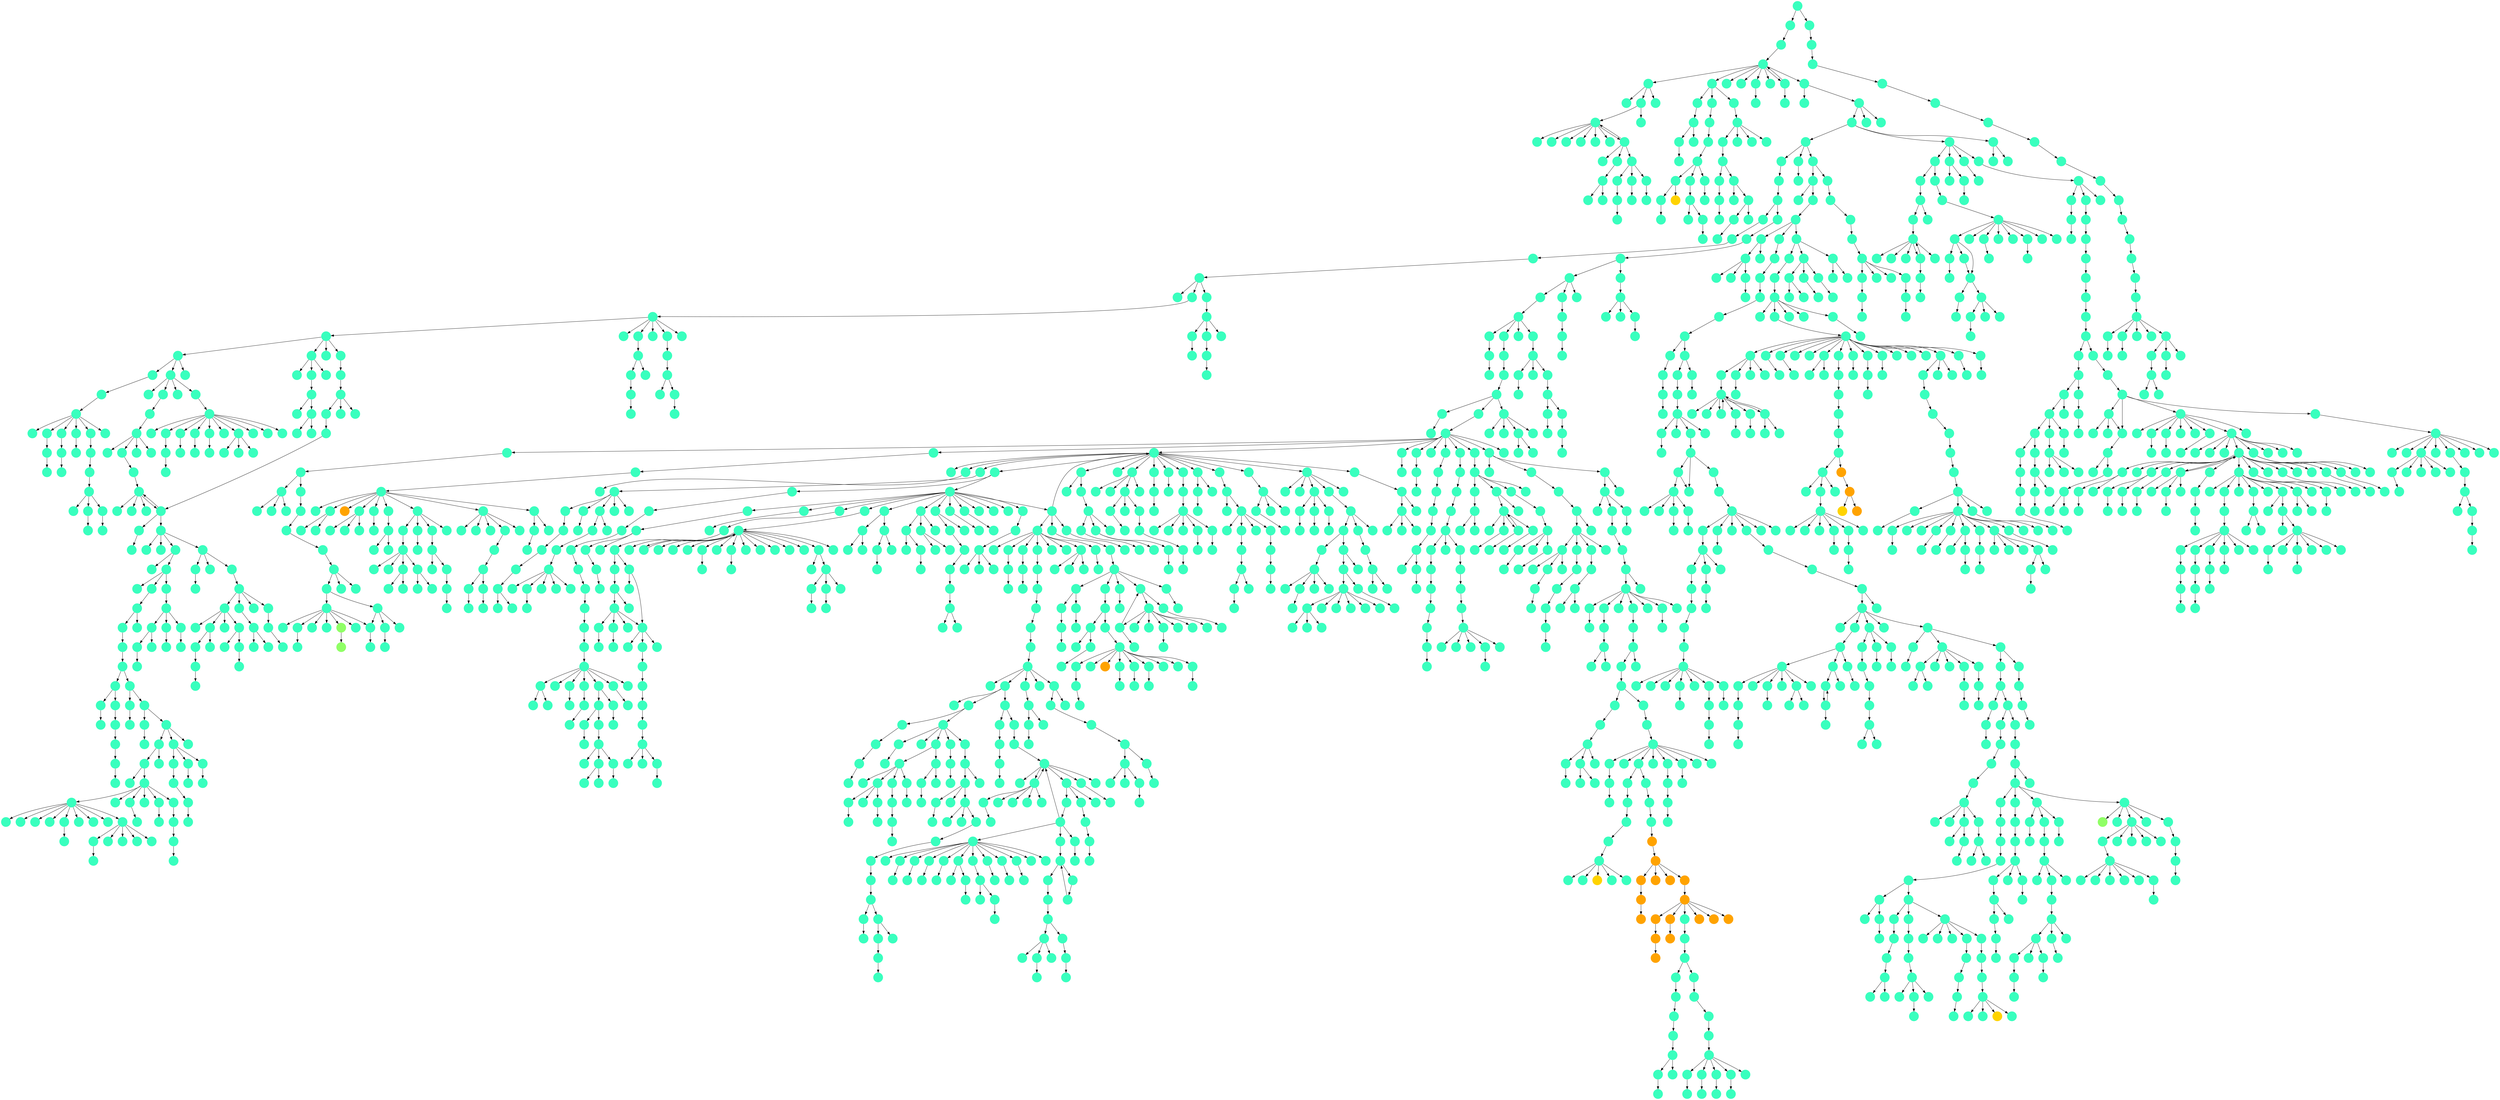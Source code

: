 digraph{
0 [tooltip = "K", penwidth = 0, style = filled, fillcolor = "#39ffbe", shape = circle, label = ""]
1 [tooltip = "K", penwidth = 0, style = filled, fillcolor = "#39ffbe", shape = circle, label = ""]
2 [tooltip = "K", penwidth = 0, style = filled, fillcolor = "#39ffbe", shape = circle, label = ""]
3 [tooltip = "K", penwidth = 0, style = filled, fillcolor = "#39ffbe", shape = circle, label = ""]
4 [tooltip = "K", penwidth = 0, style = filled, fillcolor = "#39ffbe", shape = circle, label = ""]
5 [tooltip = "K", penwidth = 0, style = filled, fillcolor = "#39ffbe", shape = circle, label = ""]
6 [tooltip = "K", penwidth = 0, style = filled, fillcolor = "#39ffbe", shape = circle, label = ""]
7 [tooltip = "K", penwidth = 0, style = filled, fillcolor = "#39ffbe", shape = circle, label = ""]
8 [tooltip = "K", penwidth = 0, style = filled, fillcolor = "#39ffbe", shape = circle, label = ""]
9 [tooltip = "K", penwidth = 0, style = filled, fillcolor = "#39ffbe", shape = circle, label = ""]
10 [tooltip = "K", penwidth = 0, style = filled, fillcolor = "#39ffbe", shape = circle, label = ""]
11 [tooltip = "K", penwidth = 0, style = filled, fillcolor = "#39ffbe", shape = circle, label = ""]
12 [tooltip = "K", penwidth = 0, style = filled, fillcolor = "#39ffbe", shape = circle, label = ""]
13 [tooltip = "K", penwidth = 0, style = filled, fillcolor = "#39ffbe", shape = circle, label = ""]
14 [tooltip = "K", penwidth = 0, style = filled, fillcolor = "#39ffbe", shape = circle, label = ""]
15 [tooltip = "K", penwidth = 0, style = filled, fillcolor = "#39ffbe", shape = circle, label = ""]
16 [tooltip = "K", penwidth = 0, style = filled, fillcolor = "#39ffbe", shape = circle, label = ""]
17 [tooltip = "K", penwidth = 0, style = filled, fillcolor = "#39ffbe", shape = circle, label = ""]
18 [tooltip = "K", penwidth = 0, style = filled, fillcolor = "#39ffbe", shape = circle, label = ""]
19 [tooltip = "K", penwidth = 0, style = filled, fillcolor = "#39ffbe", shape = circle, label = ""]
20 [tooltip = "K", penwidth = 0, style = filled, fillcolor = "#39ffbe", shape = circle, label = ""]
21 [tooltip = "K", penwidth = 0, style = filled, fillcolor = "#39ffbe", shape = circle, label = ""]
22 [tooltip = "K", penwidth = 0, style = filled, fillcolor = "#39ffbe", shape = circle, label = ""]
23 [tooltip = "K", penwidth = 0, style = filled, fillcolor = "#39ffbe", shape = circle, label = ""]
24 [tooltip = "K", penwidth = 0, style = filled, fillcolor = "#39ffbe", shape = circle, label = ""]
25 [tooltip = "K", penwidth = 0, style = filled, fillcolor = "#39ffbe", shape = circle, label = ""]
26 [tooltip = "K", penwidth = 0, style = filled, fillcolor = "#39ffbe", shape = circle, label = ""]
27 [tooltip = "K", penwidth = 0, style = filled, fillcolor = "#39ffbe", shape = circle, label = ""]
28 [tooltip = "K", penwidth = 0, style = filled, fillcolor = "#39ffbe", shape = circle, label = ""]
29 [tooltip = "K", penwidth = 0, style = filled, fillcolor = "#39ffbe", shape = circle, label = ""]
30 [tooltip = "K", penwidth = 0, style = filled, fillcolor = "#39ffbe", shape = circle, label = ""]
31 [tooltip = "K", penwidth = 0, style = filled, fillcolor = "#39ffbe", shape = circle, label = ""]
32 [tooltip = "K", penwidth = 0, style = filled, fillcolor = "#39ffbe", shape = circle, label = ""]
33 [tooltip = "K", penwidth = 0, style = filled, fillcolor = "#39ffbe", shape = circle, label = ""]
34 [tooltip = "K", penwidth = 0, style = filled, fillcolor = "#39ffbe", shape = circle, label = ""]
35 [tooltip = "K", penwidth = 0, style = filled, fillcolor = "#39ffbe", shape = circle, label = ""]
36 [tooltip = "K", penwidth = 0, style = filled, fillcolor = "#39ffbe", shape = circle, label = ""]
37 [tooltip = "K", penwidth = 0, style = filled, fillcolor = "#39ffbe", shape = circle, label = ""]
38 [tooltip = "K", penwidth = 0, style = filled, fillcolor = "#39ffbe", shape = circle, label = ""]
39 [tooltip = "K", penwidth = 0, style = filled, fillcolor = "#39ffbe", shape = circle, label = ""]
40 [tooltip = "K", penwidth = 0, style = filled, fillcolor = "#39ffbe", shape = circle, label = ""]
41 [tooltip = "K", penwidth = 0, style = filled, fillcolor = "#39ffbe", shape = circle, label = ""]
42 [tooltip = "K", penwidth = 0, style = filled, fillcolor = "#39ffbe", shape = circle, label = ""]
43 [tooltip = "K", penwidth = 0, style = filled, fillcolor = "#39ffbe", shape = circle, label = ""]
44 [tooltip = "K", penwidth = 0, style = filled, fillcolor = "#39ffbe", shape = circle, label = ""]
45 [tooltip = "K", penwidth = 0, style = filled, fillcolor = "#39ffbe", shape = circle, label = ""]
46 [tooltip = "K", penwidth = 0, style = filled, fillcolor = "#39ffbe", shape = circle, label = ""]
47 [tooltip = "K", penwidth = 0, style = filled, fillcolor = "#39ffbe", shape = circle, label = ""]
48 [tooltip = "K", penwidth = 0, style = filled, fillcolor = "#39ffbe", shape = circle, label = ""]
49 [tooltip = "K", penwidth = 0, style = filled, fillcolor = "#39ffbe", shape = circle, label = ""]
50 [tooltip = "K", penwidth = 0, style = filled, fillcolor = "#39ffbe", shape = circle, label = ""]
51 [tooltip = "K", penwidth = 0, style = filled, fillcolor = "#39ffbe", shape = circle, label = ""]
52 [tooltip = "K", penwidth = 0, style = filled, fillcolor = "#39ffbe", shape = circle, label = ""]
53 [tooltip = "K", penwidth = 0, style = filled, fillcolor = "#39ffbe", shape = circle, label = ""]
54 [tooltip = "K", penwidth = 0, style = filled, fillcolor = "#39ffbe", shape = circle, label = ""]
55 [tooltip = "K", penwidth = 0, style = filled, fillcolor = "#39ffbe", shape = circle, label = ""]
56 [tooltip = "K", penwidth = 0, style = filled, fillcolor = "#39ffbe", shape = circle, label = ""]
57 [tooltip = "K", penwidth = 0, style = filled, fillcolor = "#39ffbe", shape = circle, label = ""]
58 [tooltip = "K", penwidth = 0, style = filled, fillcolor = "#39ffbe", shape = circle, label = ""]
59 [tooltip = "K", penwidth = 0, style = filled, fillcolor = "#39ffbe", shape = circle, label = ""]
60 [tooltip = "K", penwidth = 0, style = filled, fillcolor = "#39ffbe", shape = circle, label = ""]
61 [tooltip = "K", penwidth = 0, style = filled, fillcolor = "#39ffbe", shape = circle, label = ""]
62 [tooltip = "K", penwidth = 0, style = filled, fillcolor = "#39ffbe", shape = circle, label = ""]
63 [tooltip = "K", penwidth = 0, style = filled, fillcolor = "#39ffbe", shape = circle, label = ""]
64 [tooltip = "K", penwidth = 0, style = filled, fillcolor = "#39ffbe", shape = circle, label = ""]
65 [tooltip = "K", penwidth = 0, style = filled, fillcolor = "#39ffbe", shape = circle, label = ""]
66 [tooltip = "K", penwidth = 0, style = filled, fillcolor = "#39ffbe", shape = circle, label = ""]
67 [tooltip = "K", penwidth = 0, style = filled, fillcolor = "#39ffbe", shape = circle, label = ""]
68 [tooltip = "K", penwidth = 0, style = filled, fillcolor = "#39ffbe", shape = circle, label = ""]
69 [tooltip = "K", penwidth = 0, style = filled, fillcolor = "#39ffbe", shape = circle, label = ""]
70 [tooltip = "K", penwidth = 0, style = filled, fillcolor = "#39ffbe", shape = circle, label = ""]
71 [tooltip = "K", penwidth = 0, style = filled, fillcolor = "#39ffbe", shape = circle, label = ""]
72 [tooltip = "K", penwidth = 0, style = filled, fillcolor = "#39ffbe", shape = circle, label = ""]
73 [tooltip = "R", penwidth = 0, style = filled, fillcolor = "#ffa300", shape = circle, label = ""]
74 [tooltip = "K", penwidth = 0, style = filled, fillcolor = "#39ffbe", shape = circle, label = ""]
75 [tooltip = "K", penwidth = 0, style = filled, fillcolor = "#39ffbe", shape = circle, label = ""]
76 [tooltip = "K", penwidth = 0, style = filled, fillcolor = "#39ffbe", shape = circle, label = ""]
77 [tooltip = "K", penwidth = 0, style = filled, fillcolor = "#39ffbe", shape = circle, label = ""]
78 [tooltip = "R", penwidth = 0, style = filled, fillcolor = "#ffa300", shape = circle, label = ""]
79 [tooltip = "K", penwidth = 0, style = filled, fillcolor = "#39ffbe", shape = circle, label = ""]
80 [tooltip = "K", penwidth = 0, style = filled, fillcolor = "#39ffbe", shape = circle, label = ""]
81 [tooltip = "K", penwidth = 0, style = filled, fillcolor = "#39ffbe", shape = circle, label = ""]
82 [tooltip = "R", penwidth = 0, style = filled, fillcolor = "#ffa300", shape = circle, label = ""]
83 [tooltip = "K", penwidth = 0, style = filled, fillcolor = "#39ffbe", shape = circle, label = ""]
84 [tooltip = "K", penwidth = 0, style = filled, fillcolor = "#39ffbe", shape = circle, label = ""]
85 [tooltip = "K", penwidth = 0, style = filled, fillcolor = "#39ffbe", shape = circle, label = ""]
86 [tooltip = "K", penwidth = 0, style = filled, fillcolor = "#39ffbe", shape = circle, label = ""]
87 [tooltip = "K", penwidth = 0, style = filled, fillcolor = "#39ffbe", shape = circle, label = ""]
88 [tooltip = "K", penwidth = 0, style = filled, fillcolor = "#39ffbe", shape = circle, label = ""]
89 [tooltip = "K", penwidth = 0, style = filled, fillcolor = "#39ffbe", shape = circle, label = ""]
90 [tooltip = "K", penwidth = 0, style = filled, fillcolor = "#39ffbe", shape = circle, label = ""]
91 [tooltip = "K", penwidth = 0, style = filled, fillcolor = "#39ffbe", shape = circle, label = ""]
92 [tooltip = "K", penwidth = 0, style = filled, fillcolor = "#39ffbe", shape = circle, label = ""]
93 [tooltip = "K", penwidth = 0, style = filled, fillcolor = "#39ffbe", shape = circle, label = ""]
94 [tooltip = "K", penwidth = 0, style = filled, fillcolor = "#39ffbe", shape = circle, label = ""]
95 [tooltip = "K", penwidth = 0, style = filled, fillcolor = "#39ffbe", shape = circle, label = ""]
96 [tooltip = "K", penwidth = 0, style = filled, fillcolor = "#39ffbe", shape = circle, label = ""]
97 [tooltip = "K", penwidth = 0, style = filled, fillcolor = "#39ffbe", shape = circle, label = ""]
98 [tooltip = "K", penwidth = 0, style = filled, fillcolor = "#39ffbe", shape = circle, label = ""]
99 [tooltip = "K", penwidth = 0, style = filled, fillcolor = "#39ffbe", shape = circle, label = ""]
100 [tooltip = "K", penwidth = 0, style = filled, fillcolor = "#39ffbe", shape = circle, label = ""]
101 [tooltip = "K", penwidth = 0, style = filled, fillcolor = "#39ffbe", shape = circle, label = ""]
102 [tooltip = "K", penwidth = 0, style = filled, fillcolor = "#39ffbe", shape = circle, label = ""]
103 [tooltip = "K", penwidth = 0, style = filled, fillcolor = "#39ffbe", shape = circle, label = ""]
104 [tooltip = "K", penwidth = 0, style = filled, fillcolor = "#39ffbe", shape = circle, label = ""]
105 [tooltip = "K", penwidth = 0, style = filled, fillcolor = "#39ffbe", shape = circle, label = ""]
106 [tooltip = "K", penwidth = 0, style = filled, fillcolor = "#39ffbe", shape = circle, label = ""]
107 [tooltip = "K", penwidth = 0, style = filled, fillcolor = "#39ffbe", shape = circle, label = ""]
108 [tooltip = "K", penwidth = 0, style = filled, fillcolor = "#39ffbe", shape = circle, label = ""]
109 [tooltip = "K", penwidth = 0, style = filled, fillcolor = "#39ffbe", shape = circle, label = ""]
110 [tooltip = "K", penwidth = 0, style = filled, fillcolor = "#39ffbe", shape = circle, label = ""]
111 [tooltip = "K", penwidth = 0, style = filled, fillcolor = "#39ffbe", shape = circle, label = ""]
112 [tooltip = "K", penwidth = 0, style = filled, fillcolor = "#39ffbe", shape = circle, label = ""]
113 [tooltip = "K", penwidth = 0, style = filled, fillcolor = "#39ffbe", shape = circle, label = ""]
114 [tooltip = "K", penwidth = 0, style = filled, fillcolor = "#39ffbe", shape = circle, label = ""]
115 [tooltip = "K", penwidth = 0, style = filled, fillcolor = "#39ffbe", shape = circle, label = ""]
116 [tooltip = "K", penwidth = 0, style = filled, fillcolor = "#39ffbe", shape = circle, label = ""]
117 [tooltip = "K", penwidth = 0, style = filled, fillcolor = "#39ffbe", shape = circle, label = ""]
118 [tooltip = "K", penwidth = 0, style = filled, fillcolor = "#39ffbe", shape = circle, label = ""]
119 [tooltip = "K", penwidth = 0, style = filled, fillcolor = "#39ffbe", shape = circle, label = ""]
120 [tooltip = "K", penwidth = 0, style = filled, fillcolor = "#39ffbe", shape = circle, label = ""]
121 [tooltip = "K", penwidth = 0, style = filled, fillcolor = "#39ffbe", shape = circle, label = ""]
122 [tooltip = "K", penwidth = 0, style = filled, fillcolor = "#39ffbe", shape = circle, label = ""]
123 [tooltip = "K", penwidth = 0, style = filled, fillcolor = "#39ffbe", shape = circle, label = ""]
124 [tooltip = "K", penwidth = 0, style = filled, fillcolor = "#39ffbe", shape = circle, label = ""]
125 [tooltip = "K", penwidth = 0, style = filled, fillcolor = "#39ffbe", shape = circle, label = ""]
126 [tooltip = "K", penwidth = 0, style = filled, fillcolor = "#39ffbe", shape = circle, label = ""]
127 [tooltip = "K", penwidth = 0, style = filled, fillcolor = "#39ffbe", shape = circle, label = ""]
128 [tooltip = "K", penwidth = 0, style = filled, fillcolor = "#39ffbe", shape = circle, label = ""]
129 [tooltip = "K", penwidth = 0, style = filled, fillcolor = "#39ffbe", shape = circle, label = ""]
130 [tooltip = "K", penwidth = 0, style = filled, fillcolor = "#39ffbe", shape = circle, label = ""]
131 [tooltip = "K", penwidth = 0, style = filled, fillcolor = "#39ffbe", shape = circle, label = ""]
132 [tooltip = "K", penwidth = 0, style = filled, fillcolor = "#39ffbe", shape = circle, label = ""]
133 [tooltip = "K", penwidth = 0, style = filled, fillcolor = "#39ffbe", shape = circle, label = ""]
134 [tooltip = "K", penwidth = 0, style = filled, fillcolor = "#39ffbe", shape = circle, label = ""]
135 [tooltip = "K", penwidth = 0, style = filled, fillcolor = "#39ffbe", shape = circle, label = ""]
136 [tooltip = "K", penwidth = 0, style = filled, fillcolor = "#39ffbe", shape = circle, label = ""]
137 [tooltip = "K", penwidth = 0, style = filled, fillcolor = "#39ffbe", shape = circle, label = ""]
138 [tooltip = "K", penwidth = 0, style = filled, fillcolor = "#39ffbe", shape = circle, label = ""]
139 [tooltip = "K", penwidth = 0, style = filled, fillcolor = "#39ffbe", shape = circle, label = ""]
140 [tooltip = "K", penwidth = 0, style = filled, fillcolor = "#39ffbe", shape = circle, label = ""]
141 [tooltip = "K", penwidth = 0, style = filled, fillcolor = "#39ffbe", shape = circle, label = ""]
142 [tooltip = "K", penwidth = 0, style = filled, fillcolor = "#39ffbe", shape = circle, label = ""]
143 [tooltip = "K", penwidth = 0, style = filled, fillcolor = "#39ffbe", shape = circle, label = ""]
144 [tooltip = "K", penwidth = 0, style = filled, fillcolor = "#39ffbe", shape = circle, label = ""]
145 [tooltip = "K", penwidth = 0, style = filled, fillcolor = "#39ffbe", shape = circle, label = ""]
146 [tooltip = "K", penwidth = 0, style = filled, fillcolor = "#39ffbe", shape = circle, label = ""]
147 [tooltip = "K", penwidth = 0, style = filled, fillcolor = "#39ffbe", shape = circle, label = ""]
148 [tooltip = "K", penwidth = 0, style = filled, fillcolor = "#39ffbe", shape = circle, label = ""]
149 [tooltip = "K", penwidth = 0, style = filled, fillcolor = "#39ffbe", shape = circle, label = ""]
150 [tooltip = "K", penwidth = 0, style = filled, fillcolor = "#39ffbe", shape = circle, label = ""]
151 [tooltip = "K", penwidth = 0, style = filled, fillcolor = "#39ffbe", shape = circle, label = ""]
152 [tooltip = "K", penwidth = 0, style = filled, fillcolor = "#39ffbe", shape = circle, label = ""]
153 [tooltip = "K", penwidth = 0, style = filled, fillcolor = "#39ffbe", shape = circle, label = ""]
154 [tooltip = "K", penwidth = 0, style = filled, fillcolor = "#39ffbe", shape = circle, label = ""]
155 [tooltip = "K", penwidth = 0, style = filled, fillcolor = "#39ffbe", shape = circle, label = ""]
156 [tooltip = "K", penwidth = 0, style = filled, fillcolor = "#39ffbe", shape = circle, label = ""]
157 [tooltip = "K", penwidth = 0, style = filled, fillcolor = "#39ffbe", shape = circle, label = ""]
158 [tooltip = "K", penwidth = 0, style = filled, fillcolor = "#39ffbe", shape = circle, label = ""]
159 [tooltip = "K", penwidth = 0, style = filled, fillcolor = "#39ffbe", shape = circle, label = ""]
160 [tooltip = "K", penwidth = 0, style = filled, fillcolor = "#39ffbe", shape = circle, label = ""]
161 [tooltip = "K", penwidth = 0, style = filled, fillcolor = "#39ffbe", shape = circle, label = ""]
162 [tooltip = "K", penwidth = 0, style = filled, fillcolor = "#39ffbe", shape = circle, label = ""]
163 [tooltip = "K", penwidth = 0, style = filled, fillcolor = "#39ffbe", shape = circle, label = ""]
164 [tooltip = "K", penwidth = 0, style = filled, fillcolor = "#39ffbe", shape = circle, label = ""]
165 [tooltip = "K", penwidth = 0, style = filled, fillcolor = "#39ffbe", shape = circle, label = ""]
166 [tooltip = "K", penwidth = 0, style = filled, fillcolor = "#39ffbe", shape = circle, label = ""]
167 [tooltip = "K", penwidth = 0, style = filled, fillcolor = "#39ffbe", shape = circle, label = ""]
168 [tooltip = "K", penwidth = 0, style = filled, fillcolor = "#39ffbe", shape = circle, label = ""]
169 [tooltip = "K", penwidth = 0, style = filled, fillcolor = "#39ffbe", shape = circle, label = ""]
170 [tooltip = "M", penwidth = 0, style = filled, fillcolor = "#90ff66", shape = circle, label = ""]
171 [tooltip = "K", penwidth = 0, style = filled, fillcolor = "#39ffbe", shape = circle, label = ""]
172 [tooltip = "K", penwidth = 0, style = filled, fillcolor = "#39ffbe", shape = circle, label = ""]
173 [tooltip = "K", penwidth = 0, style = filled, fillcolor = "#39ffbe", shape = circle, label = ""]
174 [tooltip = "K", penwidth = 0, style = filled, fillcolor = "#39ffbe", shape = circle, label = ""]
175 [tooltip = "K", penwidth = 0, style = filled, fillcolor = "#39ffbe", shape = circle, label = ""]
176 [tooltip = "K", penwidth = 0, style = filled, fillcolor = "#39ffbe", shape = circle, label = ""]
177 [tooltip = "K", penwidth = 0, style = filled, fillcolor = "#39ffbe", shape = circle, label = ""]
178 [tooltip = "K", penwidth = 0, style = filled, fillcolor = "#39ffbe", shape = circle, label = ""]
179 [tooltip = "K", penwidth = 0, style = filled, fillcolor = "#39ffbe", shape = circle, label = ""]
180 [tooltip = "K", penwidth = 0, style = filled, fillcolor = "#39ffbe", shape = circle, label = ""]
181 [tooltip = "K", penwidth = 0, style = filled, fillcolor = "#39ffbe", shape = circle, label = ""]
182 [tooltip = "K", penwidth = 0, style = filled, fillcolor = "#39ffbe", shape = circle, label = ""]
183 [tooltip = "K", penwidth = 0, style = filled, fillcolor = "#39ffbe", shape = circle, label = ""]
184 [tooltip = "K", penwidth = 0, style = filled, fillcolor = "#39ffbe", shape = circle, label = ""]
185 [tooltip = "K", penwidth = 0, style = filled, fillcolor = "#39ffbe", shape = circle, label = ""]
186 [tooltip = "K", penwidth = 0, style = filled, fillcolor = "#39ffbe", shape = circle, label = ""]
187 [tooltip = "K", penwidth = 0, style = filled, fillcolor = "#39ffbe", shape = circle, label = ""]
188 [tooltip = "K", penwidth = 0, style = filled, fillcolor = "#39ffbe", shape = circle, label = ""]
189 [tooltip = "K", penwidth = 0, style = filled, fillcolor = "#39ffbe", shape = circle, label = ""]
190 [tooltip = "K", penwidth = 0, style = filled, fillcolor = "#39ffbe", shape = circle, label = ""]
191 [tooltip = "K", penwidth = 0, style = filled, fillcolor = "#39ffbe", shape = circle, label = ""]
192 [tooltip = "K", penwidth = 0, style = filled, fillcolor = "#39ffbe", shape = circle, label = ""]
193 [tooltip = "K", penwidth = 0, style = filled, fillcolor = "#39ffbe", shape = circle, label = ""]
194 [tooltip = "K", penwidth = 0, style = filled, fillcolor = "#39ffbe", shape = circle, label = ""]
195 [tooltip = "K", penwidth = 0, style = filled, fillcolor = "#39ffbe", shape = circle, label = ""]
196 [tooltip = "K", penwidth = 0, style = filled, fillcolor = "#39ffbe", shape = circle, label = ""]
197 [tooltip = "K", penwidth = 0, style = filled, fillcolor = "#39ffbe", shape = circle, label = ""]
198 [tooltip = "K", penwidth = 0, style = filled, fillcolor = "#39ffbe", shape = circle, label = ""]
199 [tooltip = "K", penwidth = 0, style = filled, fillcolor = "#39ffbe", shape = circle, label = ""]
200 [tooltip = "K", penwidth = 0, style = filled, fillcolor = "#39ffbe", shape = circle, label = ""]
201 [tooltip = "K", penwidth = 0, style = filled, fillcolor = "#39ffbe", shape = circle, label = ""]
202 [tooltip = "K", penwidth = 0, style = filled, fillcolor = "#39ffbe", shape = circle, label = ""]
203 [tooltip = "K", penwidth = 0, style = filled, fillcolor = "#39ffbe", shape = circle, label = ""]
204 [tooltip = "K", penwidth = 0, style = filled, fillcolor = "#39ffbe", shape = circle, label = ""]
205 [tooltip = "K", penwidth = 0, style = filled, fillcolor = "#39ffbe", shape = circle, label = ""]
206 [tooltip = "K", penwidth = 0, style = filled, fillcolor = "#39ffbe", shape = circle, label = ""]
207 [tooltip = "K", penwidth = 0, style = filled, fillcolor = "#39ffbe", shape = circle, label = ""]
208 [tooltip = "K", penwidth = 0, style = filled, fillcolor = "#39ffbe", shape = circle, label = ""]
209 [tooltip = "K", penwidth = 0, style = filled, fillcolor = "#39ffbe", shape = circle, label = ""]
210 [tooltip = "K", penwidth = 0, style = filled, fillcolor = "#39ffbe", shape = circle, label = ""]
211 [tooltip = "K", penwidth = 0, style = filled, fillcolor = "#39ffbe", shape = circle, label = ""]
212 [tooltip = "K", penwidth = 0, style = filled, fillcolor = "#39ffbe", shape = circle, label = ""]
213 [tooltip = "K", penwidth = 0, style = filled, fillcolor = "#39ffbe", shape = circle, label = ""]
214 [tooltip = "K", penwidth = 0, style = filled, fillcolor = "#39ffbe", shape = circle, label = ""]
215 [tooltip = "K", penwidth = 0, style = filled, fillcolor = "#39ffbe", shape = circle, label = ""]
216 [tooltip = "K", penwidth = 0, style = filled, fillcolor = "#39ffbe", shape = circle, label = ""]
217 [tooltip = "K", penwidth = 0, style = filled, fillcolor = "#39ffbe", shape = circle, label = ""]
218 [tooltip = "K", penwidth = 0, style = filled, fillcolor = "#39ffbe", shape = circle, label = ""]
219 [tooltip = "K", penwidth = 0, style = filled, fillcolor = "#39ffbe", shape = circle, label = ""]
220 [tooltip = "K", penwidth = 0, style = filled, fillcolor = "#39ffbe", shape = circle, label = ""]
221 [tooltip = "K", penwidth = 0, style = filled, fillcolor = "#39ffbe", shape = circle, label = ""]
222 [tooltip = "K", penwidth = 0, style = filled, fillcolor = "#39ffbe", shape = circle, label = ""]
223 [tooltip = "K", penwidth = 0, style = filled, fillcolor = "#39ffbe", shape = circle, label = ""]
224 [tooltip = "K", penwidth = 0, style = filled, fillcolor = "#39ffbe", shape = circle, label = ""]
225 [tooltip = "K", penwidth = 0, style = filled, fillcolor = "#39ffbe", shape = circle, label = ""]
226 [tooltip = "K", penwidth = 0, style = filled, fillcolor = "#39ffbe", shape = circle, label = ""]
227 [tooltip = "K", penwidth = 0, style = filled, fillcolor = "#39ffbe", shape = circle, label = ""]
228 [tooltip = "K", penwidth = 0, style = filled, fillcolor = "#39ffbe", shape = circle, label = ""]
229 [tooltip = "K", penwidth = 0, style = filled, fillcolor = "#39ffbe", shape = circle, label = ""]
230 [tooltip = "K", penwidth = 0, style = filled, fillcolor = "#39ffbe", shape = circle, label = ""]
231 [tooltip = "K", penwidth = 0, style = filled, fillcolor = "#39ffbe", shape = circle, label = ""]
232 [tooltip = "K", penwidth = 0, style = filled, fillcolor = "#39ffbe", shape = circle, label = ""]
233 [tooltip = "K", penwidth = 0, style = filled, fillcolor = "#39ffbe", shape = circle, label = ""]
234 [tooltip = "K", penwidth = 0, style = filled, fillcolor = "#39ffbe", shape = circle, label = ""]
235 [tooltip = "K", penwidth = 0, style = filled, fillcolor = "#39ffbe", shape = circle, label = ""]
236 [tooltip = "K", penwidth = 0, style = filled, fillcolor = "#39ffbe", shape = circle, label = ""]
237 [tooltip = "K", penwidth = 0, style = filled, fillcolor = "#39ffbe", shape = circle, label = ""]
238 [tooltip = "K", penwidth = 0, style = filled, fillcolor = "#39ffbe", shape = circle, label = ""]
239 [tooltip = "K", penwidth = 0, style = filled, fillcolor = "#39ffbe", shape = circle, label = ""]
240 [tooltip = "K", penwidth = 0, style = filled, fillcolor = "#39ffbe", shape = circle, label = ""]
241 [tooltip = "K", penwidth = 0, style = filled, fillcolor = "#39ffbe", shape = circle, label = ""]
242 [tooltip = "K", penwidth = 0, style = filled, fillcolor = "#39ffbe", shape = circle, label = ""]
243 [tooltip = "K", penwidth = 0, style = filled, fillcolor = "#39ffbe", shape = circle, label = ""]
244 [tooltip = "K", penwidth = 0, style = filled, fillcolor = "#39ffbe", shape = circle, label = ""]
245 [tooltip = "K", penwidth = 0, style = filled, fillcolor = "#39ffbe", shape = circle, label = ""]
246 [tooltip = "K", penwidth = 0, style = filled, fillcolor = "#39ffbe", shape = circle, label = ""]
247 [tooltip = "K", penwidth = 0, style = filled, fillcolor = "#39ffbe", shape = circle, label = ""]
248 [tooltip = "K", penwidth = 0, style = filled, fillcolor = "#39ffbe", shape = circle, label = ""]
249 [tooltip = "K", penwidth = 0, style = filled, fillcolor = "#39ffbe", shape = circle, label = ""]
250 [tooltip = "K", penwidth = 0, style = filled, fillcolor = "#39ffbe", shape = circle, label = ""]
251 [tooltip = "K", penwidth = 0, style = filled, fillcolor = "#39ffbe", shape = circle, label = ""]
252 [tooltip = "K", penwidth = 0, style = filled, fillcolor = "#39ffbe", shape = circle, label = ""]
253 [tooltip = "K", penwidth = 0, style = filled, fillcolor = "#39ffbe", shape = circle, label = ""]
254 [tooltip = "K", penwidth = 0, style = filled, fillcolor = "#39ffbe", shape = circle, label = ""]
255 [tooltip = "K", penwidth = 0, style = filled, fillcolor = "#39ffbe", shape = circle, label = ""]
256 [tooltip = "K", penwidth = 0, style = filled, fillcolor = "#39ffbe", shape = circle, label = ""]
257 [tooltip = "K", penwidth = 0, style = filled, fillcolor = "#39ffbe", shape = circle, label = ""]
258 [tooltip = "K", penwidth = 0, style = filled, fillcolor = "#39ffbe", shape = circle, label = ""]
259 [tooltip = "K", penwidth = 0, style = filled, fillcolor = "#39ffbe", shape = circle, label = ""]
260 [tooltip = "K", penwidth = 0, style = filled, fillcolor = "#39ffbe", shape = circle, label = ""]
261 [tooltip = "K", penwidth = 0, style = filled, fillcolor = "#39ffbe", shape = circle, label = ""]
262 [tooltip = "K", penwidth = 0, style = filled, fillcolor = "#39ffbe", shape = circle, label = ""]
263 [tooltip = "K", penwidth = 0, style = filled, fillcolor = "#39ffbe", shape = circle, label = ""]
264 [tooltip = "K", penwidth = 0, style = filled, fillcolor = "#39ffbe", shape = circle, label = ""]
265 [tooltip = "K", penwidth = 0, style = filled, fillcolor = "#39ffbe", shape = circle, label = ""]
266 [tooltip = "K", penwidth = 0, style = filled, fillcolor = "#39ffbe", shape = circle, label = ""]
267 [tooltip = "K", penwidth = 0, style = filled, fillcolor = "#39ffbe", shape = circle, label = ""]
268 [tooltip = "K", penwidth = 0, style = filled, fillcolor = "#39ffbe", shape = circle, label = ""]
269 [tooltip = "K", penwidth = 0, style = filled, fillcolor = "#39ffbe", shape = circle, label = ""]
270 [tooltip = "K", penwidth = 0, style = filled, fillcolor = "#39ffbe", shape = circle, label = ""]
271 [tooltip = "K", penwidth = 0, style = filled, fillcolor = "#39ffbe", shape = circle, label = ""]
272 [tooltip = "K", penwidth = 0, style = filled, fillcolor = "#39ffbe", shape = circle, label = ""]
273 [tooltip = "K", penwidth = 0, style = filled, fillcolor = "#39ffbe", shape = circle, label = ""]
274 [tooltip = "K", penwidth = 0, style = filled, fillcolor = "#39ffbe", shape = circle, label = ""]
275 [tooltip = "K", penwidth = 0, style = filled, fillcolor = "#39ffbe", shape = circle, label = ""]
276 [tooltip = "K", penwidth = 0, style = filled, fillcolor = "#39ffbe", shape = circle, label = ""]
277 [tooltip = "K", penwidth = 0, style = filled, fillcolor = "#39ffbe", shape = circle, label = ""]
278 [tooltip = "K", penwidth = 0, style = filled, fillcolor = "#39ffbe", shape = circle, label = ""]
279 [tooltip = "K", penwidth = 0, style = filled, fillcolor = "#39ffbe", shape = circle, label = ""]
280 [tooltip = "K", penwidth = 0, style = filled, fillcolor = "#39ffbe", shape = circle, label = ""]
281 [tooltip = "K", penwidth = 0, style = filled, fillcolor = "#39ffbe", shape = circle, label = ""]
282 [tooltip = "K", penwidth = 0, style = filled, fillcolor = "#39ffbe", shape = circle, label = ""]
283 [tooltip = "K", penwidth = 0, style = filled, fillcolor = "#39ffbe", shape = circle, label = ""]
284 [tooltip = "K", penwidth = 0, style = filled, fillcolor = "#39ffbe", shape = circle, label = ""]
285 [tooltip = "K", penwidth = 0, style = filled, fillcolor = "#39ffbe", shape = circle, label = ""]
286 [tooltip = "K", penwidth = 0, style = filled, fillcolor = "#39ffbe", shape = circle, label = ""]
287 [tooltip = "K", penwidth = 0, style = filled, fillcolor = "#39ffbe", shape = circle, label = ""]
288 [tooltip = "K", penwidth = 0, style = filled, fillcolor = "#39ffbe", shape = circle, label = ""]
289 [tooltip = "K", penwidth = 0, style = filled, fillcolor = "#39ffbe", shape = circle, label = ""]
290 [tooltip = "K", penwidth = 0, style = filled, fillcolor = "#39ffbe", shape = circle, label = ""]
291 [tooltip = "K", penwidth = 0, style = filled, fillcolor = "#39ffbe", shape = circle, label = ""]
292 [tooltip = "K", penwidth = 0, style = filled, fillcolor = "#39ffbe", shape = circle, label = ""]
293 [tooltip = "K", penwidth = 0, style = filled, fillcolor = "#39ffbe", shape = circle, label = ""]
294 [tooltip = "K", penwidth = 0, style = filled, fillcolor = "#39ffbe", shape = circle, label = ""]
295 [tooltip = "K", penwidth = 0, style = filled, fillcolor = "#39ffbe", shape = circle, label = ""]
296 [tooltip = "K", penwidth = 0, style = filled, fillcolor = "#39ffbe", shape = circle, label = ""]
297 [tooltip = "K", penwidth = 0, style = filled, fillcolor = "#39ffbe", shape = circle, label = ""]
298 [tooltip = "K", penwidth = 0, style = filled, fillcolor = "#39ffbe", shape = circle, label = ""]
299 [tooltip = "K", penwidth = 0, style = filled, fillcolor = "#39ffbe", shape = circle, label = ""]
300 [tooltip = "K", penwidth = 0, style = filled, fillcolor = "#39ffbe", shape = circle, label = ""]
301 [tooltip = "K", penwidth = 0, style = filled, fillcolor = "#39ffbe", shape = circle, label = ""]
302 [tooltip = "K", penwidth = 0, style = filled, fillcolor = "#39ffbe", shape = circle, label = ""]
303 [tooltip = "K", penwidth = 0, style = filled, fillcolor = "#39ffbe", shape = circle, label = ""]
304 [tooltip = "K", penwidth = 0, style = filled, fillcolor = "#39ffbe", shape = circle, label = ""]
305 [tooltip = "K", penwidth = 0, style = filled, fillcolor = "#39ffbe", shape = circle, label = ""]
306 [tooltip = "K", penwidth = 0, style = filled, fillcolor = "#39ffbe", shape = circle, label = ""]
307 [tooltip = "K", penwidth = 0, style = filled, fillcolor = "#39ffbe", shape = circle, label = ""]
308 [tooltip = "K", penwidth = 0, style = filled, fillcolor = "#39ffbe", shape = circle, label = ""]
309 [tooltip = "K", penwidth = 0, style = filled, fillcolor = "#39ffbe", shape = circle, label = ""]
310 [tooltip = "K", penwidth = 0, style = filled, fillcolor = "#39ffbe", shape = circle, label = ""]
311 [tooltip = "K", penwidth = 0, style = filled, fillcolor = "#39ffbe", shape = circle, label = ""]
312 [tooltip = "K", penwidth = 0, style = filled, fillcolor = "#39ffbe", shape = circle, label = ""]
313 [tooltip = "K", penwidth = 0, style = filled, fillcolor = "#39ffbe", shape = circle, label = ""]
314 [tooltip = "K", penwidth = 0, style = filled, fillcolor = "#39ffbe", shape = circle, label = ""]
315 [tooltip = "K", penwidth = 0, style = filled, fillcolor = "#39ffbe", shape = circle, label = ""]
316 [tooltip = "K", penwidth = 0, style = filled, fillcolor = "#39ffbe", shape = circle, label = ""]
317 [tooltip = "K", penwidth = 0, style = filled, fillcolor = "#39ffbe", shape = circle, label = ""]
318 [tooltip = "K", penwidth = 0, style = filled, fillcolor = "#39ffbe", shape = circle, label = ""]
319 [tooltip = "K", penwidth = 0, style = filled, fillcolor = "#39ffbe", shape = circle, label = ""]
320 [tooltip = "K", penwidth = 0, style = filled, fillcolor = "#39ffbe", shape = circle, label = ""]
321 [tooltip = "K", penwidth = 0, style = filled, fillcolor = "#39ffbe", shape = circle, label = ""]
322 [tooltip = "K", penwidth = 0, style = filled, fillcolor = "#39ffbe", shape = circle, label = ""]
323 [tooltip = "K", penwidth = 0, style = filled, fillcolor = "#39ffbe", shape = circle, label = ""]
324 [tooltip = "K", penwidth = 0, style = filled, fillcolor = "#39ffbe", shape = circle, label = ""]
325 [tooltip = "K", penwidth = 0, style = filled, fillcolor = "#39ffbe", shape = circle, label = ""]
326 [tooltip = "K", penwidth = 0, style = filled, fillcolor = "#39ffbe", shape = circle, label = ""]
327 [tooltip = "K", penwidth = 0, style = filled, fillcolor = "#39ffbe", shape = circle, label = ""]
328 [tooltip = "K", penwidth = 0, style = filled, fillcolor = "#39ffbe", shape = circle, label = ""]
329 [tooltip = "K", penwidth = 0, style = filled, fillcolor = "#39ffbe", shape = circle, label = ""]
330 [tooltip = "K", penwidth = 0, style = filled, fillcolor = "#39ffbe", shape = circle, label = ""]
331 [tooltip = "K", penwidth = 0, style = filled, fillcolor = "#39ffbe", shape = circle, label = ""]
332 [tooltip = "K", penwidth = 0, style = filled, fillcolor = "#39ffbe", shape = circle, label = ""]
333 [tooltip = "K", penwidth = 0, style = filled, fillcolor = "#39ffbe", shape = circle, label = ""]
334 [tooltip = "K", penwidth = 0, style = filled, fillcolor = "#39ffbe", shape = circle, label = ""]
335 [tooltip = "K", penwidth = 0, style = filled, fillcolor = "#39ffbe", shape = circle, label = ""]
336 [tooltip = "K", penwidth = 0, style = filled, fillcolor = "#39ffbe", shape = circle, label = ""]
337 [tooltip = "K", penwidth = 0, style = filled, fillcolor = "#39ffbe", shape = circle, label = ""]
338 [tooltip = "K", penwidth = 0, style = filled, fillcolor = "#39ffbe", shape = circle, label = ""]
339 [tooltip = "K", penwidth = 0, style = filled, fillcolor = "#39ffbe", shape = circle, label = ""]
340 [tooltip = "K", penwidth = 0, style = filled, fillcolor = "#39ffbe", shape = circle, label = ""]
341 [tooltip = "K", penwidth = 0, style = filled, fillcolor = "#39ffbe", shape = circle, label = ""]
342 [tooltip = "K", penwidth = 0, style = filled, fillcolor = "#39ffbe", shape = circle, label = ""]
343 [tooltip = "K", penwidth = 0, style = filled, fillcolor = "#39ffbe", shape = circle, label = ""]
344 [tooltip = "K", penwidth = 0, style = filled, fillcolor = "#39ffbe", shape = circle, label = ""]
345 [tooltip = "K", penwidth = 0, style = filled, fillcolor = "#39ffbe", shape = circle, label = ""]
346 [tooltip = "K", penwidth = 0, style = filled, fillcolor = "#39ffbe", shape = circle, label = ""]
347 [tooltip = "K", penwidth = 0, style = filled, fillcolor = "#39ffbe", shape = circle, label = ""]
348 [tooltip = "K", penwidth = 0, style = filled, fillcolor = "#39ffbe", shape = circle, label = ""]
349 [tooltip = "K", penwidth = 0, style = filled, fillcolor = "#39ffbe", shape = circle, label = ""]
350 [tooltip = "K", penwidth = 0, style = filled, fillcolor = "#39ffbe", shape = circle, label = ""]
351 [tooltip = "K", penwidth = 0, style = filled, fillcolor = "#39ffbe", shape = circle, label = ""]
352 [tooltip = "K", penwidth = 0, style = filled, fillcolor = "#39ffbe", shape = circle, label = ""]
353 [tooltip = "R", penwidth = 0, style = filled, fillcolor = "#ffa300", shape = circle, label = ""]
354 [tooltip = "R", penwidth = 0, style = filled, fillcolor = "#ffa300", shape = circle, label = ""]
355 [tooltip = "K", penwidth = 0, style = filled, fillcolor = "#39ffbe", shape = circle, label = ""]
356 [tooltip = "K", penwidth = 0, style = filled, fillcolor = "#39ffbe", shape = circle, label = ""]
357 [tooltip = "K", penwidth = 0, style = filled, fillcolor = "#39ffbe", shape = circle, label = ""]
358 [tooltip = "K", penwidth = 0, style = filled, fillcolor = "#39ffbe", shape = circle, label = ""]
359 [tooltip = "K", penwidth = 0, style = filled, fillcolor = "#39ffbe", shape = circle, label = ""]
360 [tooltip = "K", penwidth = 0, style = filled, fillcolor = "#39ffbe", shape = circle, label = ""]
361 [tooltip = "K", penwidth = 0, style = filled, fillcolor = "#39ffbe", shape = circle, label = ""]
362 [tooltip = "K", penwidth = 0, style = filled, fillcolor = "#39ffbe", shape = circle, label = ""]
363 [tooltip = "K", penwidth = 0, style = filled, fillcolor = "#39ffbe", shape = circle, label = ""]
364 [tooltip = "K", penwidth = 0, style = filled, fillcolor = "#39ffbe", shape = circle, label = ""]
365 [tooltip = "K", penwidth = 0, style = filled, fillcolor = "#39ffbe", shape = circle, label = ""]
366 [tooltip = "K", penwidth = 0, style = filled, fillcolor = "#39ffbe", shape = circle, label = ""]
367 [tooltip = "K", penwidth = 0, style = filled, fillcolor = "#39ffbe", shape = circle, label = ""]
368 [tooltip = "K", penwidth = 0, style = filled, fillcolor = "#39ffbe", shape = circle, label = ""]
369 [tooltip = "K", penwidth = 0, style = filled, fillcolor = "#39ffbe", shape = circle, label = ""]
370 [tooltip = "K", penwidth = 0, style = filled, fillcolor = "#39ffbe", shape = circle, label = ""]
371 [tooltip = "K", penwidth = 0, style = filled, fillcolor = "#39ffbe", shape = circle, label = ""]
372 [tooltip = "K", penwidth = 0, style = filled, fillcolor = "#39ffbe", shape = circle, label = ""]
373 [tooltip = "K", penwidth = 0, style = filled, fillcolor = "#39ffbe", shape = circle, label = ""]
374 [tooltip = "K", penwidth = 0, style = filled, fillcolor = "#39ffbe", shape = circle, label = ""]
375 [tooltip = "K", penwidth = 0, style = filled, fillcolor = "#39ffbe", shape = circle, label = ""]
376 [tooltip = "K", penwidth = 0, style = filled, fillcolor = "#39ffbe", shape = circle, label = ""]
377 [tooltip = "K", penwidth = 0, style = filled, fillcolor = "#39ffbe", shape = circle, label = ""]
378 [tooltip = "K", penwidth = 0, style = filled, fillcolor = "#39ffbe", shape = circle, label = ""]
379 [tooltip = "K", penwidth = 0, style = filled, fillcolor = "#39ffbe", shape = circle, label = ""]
380 [tooltip = "K", penwidth = 0, style = filled, fillcolor = "#39ffbe", shape = circle, label = ""]
381 [tooltip = "K", penwidth = 0, style = filled, fillcolor = "#39ffbe", shape = circle, label = ""]
382 [tooltip = "K", penwidth = 0, style = filled, fillcolor = "#39ffbe", shape = circle, label = ""]
383 [tooltip = "K", penwidth = 0, style = filled, fillcolor = "#39ffbe", shape = circle, label = ""]
384 [tooltip = "K", penwidth = 0, style = filled, fillcolor = "#39ffbe", shape = circle, label = ""]
385 [tooltip = "K", penwidth = 0, style = filled, fillcolor = "#39ffbe", shape = circle, label = ""]
386 [tooltip = "K", penwidth = 0, style = filled, fillcolor = "#39ffbe", shape = circle, label = ""]
387 [tooltip = "K", penwidth = 0, style = filled, fillcolor = "#39ffbe", shape = circle, label = ""]
388 [tooltip = "K", penwidth = 0, style = filled, fillcolor = "#39ffbe", shape = circle, label = ""]
389 [tooltip = "K", penwidth = 0, style = filled, fillcolor = "#39ffbe", shape = circle, label = ""]
390 [tooltip = "K", penwidth = 0, style = filled, fillcolor = "#39ffbe", shape = circle, label = ""]
391 [tooltip = "K", penwidth = 0, style = filled, fillcolor = "#39ffbe", shape = circle, label = ""]
392 [tooltip = "K", penwidth = 0, style = filled, fillcolor = "#39ffbe", shape = circle, label = ""]
393 [tooltip = "K", penwidth = 0, style = filled, fillcolor = "#39ffbe", shape = circle, label = ""]
394 [tooltip = "K", penwidth = 0, style = filled, fillcolor = "#39ffbe", shape = circle, label = ""]
395 [tooltip = "K", penwidth = 0, style = filled, fillcolor = "#39ffbe", shape = circle, label = ""]
396 [tooltip = "K", penwidth = 0, style = filled, fillcolor = "#39ffbe", shape = circle, label = ""]
397 [tooltip = "K", penwidth = 0, style = filled, fillcolor = "#39ffbe", shape = circle, label = ""]
398 [tooltip = "K", penwidth = 0, style = filled, fillcolor = "#39ffbe", shape = circle, label = ""]
399 [tooltip = "K", penwidth = 0, style = filled, fillcolor = "#39ffbe", shape = circle, label = ""]
400 [tooltip = "K", penwidth = 0, style = filled, fillcolor = "#39ffbe", shape = circle, label = ""]
401 [tooltip = "K", penwidth = 0, style = filled, fillcolor = "#39ffbe", shape = circle, label = ""]
402 [tooltip = "K", penwidth = 0, style = filled, fillcolor = "#39ffbe", shape = circle, label = ""]
403 [tooltip = "K", penwidth = 0, style = filled, fillcolor = "#39ffbe", shape = circle, label = ""]
404 [tooltip = "K", penwidth = 0, style = filled, fillcolor = "#39ffbe", shape = circle, label = ""]
405 [tooltip = "K", penwidth = 0, style = filled, fillcolor = "#39ffbe", shape = circle, label = ""]
406 [tooltip = "K", penwidth = 0, style = filled, fillcolor = "#39ffbe", shape = circle, label = ""]
407 [tooltip = "K", penwidth = 0, style = filled, fillcolor = "#39ffbe", shape = circle, label = ""]
408 [tooltip = "K", penwidth = 0, style = filled, fillcolor = "#39ffbe", shape = circle, label = ""]
409 [tooltip = "K", penwidth = 0, style = filled, fillcolor = "#39ffbe", shape = circle, label = ""]
410 [tooltip = "K", penwidth = 0, style = filled, fillcolor = "#39ffbe", shape = circle, label = ""]
411 [tooltip = "K", penwidth = 0, style = filled, fillcolor = "#39ffbe", shape = circle, label = ""]
412 [tooltip = "K", penwidth = 0, style = filled, fillcolor = "#39ffbe", shape = circle, label = ""]
413 [tooltip = "K", penwidth = 0, style = filled, fillcolor = "#39ffbe", shape = circle, label = ""]
414 [tooltip = "K", penwidth = 0, style = filled, fillcolor = "#39ffbe", shape = circle, label = ""]
415 [tooltip = "K", penwidth = 0, style = filled, fillcolor = "#39ffbe", shape = circle, label = ""]
416 [tooltip = "K", penwidth = 0, style = filled, fillcolor = "#39ffbe", shape = circle, label = ""]
417 [tooltip = "K", penwidth = 0, style = filled, fillcolor = "#39ffbe", shape = circle, label = ""]
418 [tooltip = "K", penwidth = 0, style = filled, fillcolor = "#39ffbe", shape = circle, label = ""]
419 [tooltip = "K", penwidth = 0, style = filled, fillcolor = "#39ffbe", shape = circle, label = ""]
420 [tooltip = "K", penwidth = 0, style = filled, fillcolor = "#39ffbe", shape = circle, label = ""]
421 [tooltip = "K", penwidth = 0, style = filled, fillcolor = "#39ffbe", shape = circle, label = ""]
422 [tooltip = "K", penwidth = 0, style = filled, fillcolor = "#39ffbe", shape = circle, label = ""]
423 [tooltip = "K", penwidth = 0, style = filled, fillcolor = "#39ffbe", shape = circle, label = ""]
424 [tooltip = "K", penwidth = 0, style = filled, fillcolor = "#39ffbe", shape = circle, label = ""]
425 [tooltip = "K", penwidth = 0, style = filled, fillcolor = "#39ffbe", shape = circle, label = ""]
426 [tooltip = "K", penwidth = 0, style = filled, fillcolor = "#39ffbe", shape = circle, label = ""]
427 [tooltip = "K", penwidth = 0, style = filled, fillcolor = "#39ffbe", shape = circle, label = ""]
428 [tooltip = "K", penwidth = 0, style = filled, fillcolor = "#39ffbe", shape = circle, label = ""]
429 [tooltip = "K", penwidth = 0, style = filled, fillcolor = "#39ffbe", shape = circle, label = ""]
430 [tooltip = "K", penwidth = 0, style = filled, fillcolor = "#39ffbe", shape = circle, label = ""]
431 [tooltip = "K", penwidth = 0, style = filled, fillcolor = "#39ffbe", shape = circle, label = ""]
432 [tooltip = "K", penwidth = 0, style = filled, fillcolor = "#39ffbe", shape = circle, label = ""]
433 [tooltip = "K", penwidth = 0, style = filled, fillcolor = "#39ffbe", shape = circle, label = ""]
434 [tooltip = "K", penwidth = 0, style = filled, fillcolor = "#39ffbe", shape = circle, label = ""]
435 [tooltip = "K", penwidth = 0, style = filled, fillcolor = "#39ffbe", shape = circle, label = ""]
436 [tooltip = "K", penwidth = 0, style = filled, fillcolor = "#39ffbe", shape = circle, label = ""]
437 [tooltip = "K", penwidth = 0, style = filled, fillcolor = "#39ffbe", shape = circle, label = ""]
438 [tooltip = "K", penwidth = 0, style = filled, fillcolor = "#39ffbe", shape = circle, label = ""]
439 [tooltip = "K", penwidth = 0, style = filled, fillcolor = "#39ffbe", shape = circle, label = ""]
440 [tooltip = "K", penwidth = 0, style = filled, fillcolor = "#39ffbe", shape = circle, label = ""]
441 [tooltip = "K", penwidth = 0, style = filled, fillcolor = "#39ffbe", shape = circle, label = ""]
442 [tooltip = "K", penwidth = 0, style = filled, fillcolor = "#39ffbe", shape = circle, label = ""]
443 [tooltip = "K", penwidth = 0, style = filled, fillcolor = "#39ffbe", shape = circle, label = ""]
444 [tooltip = "K", penwidth = 0, style = filled, fillcolor = "#39ffbe", shape = circle, label = ""]
445 [tooltip = "K", penwidth = 0, style = filled, fillcolor = "#39ffbe", shape = circle, label = ""]
446 [tooltip = "K", penwidth = 0, style = filled, fillcolor = "#39ffbe", shape = circle, label = ""]
447 [tooltip = "K", penwidth = 0, style = filled, fillcolor = "#39ffbe", shape = circle, label = ""]
448 [tooltip = "K", penwidth = 0, style = filled, fillcolor = "#39ffbe", shape = circle, label = ""]
449 [tooltip = "K", penwidth = 0, style = filled, fillcolor = "#39ffbe", shape = circle, label = ""]
450 [tooltip = "K", penwidth = 0, style = filled, fillcolor = "#39ffbe", shape = circle, label = ""]
451 [tooltip = "K", penwidth = 0, style = filled, fillcolor = "#39ffbe", shape = circle, label = ""]
452 [tooltip = "K", penwidth = 0, style = filled, fillcolor = "#39ffbe", shape = circle, label = ""]
453 [tooltip = "K", penwidth = 0, style = filled, fillcolor = "#39ffbe", shape = circle, label = ""]
454 [tooltip = "K", penwidth = 0, style = filled, fillcolor = "#39ffbe", shape = circle, label = ""]
455 [tooltip = "K", penwidth = 0, style = filled, fillcolor = "#39ffbe", shape = circle, label = ""]
456 [tooltip = "K", penwidth = 0, style = filled, fillcolor = "#39ffbe", shape = circle, label = ""]
457 [tooltip = "K", penwidth = 0, style = filled, fillcolor = "#39ffbe", shape = circle, label = ""]
458 [tooltip = "K", penwidth = 0, style = filled, fillcolor = "#39ffbe", shape = circle, label = ""]
459 [tooltip = "K", penwidth = 0, style = filled, fillcolor = "#39ffbe", shape = circle, label = ""]
460 [tooltip = "K", penwidth = 0, style = filled, fillcolor = "#39ffbe", shape = circle, label = ""]
461 [tooltip = "K", penwidth = 0, style = filled, fillcolor = "#39ffbe", shape = circle, label = ""]
462 [tooltip = "K", penwidth = 0, style = filled, fillcolor = "#39ffbe", shape = circle, label = ""]
463 [tooltip = "K", penwidth = 0, style = filled, fillcolor = "#39ffbe", shape = circle, label = ""]
464 [tooltip = "K", penwidth = 0, style = filled, fillcolor = "#39ffbe", shape = circle, label = ""]
465 [tooltip = "K", penwidth = 0, style = filled, fillcolor = "#39ffbe", shape = circle, label = ""]
466 [tooltip = "K", penwidth = 0, style = filled, fillcolor = "#39ffbe", shape = circle, label = ""]
467 [tooltip = "K", penwidth = 0, style = filled, fillcolor = "#39ffbe", shape = circle, label = ""]
468 [tooltip = "K", penwidth = 0, style = filled, fillcolor = "#39ffbe", shape = circle, label = ""]
469 [tooltip = "K", penwidth = 0, style = filled, fillcolor = "#39ffbe", shape = circle, label = ""]
470 [tooltip = "K", penwidth = 0, style = filled, fillcolor = "#39ffbe", shape = circle, label = ""]
471 [tooltip = "K", penwidth = 0, style = filled, fillcolor = "#39ffbe", shape = circle, label = ""]
472 [tooltip = "K", penwidth = 0, style = filled, fillcolor = "#39ffbe", shape = circle, label = ""]
473 [tooltip = "K", penwidth = 0, style = filled, fillcolor = "#39ffbe", shape = circle, label = ""]
474 [tooltip = "K", penwidth = 0, style = filled, fillcolor = "#39ffbe", shape = circle, label = ""]
475 [tooltip = "K", penwidth = 0, style = filled, fillcolor = "#39ffbe", shape = circle, label = ""]
476 [tooltip = "K", penwidth = 0, style = filled, fillcolor = "#39ffbe", shape = circle, label = ""]
477 [tooltip = "K", penwidth = 0, style = filled, fillcolor = "#39ffbe", shape = circle, label = ""]
478 [tooltip = "K", penwidth = 0, style = filled, fillcolor = "#39ffbe", shape = circle, label = ""]
479 [tooltip = "K", penwidth = 0, style = filled, fillcolor = "#39ffbe", shape = circle, label = ""]
480 [tooltip = "K", penwidth = 0, style = filled, fillcolor = "#39ffbe", shape = circle, label = ""]
481 [tooltip = "K", penwidth = 0, style = filled, fillcolor = "#39ffbe", shape = circle, label = ""]
482 [tooltip = "K", penwidth = 0, style = filled, fillcolor = "#39ffbe", shape = circle, label = ""]
483 [tooltip = "K", penwidth = 0, style = filled, fillcolor = "#39ffbe", shape = circle, label = ""]
484 [tooltip = "K", penwidth = 0, style = filled, fillcolor = "#39ffbe", shape = circle, label = ""]
485 [tooltip = "K", penwidth = 0, style = filled, fillcolor = "#39ffbe", shape = circle, label = ""]
486 [tooltip = "K", penwidth = 0, style = filled, fillcolor = "#39ffbe", shape = circle, label = ""]
487 [tooltip = "K", penwidth = 0, style = filled, fillcolor = "#39ffbe", shape = circle, label = ""]
488 [tooltip = "K", penwidth = 0, style = filled, fillcolor = "#39ffbe", shape = circle, label = ""]
489 [tooltip = "K", penwidth = 0, style = filled, fillcolor = "#39ffbe", shape = circle, label = ""]
490 [tooltip = "K", penwidth = 0, style = filled, fillcolor = "#39ffbe", shape = circle, label = ""]
491 [tooltip = "K", penwidth = 0, style = filled, fillcolor = "#39ffbe", shape = circle, label = ""]
492 [tooltip = "K", penwidth = 0, style = filled, fillcolor = "#39ffbe", shape = circle, label = ""]
493 [tooltip = "K", penwidth = 0, style = filled, fillcolor = "#39ffbe", shape = circle, label = ""]
494 [tooltip = "K", penwidth = 0, style = filled, fillcolor = "#39ffbe", shape = circle, label = ""]
495 [tooltip = "K", penwidth = 0, style = filled, fillcolor = "#39ffbe", shape = circle, label = ""]
496 [tooltip = "K", penwidth = 0, style = filled, fillcolor = "#39ffbe", shape = circle, label = ""]
497 [tooltip = "K", penwidth = 0, style = filled, fillcolor = "#39ffbe", shape = circle, label = ""]
498 [tooltip = "K", penwidth = 0, style = filled, fillcolor = "#39ffbe", shape = circle, label = ""]
499 [tooltip = "K", penwidth = 0, style = filled, fillcolor = "#39ffbe", shape = circle, label = ""]
500 [tooltip = "K", penwidth = 0, style = filled, fillcolor = "#39ffbe", shape = circle, label = ""]
501 [tooltip = "K", penwidth = 0, style = filled, fillcolor = "#39ffbe", shape = circle, label = ""]
502 [tooltip = "K", penwidth = 0, style = filled, fillcolor = "#39ffbe", shape = circle, label = ""]
503 [tooltip = "K", penwidth = 0, style = filled, fillcolor = "#39ffbe", shape = circle, label = ""]
504 [tooltip = "K", penwidth = 0, style = filled, fillcolor = "#39ffbe", shape = circle, label = ""]
505 [tooltip = "K", penwidth = 0, style = filled, fillcolor = "#39ffbe", shape = circle, label = ""]
506 [tooltip = "K", penwidth = 0, style = filled, fillcolor = "#39ffbe", shape = circle, label = ""]
507 [tooltip = "K", penwidth = 0, style = filled, fillcolor = "#39ffbe", shape = circle, label = ""]
508 [tooltip = "K", penwidth = 0, style = filled, fillcolor = "#39ffbe", shape = circle, label = ""]
509 [tooltip = "K", penwidth = 0, style = filled, fillcolor = "#39ffbe", shape = circle, label = ""]
510 [tooltip = "K", penwidth = 0, style = filled, fillcolor = "#39ffbe", shape = circle, label = ""]
511 [tooltip = "K", penwidth = 0, style = filled, fillcolor = "#39ffbe", shape = circle, label = ""]
512 [tooltip = "K", penwidth = 0, style = filled, fillcolor = "#39ffbe", shape = circle, label = ""]
513 [tooltip = "K", penwidth = 0, style = filled, fillcolor = "#39ffbe", shape = circle, label = ""]
514 [tooltip = "K", penwidth = 0, style = filled, fillcolor = "#39ffbe", shape = circle, label = ""]
515 [tooltip = "K", penwidth = 0, style = filled, fillcolor = "#39ffbe", shape = circle, label = ""]
516 [tooltip = "K", penwidth = 0, style = filled, fillcolor = "#39ffbe", shape = circle, label = ""]
517 [tooltip = "K", penwidth = 0, style = filled, fillcolor = "#39ffbe", shape = circle, label = ""]
518 [tooltip = "K", penwidth = 0, style = filled, fillcolor = "#39ffbe", shape = circle, label = ""]
519 [tooltip = "K", penwidth = 0, style = filled, fillcolor = "#39ffbe", shape = circle, label = ""]
520 [tooltip = "K", penwidth = 0, style = filled, fillcolor = "#39ffbe", shape = circle, label = ""]
521 [tooltip = "K", penwidth = 0, style = filled, fillcolor = "#39ffbe", shape = circle, label = ""]
522 [tooltip = "K", penwidth = 0, style = filled, fillcolor = "#39ffbe", shape = circle, label = ""]
523 [tooltip = "K", penwidth = 0, style = filled, fillcolor = "#39ffbe", shape = circle, label = ""]
524 [tooltip = "K", penwidth = 0, style = filled, fillcolor = "#39ffbe", shape = circle, label = ""]
525 [tooltip = "K", penwidth = 0, style = filled, fillcolor = "#39ffbe", shape = circle, label = ""]
526 [tooltip = "K", penwidth = 0, style = filled, fillcolor = "#39ffbe", shape = circle, label = ""]
527 [tooltip = "K", penwidth = 0, style = filled, fillcolor = "#39ffbe", shape = circle, label = ""]
528 [tooltip = "K", penwidth = 0, style = filled, fillcolor = "#39ffbe", shape = circle, label = ""]
529 [tooltip = "K", penwidth = 0, style = filled, fillcolor = "#39ffbe", shape = circle, label = ""]
530 [tooltip = "K", penwidth = 0, style = filled, fillcolor = "#39ffbe", shape = circle, label = ""]
531 [tooltip = "K", penwidth = 0, style = filled, fillcolor = "#39ffbe", shape = circle, label = ""]
532 [tooltip = "K", penwidth = 0, style = filled, fillcolor = "#39ffbe", shape = circle, label = ""]
533 [tooltip = "K", penwidth = 0, style = filled, fillcolor = "#39ffbe", shape = circle, label = ""]
534 [tooltip = "K", penwidth = 0, style = filled, fillcolor = "#39ffbe", shape = circle, label = ""]
535 [tooltip = "K", penwidth = 0, style = filled, fillcolor = "#39ffbe", shape = circle, label = ""]
536 [tooltip = "K", penwidth = 0, style = filled, fillcolor = "#39ffbe", shape = circle, label = ""]
537 [tooltip = "K", penwidth = 0, style = filled, fillcolor = "#39ffbe", shape = circle, label = ""]
538 [tooltip = "K", penwidth = 0, style = filled, fillcolor = "#39ffbe", shape = circle, label = ""]
539 [tooltip = "K", penwidth = 0, style = filled, fillcolor = "#39ffbe", shape = circle, label = ""]
540 [tooltip = "K", penwidth = 0, style = filled, fillcolor = "#39ffbe", shape = circle, label = ""]
541 [tooltip = "K", penwidth = 0, style = filled, fillcolor = "#39ffbe", shape = circle, label = ""]
542 [tooltip = "K", penwidth = 0, style = filled, fillcolor = "#39ffbe", shape = circle, label = ""]
543 [tooltip = "K", penwidth = 0, style = filled, fillcolor = "#39ffbe", shape = circle, label = ""]
544 [tooltip = "K", penwidth = 0, style = filled, fillcolor = "#39ffbe", shape = circle, label = ""]
545 [tooltip = "K", penwidth = 0, style = filled, fillcolor = "#39ffbe", shape = circle, label = ""]
546 [tooltip = "K", penwidth = 0, style = filled, fillcolor = "#39ffbe", shape = circle, label = ""]
547 [tooltip = "K", penwidth = 0, style = filled, fillcolor = "#39ffbe", shape = circle, label = ""]
548 [tooltip = "K", penwidth = 0, style = filled, fillcolor = "#39ffbe", shape = circle, label = ""]
549 [tooltip = "K", penwidth = 0, style = filled, fillcolor = "#39ffbe", shape = circle, label = ""]
550 [tooltip = "K", penwidth = 0, style = filled, fillcolor = "#39ffbe", shape = circle, label = ""]
551 [tooltip = "K", penwidth = 0, style = filled, fillcolor = "#39ffbe", shape = circle, label = ""]
552 [tooltip = "K", penwidth = 0, style = filled, fillcolor = "#39ffbe", shape = circle, label = ""]
553 [tooltip = "K", penwidth = 0, style = filled, fillcolor = "#39ffbe", shape = circle, label = ""]
554 [tooltip = "K", penwidth = 0, style = filled, fillcolor = "#39ffbe", shape = circle, label = ""]
555 [tooltip = "K", penwidth = 0, style = filled, fillcolor = "#39ffbe", shape = circle, label = ""]
556 [tooltip = "K", penwidth = 0, style = filled, fillcolor = "#39ffbe", shape = circle, label = ""]
557 [tooltip = "K", penwidth = 0, style = filled, fillcolor = "#39ffbe", shape = circle, label = ""]
558 [tooltip = "K", penwidth = 0, style = filled, fillcolor = "#39ffbe", shape = circle, label = ""]
559 [tooltip = "K", penwidth = 0, style = filled, fillcolor = "#39ffbe", shape = circle, label = ""]
560 [tooltip = "K", penwidth = 0, style = filled, fillcolor = "#39ffbe", shape = circle, label = ""]
561 [tooltip = "K", penwidth = 0, style = filled, fillcolor = "#39ffbe", shape = circle, label = ""]
562 [tooltip = "K", penwidth = 0, style = filled, fillcolor = "#39ffbe", shape = circle, label = ""]
563 [tooltip = "K", penwidth = 0, style = filled, fillcolor = "#39ffbe", shape = circle, label = ""]
564 [tooltip = "K", penwidth = 0, style = filled, fillcolor = "#39ffbe", shape = circle, label = ""]
565 [tooltip = "K", penwidth = 0, style = filled, fillcolor = "#39ffbe", shape = circle, label = ""]
566 [tooltip = "K", penwidth = 0, style = filled, fillcolor = "#39ffbe", shape = circle, label = ""]
567 [tooltip = "K", penwidth = 0, style = filled, fillcolor = "#39ffbe", shape = circle, label = ""]
568 [tooltip = "K", penwidth = 0, style = filled, fillcolor = "#39ffbe", shape = circle, label = ""]
569 [tooltip = "K", penwidth = 0, style = filled, fillcolor = "#39ffbe", shape = circle, label = ""]
570 [tooltip = "K", penwidth = 0, style = filled, fillcolor = "#39ffbe", shape = circle, label = ""]
571 [tooltip = "K", penwidth = 0, style = filled, fillcolor = "#39ffbe", shape = circle, label = ""]
572 [tooltip = "K", penwidth = 0, style = filled, fillcolor = "#39ffbe", shape = circle, label = ""]
573 [tooltip = "K", penwidth = 0, style = filled, fillcolor = "#39ffbe", shape = circle, label = ""]
574 [tooltip = "K", penwidth = 0, style = filled, fillcolor = "#39ffbe", shape = circle, label = ""]
575 [tooltip = "K", penwidth = 0, style = filled, fillcolor = "#39ffbe", shape = circle, label = ""]
576 [tooltip = "K", penwidth = 0, style = filled, fillcolor = "#39ffbe", shape = circle, label = ""]
577 [tooltip = "K", penwidth = 0, style = filled, fillcolor = "#39ffbe", shape = circle, label = ""]
578 [tooltip = "K", penwidth = 0, style = filled, fillcolor = "#39ffbe", shape = circle, label = ""]
579 [tooltip = "K", penwidth = 0, style = filled, fillcolor = "#39ffbe", shape = circle, label = ""]
580 [tooltip = "K", penwidth = 0, style = filled, fillcolor = "#39ffbe", shape = circle, label = ""]
581 [tooltip = "K", penwidth = 0, style = filled, fillcolor = "#39ffbe", shape = circle, label = ""]
582 [tooltip = "K", penwidth = 0, style = filled, fillcolor = "#39ffbe", shape = circle, label = ""]
583 [tooltip = "K", penwidth = 0, style = filled, fillcolor = "#39ffbe", shape = circle, label = ""]
584 [tooltip = "K", penwidth = 0, style = filled, fillcolor = "#39ffbe", shape = circle, label = ""]
585 [tooltip = "K", penwidth = 0, style = filled, fillcolor = "#39ffbe", shape = circle, label = ""]
586 [tooltip = "K", penwidth = 0, style = filled, fillcolor = "#39ffbe", shape = circle, label = ""]
587 [tooltip = "K", penwidth = 0, style = filled, fillcolor = "#39ffbe", shape = circle, label = ""]
588 [tooltip = "K", penwidth = 0, style = filled, fillcolor = "#39ffbe", shape = circle, label = ""]
589 [tooltip = "K", penwidth = 0, style = filled, fillcolor = "#39ffbe", shape = circle, label = ""]
590 [tooltip = "K", penwidth = 0, style = filled, fillcolor = "#39ffbe", shape = circle, label = ""]
591 [tooltip = "K", penwidth = 0, style = filled, fillcolor = "#39ffbe", shape = circle, label = ""]
592 [tooltip = "K", penwidth = 0, style = filled, fillcolor = "#39ffbe", shape = circle, label = ""]
593 [tooltip = "K", penwidth = 0, style = filled, fillcolor = "#39ffbe", shape = circle, label = ""]
594 [tooltip = "K", penwidth = 0, style = filled, fillcolor = "#39ffbe", shape = circle, label = ""]
595 [tooltip = "K", penwidth = 0, style = filled, fillcolor = "#39ffbe", shape = circle, label = ""]
596 [tooltip = "K", penwidth = 0, style = filled, fillcolor = "#39ffbe", shape = circle, label = ""]
597 [tooltip = "K", penwidth = 0, style = filled, fillcolor = "#39ffbe", shape = circle, label = ""]
598 [tooltip = "K", penwidth = 0, style = filled, fillcolor = "#39ffbe", shape = circle, label = ""]
599 [tooltip = "K", penwidth = 0, style = filled, fillcolor = "#39ffbe", shape = circle, label = ""]
600 [tooltip = "K", penwidth = 0, style = filled, fillcolor = "#39ffbe", shape = circle, label = ""]
601 [tooltip = "K", penwidth = 0, style = filled, fillcolor = "#39ffbe", shape = circle, label = ""]
602 [tooltip = "Q", penwidth = 0, style = filled, fillcolor = "#ffd300", shape = circle, label = ""]
603 [tooltip = "K", penwidth = 0, style = filled, fillcolor = "#39ffbe", shape = circle, label = ""]
604 [tooltip = "K", penwidth = 0, style = filled, fillcolor = "#39ffbe", shape = circle, label = ""]
605 [tooltip = "K", penwidth = 0, style = filled, fillcolor = "#39ffbe", shape = circle, label = ""]
606 [tooltip = "K", penwidth = 0, style = filled, fillcolor = "#39ffbe", shape = circle, label = ""]
607 [tooltip = "K", penwidth = 0, style = filled, fillcolor = "#39ffbe", shape = circle, label = ""]
608 [tooltip = "K", penwidth = 0, style = filled, fillcolor = "#39ffbe", shape = circle, label = ""]
609 [tooltip = "K", penwidth = 0, style = filled, fillcolor = "#39ffbe", shape = circle, label = ""]
610 [tooltip = "K", penwidth = 0, style = filled, fillcolor = "#39ffbe", shape = circle, label = ""]
611 [tooltip = "K", penwidth = 0, style = filled, fillcolor = "#39ffbe", shape = circle, label = ""]
612 [tooltip = "K", penwidth = 0, style = filled, fillcolor = "#39ffbe", shape = circle, label = ""]
613 [tooltip = "K", penwidth = 0, style = filled, fillcolor = "#39ffbe", shape = circle, label = ""]
614 [tooltip = "K", penwidth = 0, style = filled, fillcolor = "#39ffbe", shape = circle, label = ""]
615 [tooltip = "K", penwidth = 0, style = filled, fillcolor = "#39ffbe", shape = circle, label = ""]
616 [tooltip = "K", penwidth = 0, style = filled, fillcolor = "#39ffbe", shape = circle, label = ""]
617 [tooltip = "K", penwidth = 0, style = filled, fillcolor = "#39ffbe", shape = circle, label = ""]
618 [tooltip = "K", penwidth = 0, style = filled, fillcolor = "#39ffbe", shape = circle, label = ""]
619 [tooltip = "K", penwidth = 0, style = filled, fillcolor = "#39ffbe", shape = circle, label = ""]
620 [tooltip = "K", penwidth = 0, style = filled, fillcolor = "#39ffbe", shape = circle, label = ""]
621 [tooltip = "K", penwidth = 0, style = filled, fillcolor = "#39ffbe", shape = circle, label = ""]
622 [tooltip = "K", penwidth = 0, style = filled, fillcolor = "#39ffbe", shape = circle, label = ""]
623 [tooltip = "K", penwidth = 0, style = filled, fillcolor = "#39ffbe", shape = circle, label = ""]
624 [tooltip = "K", penwidth = 0, style = filled, fillcolor = "#39ffbe", shape = circle, label = ""]
625 [tooltip = "K", penwidth = 0, style = filled, fillcolor = "#39ffbe", shape = circle, label = ""]
626 [tooltip = "K", penwidth = 0, style = filled, fillcolor = "#39ffbe", shape = circle, label = ""]
627 [tooltip = "K", penwidth = 0, style = filled, fillcolor = "#39ffbe", shape = circle, label = ""]
628 [tooltip = "K", penwidth = 0, style = filled, fillcolor = "#39ffbe", shape = circle, label = ""]
629 [tooltip = "K", penwidth = 0, style = filled, fillcolor = "#39ffbe", shape = circle, label = ""]
630 [tooltip = "K", penwidth = 0, style = filled, fillcolor = "#39ffbe", shape = circle, label = ""]
631 [tooltip = "K", penwidth = 0, style = filled, fillcolor = "#39ffbe", shape = circle, label = ""]
632 [tooltip = "K", penwidth = 0, style = filled, fillcolor = "#39ffbe", shape = circle, label = ""]
633 [tooltip = "K", penwidth = 0, style = filled, fillcolor = "#39ffbe", shape = circle, label = ""]
634 [tooltip = "K", penwidth = 0, style = filled, fillcolor = "#39ffbe", shape = circle, label = ""]
635 [tooltip = "K", penwidth = 0, style = filled, fillcolor = "#39ffbe", shape = circle, label = ""]
636 [tooltip = "K", penwidth = 0, style = filled, fillcolor = "#39ffbe", shape = circle, label = ""]
637 [tooltip = "K", penwidth = 0, style = filled, fillcolor = "#39ffbe", shape = circle, label = ""]
638 [tooltip = "K", penwidth = 0, style = filled, fillcolor = "#39ffbe", shape = circle, label = ""]
639 [tooltip = "K", penwidth = 0, style = filled, fillcolor = "#39ffbe", shape = circle, label = ""]
640 [tooltip = "K", penwidth = 0, style = filled, fillcolor = "#39ffbe", shape = circle, label = ""]
641 [tooltip = "K", penwidth = 0, style = filled, fillcolor = "#39ffbe", shape = circle, label = ""]
642 [tooltip = "K", penwidth = 0, style = filled, fillcolor = "#39ffbe", shape = circle, label = ""]
643 [tooltip = "K", penwidth = 0, style = filled, fillcolor = "#39ffbe", shape = circle, label = ""]
644 [tooltip = "K", penwidth = 0, style = filled, fillcolor = "#39ffbe", shape = circle, label = ""]
645 [tooltip = "K", penwidth = 0, style = filled, fillcolor = "#39ffbe", shape = circle, label = ""]
646 [tooltip = "K", penwidth = 0, style = filled, fillcolor = "#39ffbe", shape = circle, label = ""]
647 [tooltip = "K", penwidth = 0, style = filled, fillcolor = "#39ffbe", shape = circle, label = ""]
648 [tooltip = "K", penwidth = 0, style = filled, fillcolor = "#39ffbe", shape = circle, label = ""]
649 [tooltip = "K", penwidth = 0, style = filled, fillcolor = "#39ffbe", shape = circle, label = ""]
650 [tooltip = "K", penwidth = 0, style = filled, fillcolor = "#39ffbe", shape = circle, label = ""]
651 [tooltip = "K", penwidth = 0, style = filled, fillcolor = "#39ffbe", shape = circle, label = ""]
652 [tooltip = "K", penwidth = 0, style = filled, fillcolor = "#39ffbe", shape = circle, label = ""]
653 [tooltip = "K", penwidth = 0, style = filled, fillcolor = "#39ffbe", shape = circle, label = ""]
654 [tooltip = "K", penwidth = 0, style = filled, fillcolor = "#39ffbe", shape = circle, label = ""]
655 [tooltip = "K", penwidth = 0, style = filled, fillcolor = "#39ffbe", shape = circle, label = ""]
656 [tooltip = "K", penwidth = 0, style = filled, fillcolor = "#39ffbe", shape = circle, label = ""]
657 [tooltip = "K", penwidth = 0, style = filled, fillcolor = "#39ffbe", shape = circle, label = ""]
658 [tooltip = "K", penwidth = 0, style = filled, fillcolor = "#39ffbe", shape = circle, label = ""]
659 [tooltip = "K", penwidth = 0, style = filled, fillcolor = "#39ffbe", shape = circle, label = ""]
660 [tooltip = "K", penwidth = 0, style = filled, fillcolor = "#39ffbe", shape = circle, label = ""]
661 [tooltip = "K", penwidth = 0, style = filled, fillcolor = "#39ffbe", shape = circle, label = ""]
662 [tooltip = "K", penwidth = 0, style = filled, fillcolor = "#39ffbe", shape = circle, label = ""]
663 [tooltip = "R", penwidth = 0, style = filled, fillcolor = "#ffa300", shape = circle, label = ""]
664 [tooltip = "K", penwidth = 0, style = filled, fillcolor = "#39ffbe", shape = circle, label = ""]
665 [tooltip = "K", penwidth = 0, style = filled, fillcolor = "#39ffbe", shape = circle, label = ""]
666 [tooltip = "K", penwidth = 0, style = filled, fillcolor = "#39ffbe", shape = circle, label = ""]
667 [tooltip = "K", penwidth = 0, style = filled, fillcolor = "#39ffbe", shape = circle, label = ""]
668 [tooltip = "K", penwidth = 0, style = filled, fillcolor = "#39ffbe", shape = circle, label = ""]
669 [tooltip = "K", penwidth = 0, style = filled, fillcolor = "#39ffbe", shape = circle, label = ""]
670 [tooltip = "K", penwidth = 0, style = filled, fillcolor = "#39ffbe", shape = circle, label = ""]
671 [tooltip = "K", penwidth = 0, style = filled, fillcolor = "#39ffbe", shape = circle, label = ""]
672 [tooltip = "K", penwidth = 0, style = filled, fillcolor = "#39ffbe", shape = circle, label = ""]
673 [tooltip = "K", penwidth = 0, style = filled, fillcolor = "#39ffbe", shape = circle, label = ""]
674 [tooltip = "K", penwidth = 0, style = filled, fillcolor = "#39ffbe", shape = circle, label = ""]
675 [tooltip = "K", penwidth = 0, style = filled, fillcolor = "#39ffbe", shape = circle, label = ""]
676 [tooltip = "K", penwidth = 0, style = filled, fillcolor = "#39ffbe", shape = circle, label = ""]
677 [tooltip = "K", penwidth = 0, style = filled, fillcolor = "#39ffbe", shape = circle, label = ""]
678 [tooltip = "K", penwidth = 0, style = filled, fillcolor = "#39ffbe", shape = circle, label = ""]
679 [tooltip = "K", penwidth = 0, style = filled, fillcolor = "#39ffbe", shape = circle, label = ""]
680 [tooltip = "K", penwidth = 0, style = filled, fillcolor = "#39ffbe", shape = circle, label = ""]
681 [tooltip = "K", penwidth = 0, style = filled, fillcolor = "#39ffbe", shape = circle, label = ""]
682 [tooltip = "K", penwidth = 0, style = filled, fillcolor = "#39ffbe", shape = circle, label = ""]
683 [tooltip = "K", penwidth = 0, style = filled, fillcolor = "#39ffbe", shape = circle, label = ""]
684 [tooltip = "K", penwidth = 0, style = filled, fillcolor = "#39ffbe", shape = circle, label = ""]
685 [tooltip = "K", penwidth = 0, style = filled, fillcolor = "#39ffbe", shape = circle, label = ""]
686 [tooltip = "K", penwidth = 0, style = filled, fillcolor = "#39ffbe", shape = circle, label = ""]
687 [tooltip = "K", penwidth = 0, style = filled, fillcolor = "#39ffbe", shape = circle, label = ""]
688 [tooltip = "K", penwidth = 0, style = filled, fillcolor = "#39ffbe", shape = circle, label = ""]
689 [tooltip = "K", penwidth = 0, style = filled, fillcolor = "#39ffbe", shape = circle, label = ""]
690 [tooltip = "K", penwidth = 0, style = filled, fillcolor = "#39ffbe", shape = circle, label = ""]
691 [tooltip = "K", penwidth = 0, style = filled, fillcolor = "#39ffbe", shape = circle, label = ""]
692 [tooltip = "K", penwidth = 0, style = filled, fillcolor = "#39ffbe", shape = circle, label = ""]
693 [tooltip = "K", penwidth = 0, style = filled, fillcolor = "#39ffbe", shape = circle, label = ""]
694 [tooltip = "K", penwidth = 0, style = filled, fillcolor = "#39ffbe", shape = circle, label = ""]
695 [tooltip = "K", penwidth = 0, style = filled, fillcolor = "#39ffbe", shape = circle, label = ""]
696 [tooltip = "K", penwidth = 0, style = filled, fillcolor = "#39ffbe", shape = circle, label = ""]
697 [tooltip = "K", penwidth = 0, style = filled, fillcolor = "#39ffbe", shape = circle, label = ""]
698 [tooltip = "K", penwidth = 0, style = filled, fillcolor = "#39ffbe", shape = circle, label = ""]
699 [tooltip = "K", penwidth = 0, style = filled, fillcolor = "#39ffbe", shape = circle, label = ""]
700 [tooltip = "K", penwidth = 0, style = filled, fillcolor = "#39ffbe", shape = circle, label = ""]
701 [tooltip = "K", penwidth = 0, style = filled, fillcolor = "#39ffbe", shape = circle, label = ""]
702 [tooltip = "K", penwidth = 0, style = filled, fillcolor = "#39ffbe", shape = circle, label = ""]
703 [tooltip = "K", penwidth = 0, style = filled, fillcolor = "#39ffbe", shape = circle, label = ""]
704 [tooltip = "K", penwidth = 0, style = filled, fillcolor = "#39ffbe", shape = circle, label = ""]
705 [tooltip = "K", penwidth = 0, style = filled, fillcolor = "#39ffbe", shape = circle, label = ""]
706 [tooltip = "K", penwidth = 0, style = filled, fillcolor = "#39ffbe", shape = circle, label = ""]
707 [tooltip = "K", penwidth = 0, style = filled, fillcolor = "#39ffbe", shape = circle, label = ""]
708 [tooltip = "K", penwidth = 0, style = filled, fillcolor = "#39ffbe", shape = circle, label = ""]
709 [tooltip = "K", penwidth = 0, style = filled, fillcolor = "#39ffbe", shape = circle, label = ""]
710 [tooltip = "K", penwidth = 0, style = filled, fillcolor = "#39ffbe", shape = circle, label = ""]
711 [tooltip = "K", penwidth = 0, style = filled, fillcolor = "#39ffbe", shape = circle, label = ""]
712 [tooltip = "K", penwidth = 0, style = filled, fillcolor = "#39ffbe", shape = circle, label = ""]
713 [tooltip = "K", penwidth = 0, style = filled, fillcolor = "#39ffbe", shape = circle, label = ""]
714 [tooltip = "K", penwidth = 0, style = filled, fillcolor = "#39ffbe", shape = circle, label = ""]
715 [tooltip = "K", penwidth = 0, style = filled, fillcolor = "#39ffbe", shape = circle, label = ""]
716 [tooltip = "K", penwidth = 0, style = filled, fillcolor = "#39ffbe", shape = circle, label = ""]
717 [tooltip = "K", penwidth = 0, style = filled, fillcolor = "#39ffbe", shape = circle, label = ""]
718 [tooltip = "K", penwidth = 0, style = filled, fillcolor = "#39ffbe", shape = circle, label = ""]
719 [tooltip = "K", penwidth = 0, style = filled, fillcolor = "#39ffbe", shape = circle, label = ""]
720 [tooltip = "K", penwidth = 0, style = filled, fillcolor = "#39ffbe", shape = circle, label = ""]
721 [tooltip = "K", penwidth = 0, style = filled, fillcolor = "#39ffbe", shape = circle, label = ""]
722 [tooltip = "K", penwidth = 0, style = filled, fillcolor = "#39ffbe", shape = circle, label = ""]
723 [tooltip = "K", penwidth = 0, style = filled, fillcolor = "#39ffbe", shape = circle, label = ""]
724 [tooltip = "K", penwidth = 0, style = filled, fillcolor = "#39ffbe", shape = circle, label = ""]
725 [tooltip = "K", penwidth = 0, style = filled, fillcolor = "#39ffbe", shape = circle, label = ""]
726 [tooltip = "K", penwidth = 0, style = filled, fillcolor = "#39ffbe", shape = circle, label = ""]
727 [tooltip = "K", penwidth = 0, style = filled, fillcolor = "#39ffbe", shape = circle, label = ""]
728 [tooltip = "K", penwidth = 0, style = filled, fillcolor = "#39ffbe", shape = circle, label = ""]
729 [tooltip = "K", penwidth = 0, style = filled, fillcolor = "#39ffbe", shape = circle, label = ""]
730 [tooltip = "K", penwidth = 0, style = filled, fillcolor = "#39ffbe", shape = circle, label = ""]
731 [tooltip = "K", penwidth = 0, style = filled, fillcolor = "#39ffbe", shape = circle, label = ""]
732 [tooltip = "K", penwidth = 0, style = filled, fillcolor = "#39ffbe", shape = circle, label = ""]
733 [tooltip = "K", penwidth = 0, style = filled, fillcolor = "#39ffbe", shape = circle, label = ""]
734 [tooltip = "K", penwidth = 0, style = filled, fillcolor = "#39ffbe", shape = circle, label = ""]
735 [tooltip = "K", penwidth = 0, style = filled, fillcolor = "#39ffbe", shape = circle, label = ""]
736 [tooltip = "K", penwidth = 0, style = filled, fillcolor = "#39ffbe", shape = circle, label = ""]
737 [tooltip = "K", penwidth = 0, style = filled, fillcolor = "#39ffbe", shape = circle, label = ""]
738 [tooltip = "K", penwidth = 0, style = filled, fillcolor = "#39ffbe", shape = circle, label = ""]
739 [tooltip = "K", penwidth = 0, style = filled, fillcolor = "#39ffbe", shape = circle, label = ""]
740 [tooltip = "K", penwidth = 0, style = filled, fillcolor = "#39ffbe", shape = circle, label = ""]
741 [tooltip = "K", penwidth = 0, style = filled, fillcolor = "#39ffbe", shape = circle, label = ""]
742 [tooltip = "K", penwidth = 0, style = filled, fillcolor = "#39ffbe", shape = circle, label = ""]
743 [tooltip = "K", penwidth = 0, style = filled, fillcolor = "#39ffbe", shape = circle, label = ""]
744 [tooltip = "K", penwidth = 0, style = filled, fillcolor = "#39ffbe", shape = circle, label = ""]
745 [tooltip = "K", penwidth = 0, style = filled, fillcolor = "#39ffbe", shape = circle, label = ""]
746 [tooltip = "K", penwidth = 0, style = filled, fillcolor = "#39ffbe", shape = circle, label = ""]
747 [tooltip = "K", penwidth = 0, style = filled, fillcolor = "#39ffbe", shape = circle, label = ""]
748 [tooltip = "K", penwidth = 0, style = filled, fillcolor = "#39ffbe", shape = circle, label = ""]
749 [tooltip = "K", penwidth = 0, style = filled, fillcolor = "#39ffbe", shape = circle, label = ""]
750 [tooltip = "K", penwidth = 0, style = filled, fillcolor = "#39ffbe", shape = circle, label = ""]
751 [tooltip = "K", penwidth = 0, style = filled, fillcolor = "#39ffbe", shape = circle, label = ""]
752 [tooltip = "K", penwidth = 0, style = filled, fillcolor = "#39ffbe", shape = circle, label = ""]
753 [tooltip = "K", penwidth = 0, style = filled, fillcolor = "#39ffbe", shape = circle, label = ""]
754 [tooltip = "K", penwidth = 0, style = filled, fillcolor = "#39ffbe", shape = circle, label = ""]
755 [tooltip = "K", penwidth = 0, style = filled, fillcolor = "#39ffbe", shape = circle, label = ""]
756 [tooltip = "K", penwidth = 0, style = filled, fillcolor = "#39ffbe", shape = circle, label = ""]
757 [tooltip = "K", penwidth = 0, style = filled, fillcolor = "#39ffbe", shape = circle, label = ""]
758 [tooltip = "K", penwidth = 0, style = filled, fillcolor = "#39ffbe", shape = circle, label = ""]
759 [tooltip = "K", penwidth = 0, style = filled, fillcolor = "#39ffbe", shape = circle, label = ""]
760 [tooltip = "K", penwidth = 0, style = filled, fillcolor = "#39ffbe", shape = circle, label = ""]
761 [tooltip = "K", penwidth = 0, style = filled, fillcolor = "#39ffbe", shape = circle, label = ""]
762 [tooltip = "K", penwidth = 0, style = filled, fillcolor = "#39ffbe", shape = circle, label = ""]
763 [tooltip = "K", penwidth = 0, style = filled, fillcolor = "#39ffbe", shape = circle, label = ""]
764 [tooltip = "K", penwidth = 0, style = filled, fillcolor = "#39ffbe", shape = circle, label = ""]
765 [tooltip = "K", penwidth = 0, style = filled, fillcolor = "#39ffbe", shape = circle, label = ""]
766 [tooltip = "K", penwidth = 0, style = filled, fillcolor = "#39ffbe", shape = circle, label = ""]
767 [tooltip = "K", penwidth = 0, style = filled, fillcolor = "#39ffbe", shape = circle, label = ""]
768 [tooltip = "K", penwidth = 0, style = filled, fillcolor = "#39ffbe", shape = circle, label = ""]
769 [tooltip = "K", penwidth = 0, style = filled, fillcolor = "#39ffbe", shape = circle, label = ""]
770 [tooltip = "K", penwidth = 0, style = filled, fillcolor = "#39ffbe", shape = circle, label = ""]
771 [tooltip = "K", penwidth = 0, style = filled, fillcolor = "#39ffbe", shape = circle, label = ""]
772 [tooltip = "K", penwidth = 0, style = filled, fillcolor = "#39ffbe", shape = circle, label = ""]
773 [tooltip = "K", penwidth = 0, style = filled, fillcolor = "#39ffbe", shape = circle, label = ""]
774 [tooltip = "K", penwidth = 0, style = filled, fillcolor = "#39ffbe", shape = circle, label = ""]
775 [tooltip = "K", penwidth = 0, style = filled, fillcolor = "#39ffbe", shape = circle, label = ""]
776 [tooltip = "K", penwidth = 0, style = filled, fillcolor = "#39ffbe", shape = circle, label = ""]
777 [tooltip = "K", penwidth = 0, style = filled, fillcolor = "#39ffbe", shape = circle, label = ""]
778 [tooltip = "K", penwidth = 0, style = filled, fillcolor = "#39ffbe", shape = circle, label = ""]
779 [tooltip = "K", penwidth = 0, style = filled, fillcolor = "#39ffbe", shape = circle, label = ""]
780 [tooltip = "K", penwidth = 0, style = filled, fillcolor = "#39ffbe", shape = circle, label = ""]
781 [tooltip = "R", penwidth = 0, style = filled, fillcolor = "#ffa300", shape = circle, label = ""]
782 [tooltip = "R", penwidth = 0, style = filled, fillcolor = "#ffa300", shape = circle, label = ""]
783 [tooltip = "K", penwidth = 0, style = filled, fillcolor = "#39ffbe", shape = circle, label = ""]
784 [tooltip = "K", penwidth = 0, style = filled, fillcolor = "#39ffbe", shape = circle, label = ""]
785 [tooltip = "K", penwidth = 0, style = filled, fillcolor = "#39ffbe", shape = circle, label = ""]
786 [tooltip = "K", penwidth = 0, style = filled, fillcolor = "#39ffbe", shape = circle, label = ""]
787 [tooltip = "K", penwidth = 0, style = filled, fillcolor = "#39ffbe", shape = circle, label = ""]
788 [tooltip = "K", penwidth = 0, style = filled, fillcolor = "#39ffbe", shape = circle, label = ""]
789 [tooltip = "R", penwidth = 0, style = filled, fillcolor = "#ffa300", shape = circle, label = ""]
790 [tooltip = "K", penwidth = 0, style = filled, fillcolor = "#39ffbe", shape = circle, label = ""]
791 [tooltip = "R", penwidth = 0, style = filled, fillcolor = "#ffa300", shape = circle, label = ""]
792 [tooltip = "R", penwidth = 0, style = filled, fillcolor = "#ffa300", shape = circle, label = ""]
793 [tooltip = "K", penwidth = 0, style = filled, fillcolor = "#39ffbe", shape = circle, label = ""]
794 [tooltip = "K", penwidth = 0, style = filled, fillcolor = "#39ffbe", shape = circle, label = ""]
795 [tooltip = "K", penwidth = 0, style = filled, fillcolor = "#39ffbe", shape = circle, label = ""]
796 [tooltip = "R", penwidth = 0, style = filled, fillcolor = "#ffa300", shape = circle, label = ""]
797 [tooltip = "K", penwidth = 0, style = filled, fillcolor = "#39ffbe", shape = circle, label = ""]
798 [tooltip = "K", penwidth = 0, style = filled, fillcolor = "#39ffbe", shape = circle, label = ""]
799 [tooltip = "R", penwidth = 0, style = filled, fillcolor = "#ffa300", shape = circle, label = ""]
800 [tooltip = "K", penwidth = 0, style = filled, fillcolor = "#39ffbe", shape = circle, label = ""]
801 [tooltip = "K", penwidth = 0, style = filled, fillcolor = "#39ffbe", shape = circle, label = ""]
802 [tooltip = "K", penwidth = 0, style = filled, fillcolor = "#39ffbe", shape = circle, label = ""]
803 [tooltip = "K", penwidth = 0, style = filled, fillcolor = "#39ffbe", shape = circle, label = ""]
804 [tooltip = "K", penwidth = 0, style = filled, fillcolor = "#39ffbe", shape = circle, label = ""]
805 [tooltip = "R", penwidth = 0, style = filled, fillcolor = "#ffa300", shape = circle, label = ""]
806 [tooltip = "K", penwidth = 0, style = filled, fillcolor = "#39ffbe", shape = circle, label = ""]
807 [tooltip = "K", penwidth = 0, style = filled, fillcolor = "#39ffbe", shape = circle, label = ""]
808 [tooltip = "R", penwidth = 0, style = filled, fillcolor = "#ffa300", shape = circle, label = ""]
809 [tooltip = "K", penwidth = 0, style = filled, fillcolor = "#39ffbe", shape = circle, label = ""]
810 [tooltip = "K", penwidth = 0, style = filled, fillcolor = "#39ffbe", shape = circle, label = ""]
811 [tooltip = "R", penwidth = 0, style = filled, fillcolor = "#ffa300", shape = circle, label = ""]
812 [tooltip = "K", penwidth = 0, style = filled, fillcolor = "#39ffbe", shape = circle, label = ""]
813 [tooltip = "K", penwidth = 0, style = filled, fillcolor = "#39ffbe", shape = circle, label = ""]
814 [tooltip = "K", penwidth = 0, style = filled, fillcolor = "#39ffbe", shape = circle, label = ""]
815 [tooltip = "K", penwidth = 0, style = filled, fillcolor = "#39ffbe", shape = circle, label = ""]
816 [tooltip = "K", penwidth = 0, style = filled, fillcolor = "#39ffbe", shape = circle, label = ""]
817 [tooltip = "K", penwidth = 0, style = filled, fillcolor = "#39ffbe", shape = circle, label = ""]
818 [tooltip = "K", penwidth = 0, style = filled, fillcolor = "#39ffbe", shape = circle, label = ""]
819 [tooltip = "K", penwidth = 0, style = filled, fillcolor = "#39ffbe", shape = circle, label = ""]
820 [tooltip = "K", penwidth = 0, style = filled, fillcolor = "#39ffbe", shape = circle, label = ""]
821 [tooltip = "K", penwidth = 0, style = filled, fillcolor = "#39ffbe", shape = circle, label = ""]
822 [tooltip = "K", penwidth = 0, style = filled, fillcolor = "#39ffbe", shape = circle, label = ""]
823 [tooltip = "K", penwidth = 0, style = filled, fillcolor = "#39ffbe", shape = circle, label = ""]
824 [tooltip = "K", penwidth = 0, style = filled, fillcolor = "#39ffbe", shape = circle, label = ""]
825 [tooltip = "K", penwidth = 0, style = filled, fillcolor = "#39ffbe", shape = circle, label = ""]
826 [tooltip = "K", penwidth = 0, style = filled, fillcolor = "#39ffbe", shape = circle, label = ""]
827 [tooltip = "K", penwidth = 0, style = filled, fillcolor = "#39ffbe", shape = circle, label = ""]
828 [tooltip = "K", penwidth = 0, style = filled, fillcolor = "#39ffbe", shape = circle, label = ""]
829 [tooltip = "K", penwidth = 0, style = filled, fillcolor = "#39ffbe", shape = circle, label = ""]
830 [tooltip = "K", penwidth = 0, style = filled, fillcolor = "#39ffbe", shape = circle, label = ""]
831 [tooltip = "K", penwidth = 0, style = filled, fillcolor = "#39ffbe", shape = circle, label = ""]
832 [tooltip = "K", penwidth = 0, style = filled, fillcolor = "#39ffbe", shape = circle, label = ""]
833 [tooltip = "K", penwidth = 0, style = filled, fillcolor = "#39ffbe", shape = circle, label = ""]
834 [tooltip = "K", penwidth = 0, style = filled, fillcolor = "#39ffbe", shape = circle, label = ""]
835 [tooltip = "K", penwidth = 0, style = filled, fillcolor = "#39ffbe", shape = circle, label = ""]
836 [tooltip = "K", penwidth = 0, style = filled, fillcolor = "#39ffbe", shape = circle, label = ""]
837 [tooltip = "K", penwidth = 0, style = filled, fillcolor = "#39ffbe", shape = circle, label = ""]
838 [tooltip = "K", penwidth = 0, style = filled, fillcolor = "#39ffbe", shape = circle, label = ""]
839 [tooltip = "K", penwidth = 0, style = filled, fillcolor = "#39ffbe", shape = circle, label = ""]
840 [tooltip = "K", penwidth = 0, style = filled, fillcolor = "#39ffbe", shape = circle, label = ""]
841 [tooltip = "K", penwidth = 0, style = filled, fillcolor = "#39ffbe", shape = circle, label = ""]
842 [tooltip = "K", penwidth = 0, style = filled, fillcolor = "#39ffbe", shape = circle, label = ""]
843 [tooltip = "K", penwidth = 0, style = filled, fillcolor = "#39ffbe", shape = circle, label = ""]
844 [tooltip = "K", penwidth = 0, style = filled, fillcolor = "#39ffbe", shape = circle, label = ""]
845 [tooltip = "K", penwidth = 0, style = filled, fillcolor = "#39ffbe", shape = circle, label = ""]
846 [tooltip = "K", penwidth = 0, style = filled, fillcolor = "#39ffbe", shape = circle, label = ""]
847 [tooltip = "K", penwidth = 0, style = filled, fillcolor = "#39ffbe", shape = circle, label = ""]
848 [tooltip = "K", penwidth = 0, style = filled, fillcolor = "#39ffbe", shape = circle, label = ""]
849 [tooltip = "K", penwidth = 0, style = filled, fillcolor = "#39ffbe", shape = circle, label = ""]
850 [tooltip = "K", penwidth = 0, style = filled, fillcolor = "#39ffbe", shape = circle, label = ""]
851 [tooltip = "K", penwidth = 0, style = filled, fillcolor = "#39ffbe", shape = circle, label = ""]
852 [tooltip = "K", penwidth = 0, style = filled, fillcolor = "#39ffbe", shape = circle, label = ""]
853 [tooltip = "K", penwidth = 0, style = filled, fillcolor = "#39ffbe", shape = circle, label = ""]
854 [tooltip = "K", penwidth = 0, style = filled, fillcolor = "#39ffbe", shape = circle, label = ""]
855 [tooltip = "K", penwidth = 0, style = filled, fillcolor = "#39ffbe", shape = circle, label = ""]
856 [tooltip = "K", penwidth = 0, style = filled, fillcolor = "#39ffbe", shape = circle, label = ""]
857 [tooltip = "K", penwidth = 0, style = filled, fillcolor = "#39ffbe", shape = circle, label = ""]
858 [tooltip = "K", penwidth = 0, style = filled, fillcolor = "#39ffbe", shape = circle, label = ""]
859 [tooltip = "K", penwidth = 0, style = filled, fillcolor = "#39ffbe", shape = circle, label = ""]
860 [tooltip = "K", penwidth = 0, style = filled, fillcolor = "#39ffbe", shape = circle, label = ""]
861 [tooltip = "K", penwidth = 0, style = filled, fillcolor = "#39ffbe", shape = circle, label = ""]
862 [tooltip = "K", penwidth = 0, style = filled, fillcolor = "#39ffbe", shape = circle, label = ""]
863 [tooltip = "K", penwidth = 0, style = filled, fillcolor = "#39ffbe", shape = circle, label = ""]
864 [tooltip = "K", penwidth = 0, style = filled, fillcolor = "#39ffbe", shape = circle, label = ""]
865 [tooltip = "K", penwidth = 0, style = filled, fillcolor = "#39ffbe", shape = circle, label = ""]
866 [tooltip = "K", penwidth = 0, style = filled, fillcolor = "#39ffbe", shape = circle, label = ""]
867 [tooltip = "K", penwidth = 0, style = filled, fillcolor = "#39ffbe", shape = circle, label = ""]
868 [tooltip = "K", penwidth = 0, style = filled, fillcolor = "#39ffbe", shape = circle, label = ""]
869 [tooltip = "K", penwidth = 0, style = filled, fillcolor = "#39ffbe", shape = circle, label = ""]
870 [tooltip = "K", penwidth = 0, style = filled, fillcolor = "#39ffbe", shape = circle, label = ""]
871 [tooltip = "K", penwidth = 0, style = filled, fillcolor = "#39ffbe", shape = circle, label = ""]
872 [tooltip = "K", penwidth = 0, style = filled, fillcolor = "#39ffbe", shape = circle, label = ""]
873 [tooltip = "K", penwidth = 0, style = filled, fillcolor = "#39ffbe", shape = circle, label = ""]
874 [tooltip = "K", penwidth = 0, style = filled, fillcolor = "#39ffbe", shape = circle, label = ""]
875 [tooltip = "K", penwidth = 0, style = filled, fillcolor = "#39ffbe", shape = circle, label = ""]
876 [tooltip = "K", penwidth = 0, style = filled, fillcolor = "#39ffbe", shape = circle, label = ""]
877 [tooltip = "K", penwidth = 0, style = filled, fillcolor = "#39ffbe", shape = circle, label = ""]
878 [tooltip = "K", penwidth = 0, style = filled, fillcolor = "#39ffbe", shape = circle, label = ""]
879 [tooltip = "K", penwidth = 0, style = filled, fillcolor = "#39ffbe", shape = circle, label = ""]
880 [tooltip = "K", penwidth = 0, style = filled, fillcolor = "#39ffbe", shape = circle, label = ""]
881 [tooltip = "K", penwidth = 0, style = filled, fillcolor = "#39ffbe", shape = circle, label = ""]
882 [tooltip = "K", penwidth = 0, style = filled, fillcolor = "#39ffbe", shape = circle, label = ""]
883 [tooltip = "K", penwidth = 0, style = filled, fillcolor = "#39ffbe", shape = circle, label = ""]
884 [tooltip = "K", penwidth = 0, style = filled, fillcolor = "#39ffbe", shape = circle, label = ""]
885 [tooltip = "K", penwidth = 0, style = filled, fillcolor = "#39ffbe", shape = circle, label = ""]
886 [tooltip = "K", penwidth = 0, style = filled, fillcolor = "#39ffbe", shape = circle, label = ""]
887 [tooltip = "K", penwidth = 0, style = filled, fillcolor = "#39ffbe", shape = circle, label = ""]
888 [tooltip = "K", penwidth = 0, style = filled, fillcolor = "#39ffbe", shape = circle, label = ""]
889 [tooltip = "K", penwidth = 0, style = filled, fillcolor = "#39ffbe", shape = circle, label = ""]
890 [tooltip = "K", penwidth = 0, style = filled, fillcolor = "#39ffbe", shape = circle, label = ""]
891 [tooltip = "K", penwidth = 0, style = filled, fillcolor = "#39ffbe", shape = circle, label = ""]
892 [tooltip = "K", penwidth = 0, style = filled, fillcolor = "#39ffbe", shape = circle, label = ""]
893 [tooltip = "K", penwidth = 0, style = filled, fillcolor = "#39ffbe", shape = circle, label = ""]
894 [tooltip = "K", penwidth = 0, style = filled, fillcolor = "#39ffbe", shape = circle, label = ""]
895 [tooltip = "K", penwidth = 0, style = filled, fillcolor = "#39ffbe", shape = circle, label = ""]
896 [tooltip = "K", penwidth = 0, style = filled, fillcolor = "#39ffbe", shape = circle, label = ""]
897 [tooltip = "K", penwidth = 0, style = filled, fillcolor = "#39ffbe", shape = circle, label = ""]
898 [tooltip = "K", penwidth = 0, style = filled, fillcolor = "#39ffbe", shape = circle, label = ""]
899 [tooltip = "K", penwidth = 0, style = filled, fillcolor = "#39ffbe", shape = circle, label = ""]
900 [tooltip = "K", penwidth = 0, style = filled, fillcolor = "#39ffbe", shape = circle, label = ""]
901 [tooltip = "K", penwidth = 0, style = filled, fillcolor = "#39ffbe", shape = circle, label = ""]
902 [tooltip = "K", penwidth = 0, style = filled, fillcolor = "#39ffbe", shape = circle, label = ""]
903 [tooltip = "K", penwidth = 0, style = filled, fillcolor = "#39ffbe", shape = circle, label = ""]
904 [tooltip = "K", penwidth = 0, style = filled, fillcolor = "#39ffbe", shape = circle, label = ""]
905 [tooltip = "K", penwidth = 0, style = filled, fillcolor = "#39ffbe", shape = circle, label = ""]
906 [tooltip = "K", penwidth = 0, style = filled, fillcolor = "#39ffbe", shape = circle, label = ""]
907 [tooltip = "K", penwidth = 0, style = filled, fillcolor = "#39ffbe", shape = circle, label = ""]
908 [tooltip = "K", penwidth = 0, style = filled, fillcolor = "#39ffbe", shape = circle, label = ""]
909 [tooltip = "K", penwidth = 0, style = filled, fillcolor = "#39ffbe", shape = circle, label = ""]
910 [tooltip = "K", penwidth = 0, style = filled, fillcolor = "#39ffbe", shape = circle, label = ""]
911 [tooltip = "K", penwidth = 0, style = filled, fillcolor = "#39ffbe", shape = circle, label = ""]
912 [tooltip = "K", penwidth = 0, style = filled, fillcolor = "#39ffbe", shape = circle, label = ""]
913 [tooltip = "K", penwidth = 0, style = filled, fillcolor = "#39ffbe", shape = circle, label = ""]
914 [tooltip = "K", penwidth = 0, style = filled, fillcolor = "#39ffbe", shape = circle, label = ""]
915 [tooltip = "K", penwidth = 0, style = filled, fillcolor = "#39ffbe", shape = circle, label = ""]
916 [tooltip = "K", penwidth = 0, style = filled, fillcolor = "#39ffbe", shape = circle, label = ""]
917 [tooltip = "K", penwidth = 0, style = filled, fillcolor = "#39ffbe", shape = circle, label = ""]
918 [tooltip = "K", penwidth = 0, style = filled, fillcolor = "#39ffbe", shape = circle, label = ""]
919 [tooltip = "K", penwidth = 0, style = filled, fillcolor = "#39ffbe", shape = circle, label = ""]
920 [tooltip = "K", penwidth = 0, style = filled, fillcolor = "#39ffbe", shape = circle, label = ""]
921 [tooltip = "K", penwidth = 0, style = filled, fillcolor = "#39ffbe", shape = circle, label = ""]
922 [tooltip = "K", penwidth = 0, style = filled, fillcolor = "#39ffbe", shape = circle, label = ""]
923 [tooltip = "K", penwidth = 0, style = filled, fillcolor = "#39ffbe", shape = circle, label = ""]
924 [tooltip = "K", penwidth = 0, style = filled, fillcolor = "#39ffbe", shape = circle, label = ""]
925 [tooltip = "K", penwidth = 0, style = filled, fillcolor = "#39ffbe", shape = circle, label = ""]
926 [tooltip = "K", penwidth = 0, style = filled, fillcolor = "#39ffbe", shape = circle, label = ""]
927 [tooltip = "K", penwidth = 0, style = filled, fillcolor = "#39ffbe", shape = circle, label = ""]
928 [tooltip = "K", penwidth = 0, style = filled, fillcolor = "#39ffbe", shape = circle, label = ""]
929 [tooltip = "K", penwidth = 0, style = filled, fillcolor = "#39ffbe", shape = circle, label = ""]
930 [tooltip = "K", penwidth = 0, style = filled, fillcolor = "#39ffbe", shape = circle, label = ""]
931 [tooltip = "K", penwidth = 0, style = filled, fillcolor = "#39ffbe", shape = circle, label = ""]
932 [tooltip = "K", penwidth = 0, style = filled, fillcolor = "#39ffbe", shape = circle, label = ""]
933 [tooltip = "K", penwidth = 0, style = filled, fillcolor = "#39ffbe", shape = circle, label = ""]
934 [tooltip = "K", penwidth = 0, style = filled, fillcolor = "#39ffbe", shape = circle, label = ""]
935 [tooltip = "K", penwidth = 0, style = filled, fillcolor = "#39ffbe", shape = circle, label = ""]
936 [tooltip = "K", penwidth = 0, style = filled, fillcolor = "#39ffbe", shape = circle, label = ""]
937 [tooltip = "K", penwidth = 0, style = filled, fillcolor = "#39ffbe", shape = circle, label = ""]
938 [tooltip = "K", penwidth = 0, style = filled, fillcolor = "#39ffbe", shape = circle, label = ""]
939 [tooltip = "K", penwidth = 0, style = filled, fillcolor = "#39ffbe", shape = circle, label = ""]
940 [tooltip = "K", penwidth = 0, style = filled, fillcolor = "#39ffbe", shape = circle, label = ""]
941 [tooltip = "K", penwidth = 0, style = filled, fillcolor = "#39ffbe", shape = circle, label = ""]
942 [tooltip = "K", penwidth = 0, style = filled, fillcolor = "#39ffbe", shape = circle, label = ""]
943 [tooltip = "K", penwidth = 0, style = filled, fillcolor = "#39ffbe", shape = circle, label = ""]
944 [tooltip = "K", penwidth = 0, style = filled, fillcolor = "#39ffbe", shape = circle, label = ""]
945 [tooltip = "K", penwidth = 0, style = filled, fillcolor = "#39ffbe", shape = circle, label = ""]
946 [tooltip = "K", penwidth = 0, style = filled, fillcolor = "#39ffbe", shape = circle, label = ""]
947 [tooltip = "K", penwidth = 0, style = filled, fillcolor = "#39ffbe", shape = circle, label = ""]
948 [tooltip = "K", penwidth = 0, style = filled, fillcolor = "#39ffbe", shape = circle, label = ""]
949 [tooltip = "K", penwidth = 0, style = filled, fillcolor = "#39ffbe", shape = circle, label = ""]
950 [tooltip = "K", penwidth = 0, style = filled, fillcolor = "#39ffbe", shape = circle, label = ""]
951 [tooltip = "K", penwidth = 0, style = filled, fillcolor = "#39ffbe", shape = circle, label = ""]
952 [tooltip = "K", penwidth = 0, style = filled, fillcolor = "#39ffbe", shape = circle, label = ""]
953 [tooltip = "K", penwidth = 0, style = filled, fillcolor = "#39ffbe", shape = circle, label = ""]
954 [tooltip = "K", penwidth = 0, style = filled, fillcolor = "#39ffbe", shape = circle, label = ""]
955 [tooltip = "K", penwidth = 0, style = filled, fillcolor = "#39ffbe", shape = circle, label = ""]
956 [tooltip = "K", penwidth = 0, style = filled, fillcolor = "#39ffbe", shape = circle, label = ""]
957 [tooltip = "K", penwidth = 0, style = filled, fillcolor = "#39ffbe", shape = circle, label = ""]
958 [tooltip = "K", penwidth = 0, style = filled, fillcolor = "#39ffbe", shape = circle, label = ""]
959 [tooltip = "K", penwidth = 0, style = filled, fillcolor = "#39ffbe", shape = circle, label = ""]
960 [tooltip = "K", penwidth = 0, style = filled, fillcolor = "#39ffbe", shape = circle, label = ""]
961 [tooltip = "K", penwidth = 0, style = filled, fillcolor = "#39ffbe", shape = circle, label = ""]
962 [tooltip = "K", penwidth = 0, style = filled, fillcolor = "#39ffbe", shape = circle, label = ""]
963 [tooltip = "K", penwidth = 0, style = filled, fillcolor = "#39ffbe", shape = circle, label = ""]
964 [tooltip = "K", penwidth = 0, style = filled, fillcolor = "#39ffbe", shape = circle, label = ""]
965 [tooltip = "K", penwidth = 0, style = filled, fillcolor = "#39ffbe", shape = circle, label = ""]
966 [tooltip = "K", penwidth = 0, style = filled, fillcolor = "#39ffbe", shape = circle, label = ""]
967 [tooltip = "K", penwidth = 0, style = filled, fillcolor = "#39ffbe", shape = circle, label = ""]
968 [tooltip = "K", penwidth = 0, style = filled, fillcolor = "#39ffbe", shape = circle, label = ""]
969 [tooltip = "K", penwidth = 0, style = filled, fillcolor = "#39ffbe", shape = circle, label = ""]
970 [tooltip = "K", penwidth = 0, style = filled, fillcolor = "#39ffbe", shape = circle, label = ""]
971 [tooltip = "K", penwidth = 0, style = filled, fillcolor = "#39ffbe", shape = circle, label = ""]
972 [tooltip = "K", penwidth = 0, style = filled, fillcolor = "#39ffbe", shape = circle, label = ""]
973 [tooltip = "K", penwidth = 0, style = filled, fillcolor = "#39ffbe", shape = circle, label = ""]
974 [tooltip = "K", penwidth = 0, style = filled, fillcolor = "#39ffbe", shape = circle, label = ""]
975 [tooltip = "K", penwidth = 0, style = filled, fillcolor = "#39ffbe", shape = circle, label = ""]
976 [tooltip = "K", penwidth = 0, style = filled, fillcolor = "#39ffbe", shape = circle, label = ""]
977 [tooltip = "K", penwidth = 0, style = filled, fillcolor = "#39ffbe", shape = circle, label = ""]
978 [tooltip = "K", penwidth = 0, style = filled, fillcolor = "#39ffbe", shape = circle, label = ""]
979 [tooltip = "K", penwidth = 0, style = filled, fillcolor = "#39ffbe", shape = circle, label = ""]
980 [tooltip = "K", penwidth = 0, style = filled, fillcolor = "#39ffbe", shape = circle, label = ""]
981 [tooltip = "K", penwidth = 0, style = filled, fillcolor = "#39ffbe", shape = circle, label = ""]
982 [tooltip = "K", penwidth = 0, style = filled, fillcolor = "#39ffbe", shape = circle, label = ""]
983 [tooltip = "K", penwidth = 0, style = filled, fillcolor = "#39ffbe", shape = circle, label = ""]
984 [tooltip = "K", penwidth = 0, style = filled, fillcolor = "#39ffbe", shape = circle, label = ""]
985 [tooltip = "K", penwidth = 0, style = filled, fillcolor = "#39ffbe", shape = circle, label = ""]
986 [tooltip = "K", penwidth = 0, style = filled, fillcolor = "#39ffbe", shape = circle, label = ""]
987 [tooltip = "K", penwidth = 0, style = filled, fillcolor = "#39ffbe", shape = circle, label = ""]
988 [tooltip = "K", penwidth = 0, style = filled, fillcolor = "#39ffbe", shape = circle, label = ""]
989 [tooltip = "K", penwidth = 0, style = filled, fillcolor = "#39ffbe", shape = circle, label = ""]
990 [tooltip = "K", penwidth = 0, style = filled, fillcolor = "#39ffbe", shape = circle, label = ""]
991 [tooltip = "K", penwidth = 0, style = filled, fillcolor = "#39ffbe", shape = circle, label = ""]
992 [tooltip = "K", penwidth = 0, style = filled, fillcolor = "#39ffbe", shape = circle, label = ""]
993 [tooltip = "K", penwidth = 0, style = filled, fillcolor = "#39ffbe", shape = circle, label = ""]
994 [tooltip = "K", penwidth = 0, style = filled, fillcolor = "#39ffbe", shape = circle, label = ""]
995 [tooltip = "K", penwidth = 0, style = filled, fillcolor = "#39ffbe", shape = circle, label = ""]
996 [tooltip = "K", penwidth = 0, style = filled, fillcolor = "#39ffbe", shape = circle, label = ""]
997 [tooltip = "K", penwidth = 0, style = filled, fillcolor = "#39ffbe", shape = circle, label = ""]
998 [tooltip = "K", penwidth = 0, style = filled, fillcolor = "#39ffbe", shape = circle, label = ""]
999 [tooltip = "K", penwidth = 0, style = filled, fillcolor = "#39ffbe", shape = circle, label = ""]
1000 [tooltip = "K", penwidth = 0, style = filled, fillcolor = "#39ffbe", shape = circle, label = ""]
1001 [tooltip = "K", penwidth = 0, style = filled, fillcolor = "#39ffbe", shape = circle, label = ""]
1002 [tooltip = "K", penwidth = 0, style = filled, fillcolor = "#39ffbe", shape = circle, label = ""]
1003 [tooltip = "K", penwidth = 0, style = filled, fillcolor = "#39ffbe", shape = circle, label = ""]
1004 [tooltip = "K", penwidth = 0, style = filled, fillcolor = "#39ffbe", shape = circle, label = ""]
1005 [tooltip = "K", penwidth = 0, style = filled, fillcolor = "#39ffbe", shape = circle, label = ""]
1006 [tooltip = "K", penwidth = 0, style = filled, fillcolor = "#39ffbe", shape = circle, label = ""]
1007 [tooltip = "K", penwidth = 0, style = filled, fillcolor = "#39ffbe", shape = circle, label = ""]
1008 [tooltip = "K", penwidth = 0, style = filled, fillcolor = "#39ffbe", shape = circle, label = ""]
1009 [tooltip = "K", penwidth = 0, style = filled, fillcolor = "#39ffbe", shape = circle, label = ""]
1010 [tooltip = "K", penwidth = 0, style = filled, fillcolor = "#39ffbe", shape = circle, label = ""]
1011 [tooltip = "K", penwidth = 0, style = filled, fillcolor = "#39ffbe", shape = circle, label = ""]
1012 [tooltip = "K", penwidth = 0, style = filled, fillcolor = "#39ffbe", shape = circle, label = ""]
1013 [tooltip = "K", penwidth = 0, style = filled, fillcolor = "#39ffbe", shape = circle, label = ""]
1014 [tooltip = "K", penwidth = 0, style = filled, fillcolor = "#39ffbe", shape = circle, label = ""]
1015 [tooltip = "K", penwidth = 0, style = filled, fillcolor = "#39ffbe", shape = circle, label = ""]
1016 [tooltip = "K", penwidth = 0, style = filled, fillcolor = "#39ffbe", shape = circle, label = ""]
1017 [tooltip = "K", penwidth = 0, style = filled, fillcolor = "#39ffbe", shape = circle, label = ""]
1018 [tooltip = "K", penwidth = 0, style = filled, fillcolor = "#39ffbe", shape = circle, label = ""]
1019 [tooltip = "K", penwidth = 0, style = filled, fillcolor = "#39ffbe", shape = circle, label = ""]
1020 [tooltip = "K", penwidth = 0, style = filled, fillcolor = "#39ffbe", shape = circle, label = ""]
1021 [tooltip = "K", penwidth = 0, style = filled, fillcolor = "#39ffbe", shape = circle, label = ""]
1022 [tooltip = "K", penwidth = 0, style = filled, fillcolor = "#39ffbe", shape = circle, label = ""]
1023 [tooltip = "K", penwidth = 0, style = filled, fillcolor = "#39ffbe", shape = circle, label = ""]
1024 [tooltip = "K", penwidth = 0, style = filled, fillcolor = "#39ffbe", shape = circle, label = ""]
1025 [tooltip = "K", penwidth = 0, style = filled, fillcolor = "#39ffbe", shape = circle, label = ""]
1026 [tooltip = "K", penwidth = 0, style = filled, fillcolor = "#39ffbe", shape = circle, label = ""]
1027 [tooltip = "K", penwidth = 0, style = filled, fillcolor = "#39ffbe", shape = circle, label = ""]
1028 [tooltip = "K", penwidth = 0, style = filled, fillcolor = "#39ffbe", shape = circle, label = ""]
1029 [tooltip = "K", penwidth = 0, style = filled, fillcolor = "#39ffbe", shape = circle, label = ""]
1030 [tooltip = "K", penwidth = 0, style = filled, fillcolor = "#39ffbe", shape = circle, label = ""]
1031 [tooltip = "K", penwidth = 0, style = filled, fillcolor = "#39ffbe", shape = circle, label = ""]
1032 [tooltip = "K", penwidth = 0, style = filled, fillcolor = "#39ffbe", shape = circle, label = ""]
1033 [tooltip = "K", penwidth = 0, style = filled, fillcolor = "#39ffbe", shape = circle, label = ""]
1034 [tooltip = "K", penwidth = 0, style = filled, fillcolor = "#39ffbe", shape = circle, label = ""]
1035 [tooltip = "K", penwidth = 0, style = filled, fillcolor = "#39ffbe", shape = circle, label = ""]
1036 [tooltip = "K", penwidth = 0, style = filled, fillcolor = "#39ffbe", shape = circle, label = ""]
1037 [tooltip = "K", penwidth = 0, style = filled, fillcolor = "#39ffbe", shape = circle, label = ""]
1038 [tooltip = "K", penwidth = 0, style = filled, fillcolor = "#39ffbe", shape = circle, label = ""]
1039 [tooltip = "K", penwidth = 0, style = filled, fillcolor = "#39ffbe", shape = circle, label = ""]
1040 [tooltip = "K", penwidth = 0, style = filled, fillcolor = "#39ffbe", shape = circle, label = ""]
1041 [tooltip = "K", penwidth = 0, style = filled, fillcolor = "#39ffbe", shape = circle, label = ""]
1042 [tooltip = "K", penwidth = 0, style = filled, fillcolor = "#39ffbe", shape = circle, label = ""]
1043 [tooltip = "K", penwidth = 0, style = filled, fillcolor = "#39ffbe", shape = circle, label = ""]
1044 [tooltip = "K", penwidth = 0, style = filled, fillcolor = "#39ffbe", shape = circle, label = ""]
1045 [tooltip = "K", penwidth = 0, style = filled, fillcolor = "#39ffbe", shape = circle, label = ""]
1046 [tooltip = "K", penwidth = 0, style = filled, fillcolor = "#39ffbe", shape = circle, label = ""]
1047 [tooltip = "K", penwidth = 0, style = filled, fillcolor = "#39ffbe", shape = circle, label = ""]
1048 [tooltip = "K", penwidth = 0, style = filled, fillcolor = "#39ffbe", shape = circle, label = ""]
1049 [tooltip = "K", penwidth = 0, style = filled, fillcolor = "#39ffbe", shape = circle, label = ""]
1050 [tooltip = "K", penwidth = 0, style = filled, fillcolor = "#39ffbe", shape = circle, label = ""]
1051 [tooltip = "K", penwidth = 0, style = filled, fillcolor = "#39ffbe", shape = circle, label = ""]
1052 [tooltip = "K", penwidth = 0, style = filled, fillcolor = "#39ffbe", shape = circle, label = ""]
1053 [tooltip = "K", penwidth = 0, style = filled, fillcolor = "#39ffbe", shape = circle, label = ""]
1054 [tooltip = "K", penwidth = 0, style = filled, fillcolor = "#39ffbe", shape = circle, label = ""]
1055 [tooltip = "K", penwidth = 0, style = filled, fillcolor = "#39ffbe", shape = circle, label = ""]
1056 [tooltip = "K", penwidth = 0, style = filled, fillcolor = "#39ffbe", shape = circle, label = ""]
1057 [tooltip = "K", penwidth = 0, style = filled, fillcolor = "#39ffbe", shape = circle, label = ""]
1058 [tooltip = "K", penwidth = 0, style = filled, fillcolor = "#39ffbe", shape = circle, label = ""]
1059 [tooltip = "K", penwidth = 0, style = filled, fillcolor = "#39ffbe", shape = circle, label = ""]
1060 [tooltip = "K", penwidth = 0, style = filled, fillcolor = "#39ffbe", shape = circle, label = ""]
1061 [tooltip = "K", penwidth = 0, style = filled, fillcolor = "#39ffbe", shape = circle, label = ""]
1062 [tooltip = "K", penwidth = 0, style = filled, fillcolor = "#39ffbe", shape = circle, label = ""]
1063 [tooltip = "K", penwidth = 0, style = filled, fillcolor = "#39ffbe", shape = circle, label = ""]
1064 [tooltip = "K", penwidth = 0, style = filled, fillcolor = "#39ffbe", shape = circle, label = ""]
1065 [tooltip = "K", penwidth = 0, style = filled, fillcolor = "#39ffbe", shape = circle, label = ""]
1066 [tooltip = "K", penwidth = 0, style = filled, fillcolor = "#39ffbe", shape = circle, label = ""]
1067 [tooltip = "K", penwidth = 0, style = filled, fillcolor = "#39ffbe", shape = circle, label = ""]
1068 [tooltip = "K", penwidth = 0, style = filled, fillcolor = "#39ffbe", shape = circle, label = ""]
1069 [tooltip = "K", penwidth = 0, style = filled, fillcolor = "#39ffbe", shape = circle, label = ""]
1070 [tooltip = "K", penwidth = 0, style = filled, fillcolor = "#39ffbe", shape = circle, label = ""]
1071 [tooltip = "K", penwidth = 0, style = filled, fillcolor = "#39ffbe", shape = circle, label = ""]
1072 [tooltip = "K", penwidth = 0, style = filled, fillcolor = "#39ffbe", shape = circle, label = ""]
1073 [tooltip = "K", penwidth = 0, style = filled, fillcolor = "#39ffbe", shape = circle, label = ""]
1074 [tooltip = "K", penwidth = 0, style = filled, fillcolor = "#39ffbe", shape = circle, label = ""]
1075 [tooltip = "K", penwidth = 0, style = filled, fillcolor = "#39ffbe", shape = circle, label = ""]
1076 [tooltip = "K", penwidth = 0, style = filled, fillcolor = "#39ffbe", shape = circle, label = ""]
1077 [tooltip = "K", penwidth = 0, style = filled, fillcolor = "#39ffbe", shape = circle, label = ""]
1078 [tooltip = "K", penwidth = 0, style = filled, fillcolor = "#39ffbe", shape = circle, label = ""]
1079 [tooltip = "K", penwidth = 0, style = filled, fillcolor = "#39ffbe", shape = circle, label = ""]
1080 [tooltip = "K", penwidth = 0, style = filled, fillcolor = "#39ffbe", shape = circle, label = ""]
1081 [tooltip = "K", penwidth = 0, style = filled, fillcolor = "#39ffbe", shape = circle, label = ""]
1082 [tooltip = "K", penwidth = 0, style = filled, fillcolor = "#39ffbe", shape = circle, label = ""]
1083 [tooltip = "K", penwidth = 0, style = filled, fillcolor = "#39ffbe", shape = circle, label = ""]
1084 [tooltip = "K", penwidth = 0, style = filled, fillcolor = "#39ffbe", shape = circle, label = ""]
1085 [tooltip = "K", penwidth = 0, style = filled, fillcolor = "#39ffbe", shape = circle, label = ""]
1086 [tooltip = "K", penwidth = 0, style = filled, fillcolor = "#39ffbe", shape = circle, label = ""]
1087 [tooltip = "K", penwidth = 0, style = filled, fillcolor = "#39ffbe", shape = circle, label = ""]
1088 [tooltip = "K", penwidth = 0, style = filled, fillcolor = "#39ffbe", shape = circle, label = ""]
1089 [tooltip = "K", penwidth = 0, style = filled, fillcolor = "#39ffbe", shape = circle, label = ""]
1090 [tooltip = "K", penwidth = 0, style = filled, fillcolor = "#39ffbe", shape = circle, label = ""]
1091 [tooltip = "K", penwidth = 0, style = filled, fillcolor = "#39ffbe", shape = circle, label = ""]
1092 [tooltip = "K", penwidth = 0, style = filled, fillcolor = "#39ffbe", shape = circle, label = ""]
1093 [tooltip = "K", penwidth = 0, style = filled, fillcolor = "#39ffbe", shape = circle, label = ""]
1094 [tooltip = "K", penwidth = 0, style = filled, fillcolor = "#39ffbe", shape = circle, label = ""]
1095 [tooltip = "K", penwidth = 0, style = filled, fillcolor = "#39ffbe", shape = circle, label = ""]
1096 [tooltip = "K", penwidth = 0, style = filled, fillcolor = "#39ffbe", shape = circle, label = ""]
1097 [tooltip = "K", penwidth = 0, style = filled, fillcolor = "#39ffbe", shape = circle, label = ""]
1098 [tooltip = "K", penwidth = 0, style = filled, fillcolor = "#39ffbe", shape = circle, label = ""]
1099 [tooltip = "K", penwidth = 0, style = filled, fillcolor = "#39ffbe", shape = circle, label = ""]
1100 [tooltip = "K", penwidth = 0, style = filled, fillcolor = "#39ffbe", shape = circle, label = ""]
1101 [tooltip = "K", penwidth = 0, style = filled, fillcolor = "#39ffbe", shape = circle, label = ""]
1102 [tooltip = "K", penwidth = 0, style = filled, fillcolor = "#39ffbe", shape = circle, label = ""]
1103 [tooltip = "K", penwidth = 0, style = filled, fillcolor = "#39ffbe", shape = circle, label = ""]
1104 [tooltip = "K", penwidth = 0, style = filled, fillcolor = "#39ffbe", shape = circle, label = ""]
1105 [tooltip = "K", penwidth = 0, style = filled, fillcolor = "#39ffbe", shape = circle, label = ""]
1106 [tooltip = "K", penwidth = 0, style = filled, fillcolor = "#39ffbe", shape = circle, label = ""]
1107 [tooltip = "K", penwidth = 0, style = filled, fillcolor = "#39ffbe", shape = circle, label = ""]
1108 [tooltip = "K", penwidth = 0, style = filled, fillcolor = "#39ffbe", shape = circle, label = ""]
1109 [tooltip = "K", penwidth = 0, style = filled, fillcolor = "#39ffbe", shape = circle, label = ""]
1110 [tooltip = "K", penwidth = 0, style = filled, fillcolor = "#39ffbe", shape = circle, label = ""]
1111 [tooltip = "K", penwidth = 0, style = filled, fillcolor = "#39ffbe", shape = circle, label = ""]
1112 [tooltip = "K", penwidth = 0, style = filled, fillcolor = "#39ffbe", shape = circle, label = ""]
1113 [tooltip = "K", penwidth = 0, style = filled, fillcolor = "#39ffbe", shape = circle, label = ""]
1114 [tooltip = "K", penwidth = 0, style = filled, fillcolor = "#39ffbe", shape = circle, label = ""]
1115 [tooltip = "K", penwidth = 0, style = filled, fillcolor = "#39ffbe", shape = circle, label = ""]
1116 [tooltip = "K", penwidth = 0, style = filled, fillcolor = "#39ffbe", shape = circle, label = ""]
1117 [tooltip = "K", penwidth = 0, style = filled, fillcolor = "#39ffbe", shape = circle, label = ""]
1118 [tooltip = "K", penwidth = 0, style = filled, fillcolor = "#39ffbe", shape = circle, label = ""]
1119 [tooltip = "K", penwidth = 0, style = filled, fillcolor = "#39ffbe", shape = circle, label = ""]
1120 [tooltip = "K", penwidth = 0, style = filled, fillcolor = "#39ffbe", shape = circle, label = ""]
1121 [tooltip = "K", penwidth = 0, style = filled, fillcolor = "#39ffbe", shape = circle, label = ""]
1122 [tooltip = "K", penwidth = 0, style = filled, fillcolor = "#39ffbe", shape = circle, label = ""]
1123 [tooltip = "K", penwidth = 0, style = filled, fillcolor = "#39ffbe", shape = circle, label = ""]
1124 [tooltip = "K", penwidth = 0, style = filled, fillcolor = "#39ffbe", shape = circle, label = ""]
1125 [tooltip = "K", penwidth = 0, style = filled, fillcolor = "#39ffbe", shape = circle, label = ""]
1126 [tooltip = "K", penwidth = 0, style = filled, fillcolor = "#39ffbe", shape = circle, label = ""]
1127 [tooltip = "K", penwidth = 0, style = filled, fillcolor = "#39ffbe", shape = circle, label = ""]
1128 [tooltip = "K", penwidth = 0, style = filled, fillcolor = "#39ffbe", shape = circle, label = ""]
1129 [tooltip = "K", penwidth = 0, style = filled, fillcolor = "#39ffbe", shape = circle, label = ""]
1130 [tooltip = "K", penwidth = 0, style = filled, fillcolor = "#39ffbe", shape = circle, label = ""]
1131 [tooltip = "K", penwidth = 0, style = filled, fillcolor = "#39ffbe", shape = circle, label = ""]
1132 [tooltip = "K", penwidth = 0, style = filled, fillcolor = "#39ffbe", shape = circle, label = ""]
1133 [tooltip = "K", penwidth = 0, style = filled, fillcolor = "#39ffbe", shape = circle, label = ""]
1134 [tooltip = "K", penwidth = 0, style = filled, fillcolor = "#39ffbe", shape = circle, label = ""]
1135 [tooltip = "K", penwidth = 0, style = filled, fillcolor = "#39ffbe", shape = circle, label = ""]
1136 [tooltip = "K", penwidth = 0, style = filled, fillcolor = "#39ffbe", shape = circle, label = ""]
1137 [tooltip = "K", penwidth = 0, style = filled, fillcolor = "#39ffbe", shape = circle, label = ""]
1138 [tooltip = "K", penwidth = 0, style = filled, fillcolor = "#39ffbe", shape = circle, label = ""]
1139 [tooltip = "K", penwidth = 0, style = filled, fillcolor = "#39ffbe", shape = circle, label = ""]
1140 [tooltip = "K", penwidth = 0, style = filled, fillcolor = "#39ffbe", shape = circle, label = ""]
1141 [tooltip = "K", penwidth = 0, style = filled, fillcolor = "#39ffbe", shape = circle, label = ""]
1142 [tooltip = "K", penwidth = 0, style = filled, fillcolor = "#39ffbe", shape = circle, label = ""]
1143 [tooltip = "K", penwidth = 0, style = filled, fillcolor = "#39ffbe", shape = circle, label = ""]
1144 [tooltip = "K", penwidth = 0, style = filled, fillcolor = "#39ffbe", shape = circle, label = ""]
1145 [tooltip = "K", penwidth = 0, style = filled, fillcolor = "#39ffbe", shape = circle, label = ""]
1146 [tooltip = "K", penwidth = 0, style = filled, fillcolor = "#39ffbe", shape = circle, label = ""]
1147 [tooltip = "K", penwidth = 0, style = filled, fillcolor = "#39ffbe", shape = circle, label = ""]
1148 [tooltip = "K", penwidth = 0, style = filled, fillcolor = "#39ffbe", shape = circle, label = ""]
1149 [tooltip = "K", penwidth = 0, style = filled, fillcolor = "#39ffbe", shape = circle, label = ""]
1150 [tooltip = "K", penwidth = 0, style = filled, fillcolor = "#39ffbe", shape = circle, label = ""]
1151 [tooltip = "K", penwidth = 0, style = filled, fillcolor = "#39ffbe", shape = circle, label = ""]
1152 [tooltip = "K", penwidth = 0, style = filled, fillcolor = "#39ffbe", shape = circle, label = ""]
1153 [tooltip = "K", penwidth = 0, style = filled, fillcolor = "#39ffbe", shape = circle, label = ""]
1154 [tooltip = "K", penwidth = 0, style = filled, fillcolor = "#39ffbe", shape = circle, label = ""]
1155 [tooltip = "K", penwidth = 0, style = filled, fillcolor = "#39ffbe", shape = circle, label = ""]
1156 [tooltip = "K", penwidth = 0, style = filled, fillcolor = "#39ffbe", shape = circle, label = ""]
1157 [tooltip = "K", penwidth = 0, style = filled, fillcolor = "#39ffbe", shape = circle, label = ""]
1158 [tooltip = "K", penwidth = 0, style = filled, fillcolor = "#39ffbe", shape = circle, label = ""]
1159 [tooltip = "K", penwidth = 0, style = filled, fillcolor = "#39ffbe", shape = circle, label = ""]
1160 [tooltip = "K", penwidth = 0, style = filled, fillcolor = "#39ffbe", shape = circle, label = ""]
1161 [tooltip = "K", penwidth = 0, style = filled, fillcolor = "#39ffbe", shape = circle, label = ""]
1162 [tooltip = "K", penwidth = 0, style = filled, fillcolor = "#39ffbe", shape = circle, label = ""]
1163 [tooltip = "K", penwidth = 0, style = filled, fillcolor = "#39ffbe", shape = circle, label = ""]
1164 [tooltip = "K", penwidth = 0, style = filled, fillcolor = "#39ffbe", shape = circle, label = ""]
1165 [tooltip = "K", penwidth = 0, style = filled, fillcolor = "#39ffbe", shape = circle, label = ""]
1166 [tooltip = "K", penwidth = 0, style = filled, fillcolor = "#39ffbe", shape = circle, label = ""]
1167 [tooltip = "K", penwidth = 0, style = filled, fillcolor = "#39ffbe", shape = circle, label = ""]
1168 [tooltip = "K", penwidth = 0, style = filled, fillcolor = "#39ffbe", shape = circle, label = ""]
1169 [tooltip = "K", penwidth = 0, style = filled, fillcolor = "#39ffbe", shape = circle, label = ""]
1170 [tooltip = "K", penwidth = 0, style = filled, fillcolor = "#39ffbe", shape = circle, label = ""]
1171 [tooltip = "K", penwidth = 0, style = filled, fillcolor = "#39ffbe", shape = circle, label = ""]
1172 [tooltip = "K", penwidth = 0, style = filled, fillcolor = "#39ffbe", shape = circle, label = ""]
1173 [tooltip = "K", penwidth = 0, style = filled, fillcolor = "#39ffbe", shape = circle, label = ""]
1174 [tooltip = "K", penwidth = 0, style = filled, fillcolor = "#39ffbe", shape = circle, label = ""]
1175 [tooltip = "K", penwidth = 0, style = filled, fillcolor = "#39ffbe", shape = circle, label = ""]
1176 [tooltip = "K", penwidth = 0, style = filled, fillcolor = "#39ffbe", shape = circle, label = ""]
1177 [tooltip = "K", penwidth = 0, style = filled, fillcolor = "#39ffbe", shape = circle, label = ""]
1178 [tooltip = "K", penwidth = 0, style = filled, fillcolor = "#39ffbe", shape = circle, label = ""]
1179 [tooltip = "K", penwidth = 0, style = filled, fillcolor = "#39ffbe", shape = circle, label = ""]
1180 [tooltip = "K", penwidth = 0, style = filled, fillcolor = "#39ffbe", shape = circle, label = ""]
1181 [tooltip = "K", penwidth = 0, style = filled, fillcolor = "#39ffbe", shape = circle, label = ""]
1182 [tooltip = "K", penwidth = 0, style = filled, fillcolor = "#39ffbe", shape = circle, label = ""]
1183 [tooltip = "K", penwidth = 0, style = filled, fillcolor = "#39ffbe", shape = circle, label = ""]
1184 [tooltip = "K", penwidth = 0, style = filled, fillcolor = "#39ffbe", shape = circle, label = ""]
1185 [tooltip = "K", penwidth = 0, style = filled, fillcolor = "#39ffbe", shape = circle, label = ""]
1186 [tooltip = "K", penwidth = 0, style = filled, fillcolor = "#39ffbe", shape = circle, label = ""]
1187 [tooltip = "K", penwidth = 0, style = filled, fillcolor = "#39ffbe", shape = circle, label = ""]
1188 [tooltip = "K", penwidth = 0, style = filled, fillcolor = "#39ffbe", shape = circle, label = ""]
1189 [tooltip = "K", penwidth = 0, style = filled, fillcolor = "#39ffbe", shape = circle, label = ""]
1190 [tooltip = "K", penwidth = 0, style = filled, fillcolor = "#39ffbe", shape = circle, label = ""]
1191 [tooltip = "K", penwidth = 0, style = filled, fillcolor = "#39ffbe", shape = circle, label = ""]
1192 [tooltip = "K", penwidth = 0, style = filled, fillcolor = "#39ffbe", shape = circle, label = ""]
1193 [tooltip = "K", penwidth = 0, style = filled, fillcolor = "#39ffbe", shape = circle, label = ""]
1194 [tooltip = "K", penwidth = 0, style = filled, fillcolor = "#39ffbe", shape = circle, label = ""]
1195 [tooltip = "K", penwidth = 0, style = filled, fillcolor = "#39ffbe", shape = circle, label = ""]
1196 [tooltip = "K", penwidth = 0, style = filled, fillcolor = "#39ffbe", shape = circle, label = ""]
1197 [tooltip = "K", penwidth = 0, style = filled, fillcolor = "#39ffbe", shape = circle, label = ""]
1198 [tooltip = "R", penwidth = 0, style = filled, fillcolor = "#ffa300", shape = circle, label = ""]
1199 [tooltip = "K", penwidth = 0, style = filled, fillcolor = "#39ffbe", shape = circle, label = ""]
1200 [tooltip = "K", penwidth = 0, style = filled, fillcolor = "#39ffbe", shape = circle, label = ""]
1201 [tooltip = "K", penwidth = 0, style = filled, fillcolor = "#39ffbe", shape = circle, label = ""]
1202 [tooltip = "K", penwidth = 0, style = filled, fillcolor = "#39ffbe", shape = circle, label = ""]
1203 [tooltip = "K", penwidth = 0, style = filled, fillcolor = "#39ffbe", shape = circle, label = ""]
1204 [tooltip = "K", penwidth = 0, style = filled, fillcolor = "#39ffbe", shape = circle, label = ""]
1205 [tooltip = "K", penwidth = 0, style = filled, fillcolor = "#39ffbe", shape = circle, label = ""]
1206 [tooltip = "K", penwidth = 0, style = filled, fillcolor = "#39ffbe", shape = circle, label = ""]
1207 [tooltip = "K", penwidth = 0, style = filled, fillcolor = "#39ffbe", shape = circle, label = ""]
1208 [tooltip = "K", penwidth = 0, style = filled, fillcolor = "#39ffbe", shape = circle, label = ""]
1209 [tooltip = "K", penwidth = 0, style = filled, fillcolor = "#39ffbe", shape = circle, label = ""]
1210 [tooltip = "K", penwidth = 0, style = filled, fillcolor = "#39ffbe", shape = circle, label = ""]
1211 [tooltip = "K", penwidth = 0, style = filled, fillcolor = "#39ffbe", shape = circle, label = ""]
1212 [tooltip = "K", penwidth = 0, style = filled, fillcolor = "#39ffbe", shape = circle, label = ""]
1213 [tooltip = "K", penwidth = 0, style = filled, fillcolor = "#39ffbe", shape = circle, label = ""]
1214 [tooltip = "K", penwidth = 0, style = filled, fillcolor = "#39ffbe", shape = circle, label = ""]
1215 [tooltip = "K", penwidth = 0, style = filled, fillcolor = "#39ffbe", shape = circle, label = ""]
1216 [tooltip = "K", penwidth = 0, style = filled, fillcolor = "#39ffbe", shape = circle, label = ""]
1217 [tooltip = "K", penwidth = 0, style = filled, fillcolor = "#39ffbe", shape = circle, label = ""]
1218 [tooltip = "K", penwidth = 0, style = filled, fillcolor = "#39ffbe", shape = circle, label = ""]
1219 [tooltip = "K", penwidth = 0, style = filled, fillcolor = "#39ffbe", shape = circle, label = ""]
1220 [tooltip = "K", penwidth = 0, style = filled, fillcolor = "#39ffbe", shape = circle, label = ""]
1221 [tooltip = "K", penwidth = 0, style = filled, fillcolor = "#39ffbe", shape = circle, label = ""]
1222 [tooltip = "K", penwidth = 0, style = filled, fillcolor = "#39ffbe", shape = circle, label = ""]
1223 [tooltip = "K", penwidth = 0, style = filled, fillcolor = "#39ffbe", shape = circle, label = ""]
1224 [tooltip = "K", penwidth = 0, style = filled, fillcolor = "#39ffbe", shape = circle, label = ""]
1225 [tooltip = "K", penwidth = 0, style = filled, fillcolor = "#39ffbe", shape = circle, label = ""]
1226 [tooltip = "K", penwidth = 0, style = filled, fillcolor = "#39ffbe", shape = circle, label = ""]
1227 [tooltip = "K", penwidth = 0, style = filled, fillcolor = "#39ffbe", shape = circle, label = ""]
1228 [tooltip = "K", penwidth = 0, style = filled, fillcolor = "#39ffbe", shape = circle, label = ""]
1229 [tooltip = "K", penwidth = 0, style = filled, fillcolor = "#39ffbe", shape = circle, label = ""]
1230 [tooltip = "K", penwidth = 0, style = filled, fillcolor = "#39ffbe", shape = circle, label = ""]
1231 [tooltip = "K", penwidth = 0, style = filled, fillcolor = "#39ffbe", shape = circle, label = ""]
1232 [tooltip = "K", penwidth = 0, style = filled, fillcolor = "#39ffbe", shape = circle, label = ""]
1233 [tooltip = "K", penwidth = 0, style = filled, fillcolor = "#39ffbe", shape = circle, label = ""]
1234 [tooltip = "K", penwidth = 0, style = filled, fillcolor = "#39ffbe", shape = circle, label = ""]
1235 [tooltip = "K", penwidth = 0, style = filled, fillcolor = "#39ffbe", shape = circle, label = ""]
1236 [tooltip = "K", penwidth = 0, style = filled, fillcolor = "#39ffbe", shape = circle, label = ""]
1237 [tooltip = "K", penwidth = 0, style = filled, fillcolor = "#39ffbe", shape = circle, label = ""]
1238 [tooltip = "K", penwidth = 0, style = filled, fillcolor = "#39ffbe", shape = circle, label = ""]
1239 [tooltip = "K", penwidth = 0, style = filled, fillcolor = "#39ffbe", shape = circle, label = ""]
1240 [tooltip = "K", penwidth = 0, style = filled, fillcolor = "#39ffbe", shape = circle, label = ""]
1241 [tooltip = "K", penwidth = 0, style = filled, fillcolor = "#39ffbe", shape = circle, label = ""]
1242 [tooltip = "K", penwidth = 0, style = filled, fillcolor = "#39ffbe", shape = circle, label = ""]
1243 [tooltip = "K", penwidth = 0, style = filled, fillcolor = "#39ffbe", shape = circle, label = ""]
1244 [tooltip = "K", penwidth = 0, style = filled, fillcolor = "#39ffbe", shape = circle, label = ""]
1245 [tooltip = "K", penwidth = 0, style = filled, fillcolor = "#39ffbe", shape = circle, label = ""]
1246 [tooltip = "K", penwidth = 0, style = filled, fillcolor = "#39ffbe", shape = circle, label = ""]
1247 [tooltip = "K", penwidth = 0, style = filled, fillcolor = "#39ffbe", shape = circle, label = ""]
1248 [tooltip = "K", penwidth = 0, style = filled, fillcolor = "#39ffbe", shape = circle, label = ""]
1249 [tooltip = "K", penwidth = 0, style = filled, fillcolor = "#39ffbe", shape = circle, label = ""]
1250 [tooltip = "K", penwidth = 0, style = filled, fillcolor = "#39ffbe", shape = circle, label = ""]
1251 [tooltip = "K", penwidth = 0, style = filled, fillcolor = "#39ffbe", shape = circle, label = ""]
1252 [tooltip = "K", penwidth = 0, style = filled, fillcolor = "#39ffbe", shape = circle, label = ""]
1253 [tooltip = "K", penwidth = 0, style = filled, fillcolor = "#39ffbe", shape = circle, label = ""]
1254 [tooltip = "K", penwidth = 0, style = filled, fillcolor = "#39ffbe", shape = circle, label = ""]
1255 [tooltip = "K", penwidth = 0, style = filled, fillcolor = "#39ffbe", shape = circle, label = ""]
1256 [tooltip = "K", penwidth = 0, style = filled, fillcolor = "#39ffbe", shape = circle, label = ""]
1257 [tooltip = "K", penwidth = 0, style = filled, fillcolor = "#39ffbe", shape = circle, label = ""]
1258 [tooltip = "K", penwidth = 0, style = filled, fillcolor = "#39ffbe", shape = circle, label = ""]
1259 [tooltip = "K", penwidth = 0, style = filled, fillcolor = "#39ffbe", shape = circle, label = ""]
1260 [tooltip = "K", penwidth = 0, style = filled, fillcolor = "#39ffbe", shape = circle, label = ""]
1261 [tooltip = "K", penwidth = 0, style = filled, fillcolor = "#39ffbe", shape = circle, label = ""]
1262 [tooltip = "K", penwidth = 0, style = filled, fillcolor = "#39ffbe", shape = circle, label = ""]
1263 [tooltip = "K", penwidth = 0, style = filled, fillcolor = "#39ffbe", shape = circle, label = ""]
1264 [tooltip = "K", penwidth = 0, style = filled, fillcolor = "#39ffbe", shape = circle, label = ""]
1265 [tooltip = "K", penwidth = 0, style = filled, fillcolor = "#39ffbe", shape = circle, label = ""]
1266 [tooltip = "K", penwidth = 0, style = filled, fillcolor = "#39ffbe", shape = circle, label = ""]
1267 [tooltip = "K", penwidth = 0, style = filled, fillcolor = "#39ffbe", shape = circle, label = ""]
1268 [tooltip = "K", penwidth = 0, style = filled, fillcolor = "#39ffbe", shape = circle, label = ""]
1269 [tooltip = "K", penwidth = 0, style = filled, fillcolor = "#39ffbe", shape = circle, label = ""]
1270 [tooltip = "K", penwidth = 0, style = filled, fillcolor = "#39ffbe", shape = circle, label = ""]
1271 [tooltip = "K", penwidth = 0, style = filled, fillcolor = "#39ffbe", shape = circle, label = ""]
1272 [tooltip = "K", penwidth = 0, style = filled, fillcolor = "#39ffbe", shape = circle, label = ""]
1273 [tooltip = "K", penwidth = 0, style = filled, fillcolor = "#39ffbe", shape = circle, label = ""]
1274 [tooltip = "K", penwidth = 0, style = filled, fillcolor = "#39ffbe", shape = circle, label = ""]
1275 [tooltip = "K", penwidth = 0, style = filled, fillcolor = "#39ffbe", shape = circle, label = ""]
1276 [tooltip = "K", penwidth = 0, style = filled, fillcolor = "#39ffbe", shape = circle, label = ""]
1277 [tooltip = "K", penwidth = 0, style = filled, fillcolor = "#39ffbe", shape = circle, label = ""]
1278 [tooltip = "K", penwidth = 0, style = filled, fillcolor = "#39ffbe", shape = circle, label = ""]
1279 [tooltip = "K", penwidth = 0, style = filled, fillcolor = "#39ffbe", shape = circle, label = ""]
1280 [tooltip = "K", penwidth = 0, style = filled, fillcolor = "#39ffbe", shape = circle, label = ""]
1281 [tooltip = "K", penwidth = 0, style = filled, fillcolor = "#39ffbe", shape = circle, label = ""]
1282 [tooltip = "K", penwidth = 0, style = filled, fillcolor = "#39ffbe", shape = circle, label = ""]
1283 [tooltip = "K", penwidth = 0, style = filled, fillcolor = "#39ffbe", shape = circle, label = ""]
1284 [tooltip = "K", penwidth = 0, style = filled, fillcolor = "#39ffbe", shape = circle, label = ""]
1285 [tooltip = "K", penwidth = 0, style = filled, fillcolor = "#39ffbe", shape = circle, label = ""]
1286 [tooltip = "K", penwidth = 0, style = filled, fillcolor = "#39ffbe", shape = circle, label = ""]
1287 [tooltip = "K", penwidth = 0, style = filled, fillcolor = "#39ffbe", shape = circle, label = ""]
1288 [tooltip = "K", penwidth = 0, style = filled, fillcolor = "#39ffbe", shape = circle, label = ""]
1289 [tooltip = "K", penwidth = 0, style = filled, fillcolor = "#39ffbe", shape = circle, label = ""]
1290 [tooltip = "K", penwidth = 0, style = filled, fillcolor = "#39ffbe", shape = circle, label = ""]
1291 [tooltip = "K", penwidth = 0, style = filled, fillcolor = "#39ffbe", shape = circle, label = ""]
1292 [tooltip = "K", penwidth = 0, style = filled, fillcolor = "#39ffbe", shape = circle, label = ""]
1293 [tooltip = "K", penwidth = 0, style = filled, fillcolor = "#39ffbe", shape = circle, label = ""]
1294 [tooltip = "K", penwidth = 0, style = filled, fillcolor = "#39ffbe", shape = circle, label = ""]
1295 [tooltip = "K", penwidth = 0, style = filled, fillcolor = "#39ffbe", shape = circle, label = ""]
1296 [tooltip = "K", penwidth = 0, style = filled, fillcolor = "#39ffbe", shape = circle, label = ""]
1297 [tooltip = "K", penwidth = 0, style = filled, fillcolor = "#39ffbe", shape = circle, label = ""]
1298 [tooltip = "K", penwidth = 0, style = filled, fillcolor = "#39ffbe", shape = circle, label = ""]
1299 [tooltip = "K", penwidth = 0, style = filled, fillcolor = "#39ffbe", shape = circle, label = ""]
1300 [tooltip = "K", penwidth = 0, style = filled, fillcolor = "#39ffbe", shape = circle, label = ""]
1301 [tooltip = "K", penwidth = 0, style = filled, fillcolor = "#39ffbe", shape = circle, label = ""]
1302 [tooltip = "K", penwidth = 0, style = filled, fillcolor = "#39ffbe", shape = circle, label = ""]
1303 [tooltip = "K", penwidth = 0, style = filled, fillcolor = "#39ffbe", shape = circle, label = ""]
1304 [tooltip = "K", penwidth = 0, style = filled, fillcolor = "#39ffbe", shape = circle, label = ""]
1305 [tooltip = "K", penwidth = 0, style = filled, fillcolor = "#39ffbe", shape = circle, label = ""]
1306 [tooltip = "K", penwidth = 0, style = filled, fillcolor = "#39ffbe", shape = circle, label = ""]
1307 [tooltip = "K", penwidth = 0, style = filled, fillcolor = "#39ffbe", shape = circle, label = ""]
1308 [tooltip = "K", penwidth = 0, style = filled, fillcolor = "#39ffbe", shape = circle, label = ""]
1309 [tooltip = "K", penwidth = 0, style = filled, fillcolor = "#39ffbe", shape = circle, label = ""]
1310 [tooltip = "K", penwidth = 0, style = filled, fillcolor = "#39ffbe", shape = circle, label = ""]
1311 [tooltip = "K", penwidth = 0, style = filled, fillcolor = "#39ffbe", shape = circle, label = ""]
1312 [tooltip = "K", penwidth = 0, style = filled, fillcolor = "#39ffbe", shape = circle, label = ""]
1313 [tooltip = "K", penwidth = 0, style = filled, fillcolor = "#39ffbe", shape = circle, label = ""]
1314 [tooltip = "K", penwidth = 0, style = filled, fillcolor = "#39ffbe", shape = circle, label = ""]
1315 [tooltip = "K", penwidth = 0, style = filled, fillcolor = "#39ffbe", shape = circle, label = ""]
1316 [tooltip = "K", penwidth = 0, style = filled, fillcolor = "#39ffbe", shape = circle, label = ""]
1317 [tooltip = "K", penwidth = 0, style = filled, fillcolor = "#39ffbe", shape = circle, label = ""]
1318 [tooltip = "K", penwidth = 0, style = filled, fillcolor = "#39ffbe", shape = circle, label = ""]
1319 [tooltip = "K", penwidth = 0, style = filled, fillcolor = "#39ffbe", shape = circle, label = ""]
1320 [tooltip = "K", penwidth = 0, style = filled, fillcolor = "#39ffbe", shape = circle, label = ""]
1321 [tooltip = "K", penwidth = 0, style = filled, fillcolor = "#39ffbe", shape = circle, label = ""]
1322 [tooltip = "K", penwidth = 0, style = filled, fillcolor = "#39ffbe", shape = circle, label = ""]
1323 [tooltip = "K", penwidth = 0, style = filled, fillcolor = "#39ffbe", shape = circle, label = ""]
1324 [tooltip = "K", penwidth = 0, style = filled, fillcolor = "#39ffbe", shape = circle, label = ""]
1325 [tooltip = "K", penwidth = 0, style = filled, fillcolor = "#39ffbe", shape = circle, label = ""]
1326 [tooltip = "K", penwidth = 0, style = filled, fillcolor = "#39ffbe", shape = circle, label = ""]
1327 [tooltip = "K", penwidth = 0, style = filled, fillcolor = "#39ffbe", shape = circle, label = ""]
1328 [tooltip = "K", penwidth = 0, style = filled, fillcolor = "#39ffbe", shape = circle, label = ""]
1329 [tooltip = "K", penwidth = 0, style = filled, fillcolor = "#39ffbe", shape = circle, label = ""]
1330 [tooltip = "K", penwidth = 0, style = filled, fillcolor = "#39ffbe", shape = circle, label = ""]
1331 [tooltip = "K", penwidth = 0, style = filled, fillcolor = "#39ffbe", shape = circle, label = ""]
1332 [tooltip = "K", penwidth = 0, style = filled, fillcolor = "#39ffbe", shape = circle, label = ""]
1333 [tooltip = "K", penwidth = 0, style = filled, fillcolor = "#39ffbe", shape = circle, label = ""]
1334 [tooltip = "K", penwidth = 0, style = filled, fillcolor = "#39ffbe", shape = circle, label = ""]
1335 [tooltip = "K", penwidth = 0, style = filled, fillcolor = "#39ffbe", shape = circle, label = ""]
1336 [tooltip = "K", penwidth = 0, style = filled, fillcolor = "#39ffbe", shape = circle, label = ""]
1337 [tooltip = "K", penwidth = 0, style = filled, fillcolor = "#39ffbe", shape = circle, label = ""]
1338 [tooltip = "K", penwidth = 0, style = filled, fillcolor = "#39ffbe", shape = circle, label = ""]
1339 [tooltip = "K", penwidth = 0, style = filled, fillcolor = "#39ffbe", shape = circle, label = ""]
1340 [tooltip = "K", penwidth = 0, style = filled, fillcolor = "#39ffbe", shape = circle, label = ""]
1341 [tooltip = "K", penwidth = 0, style = filled, fillcolor = "#39ffbe", shape = circle, label = ""]
1342 [tooltip = "K", penwidth = 0, style = filled, fillcolor = "#39ffbe", shape = circle, label = ""]
1343 [tooltip = "K", penwidth = 0, style = filled, fillcolor = "#39ffbe", shape = circle, label = ""]
1344 [tooltip = "K", penwidth = 0, style = filled, fillcolor = "#39ffbe", shape = circle, label = ""]
1345 [tooltip = "K", penwidth = 0, style = filled, fillcolor = "#39ffbe", shape = circle, label = ""]
1346 [tooltip = "K", penwidth = 0, style = filled, fillcolor = "#39ffbe", shape = circle, label = ""]
1347 [tooltip = "K", penwidth = 0, style = filled, fillcolor = "#39ffbe", shape = circle, label = ""]
1348 [tooltip = "K", penwidth = 0, style = filled, fillcolor = "#39ffbe", shape = circle, label = ""]
1349 [tooltip = "K", penwidth = 0, style = filled, fillcolor = "#39ffbe", shape = circle, label = ""]
1350 [tooltip = "K", penwidth = 0, style = filled, fillcolor = "#39ffbe", shape = circle, label = ""]
1351 [tooltip = "K", penwidth = 0, style = filled, fillcolor = "#39ffbe", shape = circle, label = ""]
1352 [tooltip = "K", penwidth = 0, style = filled, fillcolor = "#39ffbe", shape = circle, label = ""]
1353 [tooltip = "K", penwidth = 0, style = filled, fillcolor = "#39ffbe", shape = circle, label = ""]
1354 [tooltip = "K", penwidth = 0, style = filled, fillcolor = "#39ffbe", shape = circle, label = ""]
1355 [tooltip = "K", penwidth = 0, style = filled, fillcolor = "#39ffbe", shape = circle, label = ""]
1356 [tooltip = "K", penwidth = 0, style = filled, fillcolor = "#39ffbe", shape = circle, label = ""]
1357 [tooltip = "K", penwidth = 0, style = filled, fillcolor = "#39ffbe", shape = circle, label = ""]
1358 [tooltip = "Q", penwidth = 0, style = filled, fillcolor = "#ffd300", shape = circle, label = ""]
1359 [tooltip = "K", penwidth = 0, style = filled, fillcolor = "#39ffbe", shape = circle, label = ""]
1360 [tooltip = "K", penwidth = 0, style = filled, fillcolor = "#39ffbe", shape = circle, label = ""]
1361 [tooltip = "K", penwidth = 0, style = filled, fillcolor = "#39ffbe", shape = circle, label = ""]
1362 [tooltip = "K", penwidth = 0, style = filled, fillcolor = "#39ffbe", shape = circle, label = ""]
1363 [tooltip = "K", penwidth = 0, style = filled, fillcolor = "#39ffbe", shape = circle, label = ""]
1364 [tooltip = "K", penwidth = 0, style = filled, fillcolor = "#39ffbe", shape = circle, label = ""]
1365 [tooltip = "K", penwidth = 0, style = filled, fillcolor = "#39ffbe", shape = circle, label = ""]
1366 [tooltip = "K", penwidth = 0, style = filled, fillcolor = "#39ffbe", shape = circle, label = ""]
1367 [tooltip = "K", penwidth = 0, style = filled, fillcolor = "#39ffbe", shape = circle, label = ""]
1368 [tooltip = "K", penwidth = 0, style = filled, fillcolor = "#39ffbe", shape = circle, label = ""]
1369 [tooltip = "K", penwidth = 0, style = filled, fillcolor = "#39ffbe", shape = circle, label = ""]
1370 [tooltip = "K", penwidth = 0, style = filled, fillcolor = "#39ffbe", shape = circle, label = ""]
1371 [tooltip = "K", penwidth = 0, style = filled, fillcolor = "#39ffbe", shape = circle, label = ""]
1372 [tooltip = "K", penwidth = 0, style = filled, fillcolor = "#39ffbe", shape = circle, label = ""]
1373 [tooltip = "K", penwidth = 0, style = filled, fillcolor = "#39ffbe", shape = circle, label = ""]
1374 [tooltip = "K", penwidth = 0, style = filled, fillcolor = "#39ffbe", shape = circle, label = ""]
1375 [tooltip = "K", penwidth = 0, style = filled, fillcolor = "#39ffbe", shape = circle, label = ""]
1376 [tooltip = "K", penwidth = 0, style = filled, fillcolor = "#39ffbe", shape = circle, label = ""]
1377 [tooltip = "K", penwidth = 0, style = filled, fillcolor = "#39ffbe", shape = circle, label = ""]
1378 [tooltip = "K", penwidth = 0, style = filled, fillcolor = "#39ffbe", shape = circle, label = ""]
1379 [tooltip = "K", penwidth = 0, style = filled, fillcolor = "#39ffbe", shape = circle, label = ""]
1380 [tooltip = "K", penwidth = 0, style = filled, fillcolor = "#39ffbe", shape = circle, label = ""]
1381 [tooltip = "K", penwidth = 0, style = filled, fillcolor = "#39ffbe", shape = circle, label = ""]
1382 [tooltip = "K", penwidth = 0, style = filled, fillcolor = "#39ffbe", shape = circle, label = ""]
1383 [tooltip = "K", penwidth = 0, style = filled, fillcolor = "#39ffbe", shape = circle, label = ""]
1384 [tooltip = "K", penwidth = 0, style = filled, fillcolor = "#39ffbe", shape = circle, label = ""]
1385 [tooltip = "K", penwidth = 0, style = filled, fillcolor = "#39ffbe", shape = circle, label = ""]
1386 [tooltip = "K", penwidth = 0, style = filled, fillcolor = "#39ffbe", shape = circle, label = ""]
1387 [tooltip = "K", penwidth = 0, style = filled, fillcolor = "#39ffbe", shape = circle, label = ""]
1388 [tooltip = "K", penwidth = 0, style = filled, fillcolor = "#39ffbe", shape = circle, label = ""]
1389 [tooltip = "K", penwidth = 0, style = filled, fillcolor = "#39ffbe", shape = circle, label = ""]
1390 [tooltip = "K", penwidth = 0, style = filled, fillcolor = "#39ffbe", shape = circle, label = ""]
1391 [tooltip = "K", penwidth = 0, style = filled, fillcolor = "#39ffbe", shape = circle, label = ""]
1392 [tooltip = "K", penwidth = 0, style = filled, fillcolor = "#39ffbe", shape = circle, label = ""]
1393 [tooltip = "K", penwidth = 0, style = filled, fillcolor = "#39ffbe", shape = circle, label = ""]
1394 [tooltip = "K", penwidth = 0, style = filled, fillcolor = "#39ffbe", shape = circle, label = ""]
1395 [tooltip = "K", penwidth = 0, style = filled, fillcolor = "#39ffbe", shape = circle, label = ""]
1396 [tooltip = "M", penwidth = 0, style = filled, fillcolor = "#90ff66", shape = circle, label = ""]
1397 [tooltip = "R", penwidth = 0, style = filled, fillcolor = "#ffa300", shape = circle, label = ""]
1398 [tooltip = "K", penwidth = 0, style = filled, fillcolor = "#39ffbe", shape = circle, label = ""]
1399 [tooltip = "K", penwidth = 0, style = filled, fillcolor = "#39ffbe", shape = circle, label = ""]
1400 [tooltip = "K", penwidth = 0, style = filled, fillcolor = "#39ffbe", shape = circle, label = ""]
1401 [tooltip = "K", penwidth = 0, style = filled, fillcolor = "#39ffbe", shape = circle, label = ""]
1402 [tooltip = "K", penwidth = 0, style = filled, fillcolor = "#39ffbe", shape = circle, label = ""]
1403 [tooltip = "K", penwidth = 0, style = filled, fillcolor = "#39ffbe", shape = circle, label = ""]
1404 [tooltip = "K", penwidth = 0, style = filled, fillcolor = "#39ffbe", shape = circle, label = ""]
1405 [tooltip = "K", penwidth = 0, style = filled, fillcolor = "#39ffbe", shape = circle, label = ""]
1406 [tooltip = "K", penwidth = 0, style = filled, fillcolor = "#39ffbe", shape = circle, label = ""]
1407 [tooltip = "K", penwidth = 0, style = filled, fillcolor = "#39ffbe", shape = circle, label = ""]
1408 [tooltip = "K", penwidth = 0, style = filled, fillcolor = "#39ffbe", shape = circle, label = ""]
1409 [tooltip = "K", penwidth = 0, style = filled, fillcolor = "#39ffbe", shape = circle, label = ""]
1410 [tooltip = "K", penwidth = 0, style = filled, fillcolor = "#39ffbe", shape = circle, label = ""]
1411 [tooltip = "K", penwidth = 0, style = filled, fillcolor = "#39ffbe", shape = circle, label = ""]
1412 [tooltip = "K", penwidth = 0, style = filled, fillcolor = "#39ffbe", shape = circle, label = ""]
1413 [tooltip = "K", penwidth = 0, style = filled, fillcolor = "#39ffbe", shape = circle, label = ""]
1414 [tooltip = "K", penwidth = 0, style = filled, fillcolor = "#39ffbe", shape = circle, label = ""]
1415 [tooltip = "K", penwidth = 0, style = filled, fillcolor = "#39ffbe", shape = circle, label = ""]
1416 [tooltip = "K", penwidth = 0, style = filled, fillcolor = "#39ffbe", shape = circle, label = ""]
1417 [tooltip = "K", penwidth = 0, style = filled, fillcolor = "#39ffbe", shape = circle, label = ""]
1418 [tooltip = "K", penwidth = 0, style = filled, fillcolor = "#39ffbe", shape = circle, label = ""]
1419 [tooltip = "K", penwidth = 0, style = filled, fillcolor = "#39ffbe", shape = circle, label = ""]
1420 [tooltip = "K", penwidth = 0, style = filled, fillcolor = "#39ffbe", shape = circle, label = ""]
1421 [tooltip = "K", penwidth = 0, style = filled, fillcolor = "#39ffbe", shape = circle, label = ""]
1422 [tooltip = "K", penwidth = 0, style = filled, fillcolor = "#39ffbe", shape = circle, label = ""]
1423 [tooltip = "K", penwidth = 0, style = filled, fillcolor = "#39ffbe", shape = circle, label = ""]
1424 [tooltip = "K", penwidth = 0, style = filled, fillcolor = "#39ffbe", shape = circle, label = ""]
1425 [tooltip = "K", penwidth = 0, style = filled, fillcolor = "#39ffbe", shape = circle, label = ""]
1426 [tooltip = "K", penwidth = 0, style = filled, fillcolor = "#39ffbe", shape = circle, label = ""]
1427 [tooltip = "K", penwidth = 0, style = filled, fillcolor = "#39ffbe", shape = circle, label = ""]
1428 [tooltip = "K", penwidth = 0, style = filled, fillcolor = "#39ffbe", shape = circle, label = ""]
1429 [tooltip = "K", penwidth = 0, style = filled, fillcolor = "#39ffbe", shape = circle, label = ""]
1430 [tooltip = "K", penwidth = 0, style = filled, fillcolor = "#39ffbe", shape = circle, label = ""]
1431 [tooltip = "K", penwidth = 0, style = filled, fillcolor = "#39ffbe", shape = circle, label = ""]
1432 [tooltip = "K", penwidth = 0, style = filled, fillcolor = "#39ffbe", shape = circle, label = ""]
1433 [tooltip = "K", penwidth = 0, style = filled, fillcolor = "#39ffbe", shape = circle, label = ""]
1434 [tooltip = "K", penwidth = 0, style = filled, fillcolor = "#39ffbe", shape = circle, label = ""]
1435 [tooltip = "K", penwidth = 0, style = filled, fillcolor = "#39ffbe", shape = circle, label = ""]
1436 [tooltip = "K", penwidth = 0, style = filled, fillcolor = "#39ffbe", shape = circle, label = ""]
1437 [tooltip = "K", penwidth = 0, style = filled, fillcolor = "#39ffbe", shape = circle, label = ""]
1438 [tooltip = "K", penwidth = 0, style = filled, fillcolor = "#39ffbe", shape = circle, label = ""]
1439 [tooltip = "K", penwidth = 0, style = filled, fillcolor = "#39ffbe", shape = circle, label = ""]
1440 [tooltip = "K", penwidth = 0, style = filled, fillcolor = "#39ffbe", shape = circle, label = ""]
1441 [tooltip = "K", penwidth = 0, style = filled, fillcolor = "#39ffbe", shape = circle, label = ""]
1442 [tooltip = "K", penwidth = 0, style = filled, fillcolor = "#39ffbe", shape = circle, label = ""]
1443 [tooltip = "K", penwidth = 0, style = filled, fillcolor = "#39ffbe", shape = circle, label = ""]
1444 [tooltip = "K", penwidth = 0, style = filled, fillcolor = "#39ffbe", shape = circle, label = ""]
1445 [tooltip = "K", penwidth = 0, style = filled, fillcolor = "#39ffbe", shape = circle, label = ""]
1446 [tooltip = "K", penwidth = 0, style = filled, fillcolor = "#39ffbe", shape = circle, label = ""]
1447 [tooltip = "K", penwidth = 0, style = filled, fillcolor = "#39ffbe", shape = circle, label = ""]
1448 [tooltip = "K", penwidth = 0, style = filled, fillcolor = "#39ffbe", shape = circle, label = ""]
1449 [tooltip = "K", penwidth = 0, style = filled, fillcolor = "#39ffbe", shape = circle, label = ""]
1450 [tooltip = "K", penwidth = 0, style = filled, fillcolor = "#39ffbe", shape = circle, label = ""]
1451 [tooltip = "K", penwidth = 0, style = filled, fillcolor = "#39ffbe", shape = circle, label = ""]
1452 [tooltip = "K", penwidth = 0, style = filled, fillcolor = "#39ffbe", shape = circle, label = ""]
1453 [tooltip = "K", penwidth = 0, style = filled, fillcolor = "#39ffbe", shape = circle, label = ""]
1454 [tooltip = "K", penwidth = 0, style = filled, fillcolor = "#39ffbe", shape = circle, label = ""]
1455 [tooltip = "K", penwidth = 0, style = filled, fillcolor = "#39ffbe", shape = circle, label = ""]
1456 [tooltip = "K", penwidth = 0, style = filled, fillcolor = "#39ffbe", shape = circle, label = ""]
1457 [tooltip = "K", penwidth = 0, style = filled, fillcolor = "#39ffbe", shape = circle, label = ""]
1458 [tooltip = "K", penwidth = 0, style = filled, fillcolor = "#39ffbe", shape = circle, label = ""]
1459 [tooltip = "K", penwidth = 0, style = filled, fillcolor = "#39ffbe", shape = circle, label = ""]
1460 [tooltip = "K", penwidth = 0, style = filled, fillcolor = "#39ffbe", shape = circle, label = ""]
1461 [tooltip = "K", penwidth = 0, style = filled, fillcolor = "#39ffbe", shape = circle, label = ""]
1462 [tooltip = "K", penwidth = 0, style = filled, fillcolor = "#39ffbe", shape = circle, label = ""]
1463 [tooltip = "K", penwidth = 0, style = filled, fillcolor = "#39ffbe", shape = circle, label = ""]
1464 [tooltip = "K", penwidth = 0, style = filled, fillcolor = "#39ffbe", shape = circle, label = ""]
1465 [tooltip = "K", penwidth = 0, style = filled, fillcolor = "#39ffbe", shape = circle, label = ""]
1466 [tooltip = "K", penwidth = 0, style = filled, fillcolor = "#39ffbe", shape = circle, label = ""]
1467 [tooltip = "K", penwidth = 0, style = filled, fillcolor = "#39ffbe", shape = circle, label = ""]
1468 [tooltip = "K", penwidth = 0, style = filled, fillcolor = "#39ffbe", shape = circle, label = ""]
1469 [tooltip = "K", penwidth = 0, style = filled, fillcolor = "#39ffbe", shape = circle, label = ""]
1470 [tooltip = "K", penwidth = 0, style = filled, fillcolor = "#39ffbe", shape = circle, label = ""]
1471 [tooltip = "K", penwidth = 0, style = filled, fillcolor = "#39ffbe", shape = circle, label = ""]
1472 [tooltip = "K", penwidth = 0, style = filled, fillcolor = "#39ffbe", shape = circle, label = ""]
1473 [tooltip = "K", penwidth = 0, style = filled, fillcolor = "#39ffbe", shape = circle, label = ""]
1474 [tooltip = "K", penwidth = 0, style = filled, fillcolor = "#39ffbe", shape = circle, label = ""]
1475 [tooltip = "K", penwidth = 0, style = filled, fillcolor = "#39ffbe", shape = circle, label = ""]
1476 [tooltip = "K", penwidth = 0, style = filled, fillcolor = "#39ffbe", shape = circle, label = ""]
1477 [tooltip = "K", penwidth = 0, style = filled, fillcolor = "#39ffbe", shape = circle, label = ""]
1478 [tooltip = "K", penwidth = 0, style = filled, fillcolor = "#39ffbe", shape = circle, label = ""]
1479 [tooltip = "K", penwidth = 0, style = filled, fillcolor = "#39ffbe", shape = circle, label = ""]
1480 [tooltip = "K", penwidth = 0, style = filled, fillcolor = "#39ffbe", shape = circle, label = ""]
1481 [tooltip = "K", penwidth = 0, style = filled, fillcolor = "#39ffbe", shape = circle, label = ""]
1482 [tooltip = "K", penwidth = 0, style = filled, fillcolor = "#39ffbe", shape = circle, label = ""]
1483 [tooltip = "K", penwidth = 0, style = filled, fillcolor = "#39ffbe", shape = circle, label = ""]
1484 [tooltip = "K", penwidth = 0, style = filled, fillcolor = "#39ffbe", shape = circle, label = ""]
1485 [tooltip = "K", penwidth = 0, style = filled, fillcolor = "#39ffbe", shape = circle, label = ""]
1486 [tooltip = "K", penwidth = 0, style = filled, fillcolor = "#39ffbe", shape = circle, label = ""]
1487 [tooltip = "K", penwidth = 0, style = filled, fillcolor = "#39ffbe", shape = circle, label = ""]
1488 [tooltip = "K", penwidth = 0, style = filled, fillcolor = "#39ffbe", shape = circle, label = ""]
1489 [tooltip = "K", penwidth = 0, style = filled, fillcolor = "#39ffbe", shape = circle, label = ""]
1490 [tooltip = "R", penwidth = 0, style = filled, fillcolor = "#ffa300", shape = circle, label = ""]
1491 [tooltip = "K", penwidth = 0, style = filled, fillcolor = "#39ffbe", shape = circle, label = ""]
1492 [tooltip = "K", penwidth = 0, style = filled, fillcolor = "#39ffbe", shape = circle, label = ""]
1493 [tooltip = "K", penwidth = 0, style = filled, fillcolor = "#39ffbe", shape = circle, label = ""]
1494 [tooltip = "K", penwidth = 0, style = filled, fillcolor = "#39ffbe", shape = circle, label = ""]
1495 [tooltip = "K", penwidth = 0, style = filled, fillcolor = "#39ffbe", shape = circle, label = ""]
1496 [tooltip = "K", penwidth = 0, style = filled, fillcolor = "#39ffbe", shape = circle, label = ""]
1497 [tooltip = "K", penwidth = 0, style = filled, fillcolor = "#39ffbe", shape = circle, label = ""]
1498 [tooltip = "K", penwidth = 0, style = filled, fillcolor = "#39ffbe", shape = circle, label = ""]
1499 [tooltip = "K", penwidth = 0, style = filled, fillcolor = "#39ffbe", shape = circle, label = ""]
1500 [tooltip = "K", penwidth = 0, style = filled, fillcolor = "#39ffbe", shape = circle, label = ""]
1501 [tooltip = "K", penwidth = 0, style = filled, fillcolor = "#39ffbe", shape = circle, label = ""]
1502 [tooltip = "K", penwidth = 0, style = filled, fillcolor = "#39ffbe", shape = circle, label = ""]
1503 [tooltip = "K", penwidth = 0, style = filled, fillcolor = "#39ffbe", shape = circle, label = ""]
1504 [tooltip = "K", penwidth = 0, style = filled, fillcolor = "#39ffbe", shape = circle, label = ""]
1505 [tooltip = "K", penwidth = 0, style = filled, fillcolor = "#39ffbe", shape = circle, label = ""]
1506 [tooltip = "K", penwidth = 0, style = filled, fillcolor = "#39ffbe", shape = circle, label = ""]
1507 [tooltip = "K", penwidth = 0, style = filled, fillcolor = "#39ffbe", shape = circle, label = ""]
1508 [tooltip = "K", penwidth = 0, style = filled, fillcolor = "#39ffbe", shape = circle, label = ""]
1509 [tooltip = "K", penwidth = 0, style = filled, fillcolor = "#39ffbe", shape = circle, label = ""]
1510 [tooltip = "K", penwidth = 0, style = filled, fillcolor = "#39ffbe", shape = circle, label = ""]
1511 [tooltip = "K", penwidth = 0, style = filled, fillcolor = "#39ffbe", shape = circle, label = ""]
1512 [tooltip = "K", penwidth = 0, style = filled, fillcolor = "#39ffbe", shape = circle, label = ""]
1513 [tooltip = "K", penwidth = 0, style = filled, fillcolor = "#39ffbe", shape = circle, label = ""]
1514 [tooltip = "K", penwidth = 0, style = filled, fillcolor = "#39ffbe", shape = circle, label = ""]
1515 [tooltip = "K", penwidth = 0, style = filled, fillcolor = "#39ffbe", shape = circle, label = ""]
1516 [tooltip = "Q", penwidth = 0, style = filled, fillcolor = "#ffd300", shape = circle, label = ""]
1517 [tooltip = "K", penwidth = 0, style = filled, fillcolor = "#39ffbe", shape = circle, label = ""]
1518 [tooltip = "K", penwidth = 0, style = filled, fillcolor = "#39ffbe", shape = circle, label = ""]
1519 [tooltip = "K", penwidth = 0, style = filled, fillcolor = "#39ffbe", shape = circle, label = ""]
1520 [tooltip = "K", penwidth = 0, style = filled, fillcolor = "#39ffbe", shape = circle, label = ""]
1521 [tooltip = "K", penwidth = 0, style = filled, fillcolor = "#39ffbe", shape = circle, label = ""]
1522 [tooltip = "K", penwidth = 0, style = filled, fillcolor = "#39ffbe", shape = circle, label = ""]
1523 [tooltip = "K", penwidth = 0, style = filled, fillcolor = "#39ffbe", shape = circle, label = ""]
1524 [tooltip = "K", penwidth = 0, style = filled, fillcolor = "#39ffbe", shape = circle, label = ""]
1525 [tooltip = "K", penwidth = 0, style = filled, fillcolor = "#39ffbe", shape = circle, label = ""]
1526 [tooltip = "K", penwidth = 0, style = filled, fillcolor = "#39ffbe", shape = circle, label = ""]
1527 [tooltip = "K", penwidth = 0, style = filled, fillcolor = "#39ffbe", shape = circle, label = ""]
1528 [tooltip = "K", penwidth = 0, style = filled, fillcolor = "#39ffbe", shape = circle, label = ""]
1529 [tooltip = "K", penwidth = 0, style = filled, fillcolor = "#39ffbe", shape = circle, label = ""]
1530 [tooltip = "K", penwidth = 0, style = filled, fillcolor = "#39ffbe", shape = circle, label = ""]
1531 [tooltip = "K", penwidth = 0, style = filled, fillcolor = "#39ffbe", shape = circle, label = ""]
1532 [tooltip = "K", penwidth = 0, style = filled, fillcolor = "#39ffbe", shape = circle, label = ""]
1533 [tooltip = "K", penwidth = 0, style = filled, fillcolor = "#39ffbe", shape = circle, label = ""]
1534 [tooltip = "K", penwidth = 0, style = filled, fillcolor = "#39ffbe", shape = circle, label = ""]
1535 [tooltip = "K", penwidth = 0, style = filled, fillcolor = "#39ffbe", shape = circle, label = ""]
1536 [tooltip = "K", penwidth = 0, style = filled, fillcolor = "#39ffbe", shape = circle, label = ""]
1537 [tooltip = "K", penwidth = 0, style = filled, fillcolor = "#39ffbe", shape = circle, label = ""]
1538 [tooltip = "K", penwidth = 0, style = filled, fillcolor = "#39ffbe", shape = circle, label = ""]
1539 [tooltip = "K", penwidth = 0, style = filled, fillcolor = "#39ffbe", shape = circle, label = ""]
1540 [tooltip = "K", penwidth = 0, style = filled, fillcolor = "#39ffbe", shape = circle, label = ""]
1541 [tooltip = "K", penwidth = 0, style = filled, fillcolor = "#39ffbe", shape = circle, label = ""]
1542 [tooltip = "K", penwidth = 0, style = filled, fillcolor = "#39ffbe", shape = circle, label = ""]
1543 [tooltip = "K", penwidth = 0, style = filled, fillcolor = "#39ffbe", shape = circle, label = ""]
1544 [tooltip = "K", penwidth = 0, style = filled, fillcolor = "#39ffbe", shape = circle, label = ""]
1545 [tooltip = "K", penwidth = 0, style = filled, fillcolor = "#39ffbe", shape = circle, label = ""]
1546 [tooltip = "K", penwidth = 0, style = filled, fillcolor = "#39ffbe", shape = circle, label = ""]
1547 [tooltip = "K", penwidth = 0, style = filled, fillcolor = "#39ffbe", shape = circle, label = ""]
1548 [tooltip = "K", penwidth = 0, style = filled, fillcolor = "#39ffbe", shape = circle, label = ""]
1549 [tooltip = "K", penwidth = 0, style = filled, fillcolor = "#39ffbe", shape = circle, label = ""]
1550 [tooltip = "K", penwidth = 0, style = filled, fillcolor = "#39ffbe", shape = circle, label = ""]
1551 [tooltip = "K", penwidth = 0, style = filled, fillcolor = "#39ffbe", shape = circle, label = ""]
1552 [tooltip = "K", penwidth = 0, style = filled, fillcolor = "#39ffbe", shape = circle, label = ""]
1553 [tooltip = "K", penwidth = 0, style = filled, fillcolor = "#39ffbe", shape = circle, label = ""]
1554 [tooltip = "K", penwidth = 0, style = filled, fillcolor = "#39ffbe", shape = circle, label = ""]
1555 [tooltip = "K", penwidth = 0, style = filled, fillcolor = "#39ffbe", shape = circle, label = ""]
1556 [tooltip = "K", penwidth = 0, style = filled, fillcolor = "#39ffbe", shape = circle, label = ""]
1557 [tooltip = "K", penwidth = 0, style = filled, fillcolor = "#39ffbe", shape = circle, label = ""]
1558 [tooltip = "K", penwidth = 0, style = filled, fillcolor = "#39ffbe", shape = circle, label = ""]
1559 [tooltip = "K", penwidth = 0, style = filled, fillcolor = "#39ffbe", shape = circle, label = ""]
1560 [tooltip = "K", penwidth = 0, style = filled, fillcolor = "#39ffbe", shape = circle, label = ""]
1561 [tooltip = "K", penwidth = 0, style = filled, fillcolor = "#39ffbe", shape = circle, label = ""]
1562 [tooltip = "K", penwidth = 0, style = filled, fillcolor = "#39ffbe", shape = circle, label = ""]
1563 [tooltip = "K", penwidth = 0, style = filled, fillcolor = "#39ffbe", shape = circle, label = ""]
1564 [tooltip = "K", penwidth = 0, style = filled, fillcolor = "#39ffbe", shape = circle, label = ""]
1565 [tooltip = "K", penwidth = 0, style = filled, fillcolor = "#39ffbe", shape = circle, label = ""]
1566 [tooltip = "K", penwidth = 0, style = filled, fillcolor = "#39ffbe", shape = circle, label = ""]
1567 [tooltip = "K", penwidth = 0, style = filled, fillcolor = "#39ffbe", shape = circle, label = ""]
1568 [tooltip = "K", penwidth = 0, style = filled, fillcolor = "#39ffbe", shape = circle, label = ""]
1569 [tooltip = "R", penwidth = 0, style = filled, fillcolor = "#ffa300", shape = circle, label = ""]
1570 [tooltip = "K", penwidth = 0, style = filled, fillcolor = "#39ffbe", shape = circle, label = ""]
1571 [tooltip = "K", penwidth = 0, style = filled, fillcolor = "#39ffbe", shape = circle, label = ""]
1572 [tooltip = "K", penwidth = 0, style = filled, fillcolor = "#39ffbe", shape = circle, label = ""]
1573 [tooltip = "K", penwidth = 0, style = filled, fillcolor = "#39ffbe", shape = circle, label = ""]
1574 [tooltip = "K", penwidth = 0, style = filled, fillcolor = "#39ffbe", shape = circle, label = ""]
1575 [tooltip = "K", penwidth = 0, style = filled, fillcolor = "#39ffbe", shape = circle, label = ""]
1576 [tooltip = "K", penwidth = 0, style = filled, fillcolor = "#39ffbe", shape = circle, label = ""]
1577 [tooltip = "K", penwidth = 0, style = filled, fillcolor = "#39ffbe", shape = circle, label = ""]
1578 [tooltip = "K", penwidth = 0, style = filled, fillcolor = "#39ffbe", shape = circle, label = ""]
1579 [tooltip = "K", penwidth = 0, style = filled, fillcolor = "#39ffbe", shape = circle, label = ""]
1580 [tooltip = "K", penwidth = 0, style = filled, fillcolor = "#39ffbe", shape = circle, label = ""]
1581 [tooltip = "K", penwidth = 0, style = filled, fillcolor = "#39ffbe", shape = circle, label = ""]
1582 [tooltip = "K", penwidth = 0, style = filled, fillcolor = "#39ffbe", shape = circle, label = ""]
1583 [tooltip = "K", penwidth = 0, style = filled, fillcolor = "#39ffbe", shape = circle, label = ""]
1584 [tooltip = "K", penwidth = 0, style = filled, fillcolor = "#39ffbe", shape = circle, label = ""]
1585 [tooltip = "K", penwidth = 0, style = filled, fillcolor = "#39ffbe", shape = circle, label = ""]
1586 [tooltip = "K", penwidth = 0, style = filled, fillcolor = "#39ffbe", shape = circle, label = ""]
1587 [tooltip = "K", penwidth = 0, style = filled, fillcolor = "#39ffbe", shape = circle, label = ""]
1588 [tooltip = "K", penwidth = 0, style = filled, fillcolor = "#39ffbe", shape = circle, label = ""]
1589 [tooltip = "K", penwidth = 0, style = filled, fillcolor = "#39ffbe", shape = circle, label = ""]
1590 [tooltip = "K", penwidth = 0, style = filled, fillcolor = "#39ffbe", shape = circle, label = ""]
1591 [tooltip = "K", penwidth = 0, style = filled, fillcolor = "#39ffbe", shape = circle, label = ""]
1592 [tooltip = "K", penwidth = 0, style = filled, fillcolor = "#39ffbe", shape = circle, label = ""]
1593 [tooltip = "K", penwidth = 0, style = filled, fillcolor = "#39ffbe", shape = circle, label = ""]
1594 [tooltip = "K", penwidth = 0, style = filled, fillcolor = "#39ffbe", shape = circle, label = ""]
1595 [tooltip = "K", penwidth = 0, style = filled, fillcolor = "#39ffbe", shape = circle, label = ""]
1596 [tooltip = "K", penwidth = 0, style = filled, fillcolor = "#39ffbe", shape = circle, label = ""]
1597 [tooltip = "M", penwidth = 0, style = filled, fillcolor = "#90ff66", shape = circle, label = ""]
1598 [tooltip = "K", penwidth = 0, style = filled, fillcolor = "#39ffbe", shape = circle, label = ""]
1599 [tooltip = "K", penwidth = 0, style = filled, fillcolor = "#39ffbe", shape = circle, label = ""]
1600 [tooltip = "K", penwidth = 0, style = filled, fillcolor = "#39ffbe", shape = circle, label = ""]
1601 [tooltip = "K", penwidth = 0, style = filled, fillcolor = "#39ffbe", shape = circle, label = ""]
1602 [tooltip = "K", penwidth = 0, style = filled, fillcolor = "#39ffbe", shape = circle, label = ""]
1603 [tooltip = "K", penwidth = 0, style = filled, fillcolor = "#39ffbe", shape = circle, label = ""]
1604 [tooltip = "K", penwidth = 0, style = filled, fillcolor = "#39ffbe", shape = circle, label = ""]
1605 [tooltip = "K", penwidth = 0, style = filled, fillcolor = "#39ffbe", shape = circle, label = ""]
1606 [tooltip = "K", penwidth = 0, style = filled, fillcolor = "#39ffbe", shape = circle, label = ""]
1607 [tooltip = "K", penwidth = 0, style = filled, fillcolor = "#39ffbe", shape = circle, label = ""]
1608 [tooltip = "K", penwidth = 0, style = filled, fillcolor = "#39ffbe", shape = circle, label = ""]
1609 [tooltip = "K", penwidth = 0, style = filled, fillcolor = "#39ffbe", shape = circle, label = ""]
1610 [tooltip = "K", penwidth = 0, style = filled, fillcolor = "#39ffbe", shape = circle, label = ""]
1611 [tooltip = "K", penwidth = 0, style = filled, fillcolor = "#39ffbe", shape = circle, label = ""]
1612 [tooltip = "K", penwidth = 0, style = filled, fillcolor = "#39ffbe", shape = circle, label = ""]
1613 [tooltip = "K", penwidth = 0, style = filled, fillcolor = "#39ffbe", shape = circle, label = ""]
1614 [tooltip = "K", penwidth = 0, style = filled, fillcolor = "#39ffbe", shape = circle, label = ""]
1615 [tooltip = "K", penwidth = 0, style = filled, fillcolor = "#39ffbe", shape = circle, label = ""]
1616 [tooltip = "K", penwidth = 0, style = filled, fillcolor = "#39ffbe", shape = circle, label = ""]
1617 [tooltip = "K", penwidth = 0, style = filled, fillcolor = "#39ffbe", shape = circle, label = ""]
1618 [tooltip = "K", penwidth = 0, style = filled, fillcolor = "#39ffbe", shape = circle, label = ""]
1619 [tooltip = "K", penwidth = 0, style = filled, fillcolor = "#39ffbe", shape = circle, label = ""]
1620 [tooltip = "K", penwidth = 0, style = filled, fillcolor = "#39ffbe", shape = circle, label = ""]
1621 [tooltip = "K", penwidth = 0, style = filled, fillcolor = "#39ffbe", shape = circle, label = ""]
1622 [tooltip = "K", penwidth = 0, style = filled, fillcolor = "#39ffbe", shape = circle, label = ""]
1623 [tooltip = "K", penwidth = 0, style = filled, fillcolor = "#39ffbe", shape = circle, label = ""]
1624 [tooltip = "K", penwidth = 0, style = filled, fillcolor = "#39ffbe", shape = circle, label = ""]
1625 [tooltip = "K", penwidth = 0, style = filled, fillcolor = "#39ffbe", shape = circle, label = ""]
1626 [tooltip = "K", penwidth = 0, style = filled, fillcolor = "#39ffbe", shape = circle, label = ""]
1627 [tooltip = "K", penwidth = 0, style = filled, fillcolor = "#39ffbe", shape = circle, label = ""]
1628 [tooltip = "K", penwidth = 0, style = filled, fillcolor = "#39ffbe", shape = circle, label = ""]
1629 [tooltip = "K", penwidth = 0, style = filled, fillcolor = "#39ffbe", shape = circle, label = ""]
1630 [tooltip = "K", penwidth = 0, style = filled, fillcolor = "#39ffbe", shape = circle, label = ""]
1631 [tooltip = "K", penwidth = 0, style = filled, fillcolor = "#39ffbe", shape = circle, label = ""]
1632 [tooltip = "K", penwidth = 0, style = filled, fillcolor = "#39ffbe", shape = circle, label = ""]
1633 [tooltip = "K", penwidth = 0, style = filled, fillcolor = "#39ffbe", shape = circle, label = ""]
1634 [tooltip = "K", penwidth = 0, style = filled, fillcolor = "#39ffbe", shape = circle, label = ""]
1635 [tooltip = "K", penwidth = 0, style = filled, fillcolor = "#39ffbe", shape = circle, label = ""]
1636 [tooltip = "K", penwidth = 0, style = filled, fillcolor = "#39ffbe", shape = circle, label = ""]
1637 [tooltip = "K", penwidth = 0, style = filled, fillcolor = "#39ffbe", shape = circle, label = ""]
1638 [tooltip = "K", penwidth = 0, style = filled, fillcolor = "#39ffbe", shape = circle, label = ""]
1639 [tooltip = "K", penwidth = 0, style = filled, fillcolor = "#39ffbe", shape = circle, label = ""]
1640 [tooltip = "K", penwidth = 0, style = filled, fillcolor = "#39ffbe", shape = circle, label = ""]
1641 [tooltip = "K", penwidth = 0, style = filled, fillcolor = "#39ffbe", shape = circle, label = ""]
1642 [tooltip = "K", penwidth = 0, style = filled, fillcolor = "#39ffbe", shape = circle, label = ""]
1643 [tooltip = "K", penwidth = 0, style = filled, fillcolor = "#39ffbe", shape = circle, label = ""]
1644 [tooltip = "K", penwidth = 0, style = filled, fillcolor = "#39ffbe", shape = circle, label = ""]
1645 [tooltip = "K", penwidth = 0, style = filled, fillcolor = "#39ffbe", shape = circle, label = ""]
1646 [tooltip = "K", penwidth = 0, style = filled, fillcolor = "#39ffbe", shape = circle, label = ""]
1647 [tooltip = "K", penwidth = 0, style = filled, fillcolor = "#39ffbe", shape = circle, label = ""]
1648 [tooltip = "K", penwidth = 0, style = filled, fillcolor = "#39ffbe", shape = circle, label = ""]
1649 [tooltip = "K", penwidth = 0, style = filled, fillcolor = "#39ffbe", shape = circle, label = ""]
1650 [tooltip = "K", penwidth = 0, style = filled, fillcolor = "#39ffbe", shape = circle, label = ""]
1651 [tooltip = "K", penwidth = 0, style = filled, fillcolor = "#39ffbe", shape = circle, label = ""]
1652 [tooltip = "K", penwidth = 0, style = filled, fillcolor = "#39ffbe", shape = circle, label = ""]
1653 [tooltip = "K", penwidth = 0, style = filled, fillcolor = "#39ffbe", shape = circle, label = ""]
1654 [tooltip = "K", penwidth = 0, style = filled, fillcolor = "#39ffbe", shape = circle, label = ""]
1655 [tooltip = "K", penwidth = 0, style = filled, fillcolor = "#39ffbe", shape = circle, label = ""]
1656 [tooltip = "K", penwidth = 0, style = filled, fillcolor = "#39ffbe", shape = circle, label = ""]
1657 [tooltip = "K", penwidth = 0, style = filled, fillcolor = "#39ffbe", shape = circle, label = ""]
1658 [tooltip = "K", penwidth = 0, style = filled, fillcolor = "#39ffbe", shape = circle, label = ""]
1659 [tooltip = "K", penwidth = 0, style = filled, fillcolor = "#39ffbe", shape = circle, label = ""]
1660 [tooltip = "K", penwidth = 0, style = filled, fillcolor = "#39ffbe", shape = circle, label = ""]
1661 [tooltip = "K", penwidth = 0, style = filled, fillcolor = "#39ffbe", shape = circle, label = ""]
1662 [tooltip = "K", penwidth = 0, style = filled, fillcolor = "#39ffbe", shape = circle, label = ""]
1663 [tooltip = "K", penwidth = 0, style = filled, fillcolor = "#39ffbe", shape = circle, label = ""]
1664 [tooltip = "K", penwidth = 0, style = filled, fillcolor = "#39ffbe", shape = circle, label = ""]
1665 [tooltip = "K", penwidth = 0, style = filled, fillcolor = "#39ffbe", shape = circle, label = ""]
1666 [tooltip = "K", penwidth = 0, style = filled, fillcolor = "#39ffbe", shape = circle, label = ""]
1667 [tooltip = "K", penwidth = 0, style = filled, fillcolor = "#39ffbe", shape = circle, label = ""]
1668 [tooltip = "K", penwidth = 0, style = filled, fillcolor = "#39ffbe", shape = circle, label = ""]
1669 [tooltip = "K", penwidth = 0, style = filled, fillcolor = "#39ffbe", shape = circle, label = ""]
1670 [tooltip = "K", penwidth = 0, style = filled, fillcolor = "#39ffbe", shape = circle, label = ""]
1671 [tooltip = "K", penwidth = 0, style = filled, fillcolor = "#39ffbe", shape = circle, label = ""]
1672 [tooltip = "K", penwidth = 0, style = filled, fillcolor = "#39ffbe", shape = circle, label = ""]
1673 [tooltip = "K", penwidth = 0, style = filled, fillcolor = "#39ffbe", shape = circle, label = ""]
1674 [tooltip = "K", penwidth = 0, style = filled, fillcolor = "#39ffbe", shape = circle, label = ""]
1675 [tooltip = "K", penwidth = 0, style = filled, fillcolor = "#39ffbe", shape = circle, label = ""]
1676 [tooltip = "K", penwidth = 0, style = filled, fillcolor = "#39ffbe", shape = circle, label = ""]
1677 [tooltip = "K", penwidth = 0, style = filled, fillcolor = "#39ffbe", shape = circle, label = ""]
1678 [tooltip = "K", penwidth = 0, style = filled, fillcolor = "#39ffbe", shape = circle, label = ""]
1679 [tooltip = "K", penwidth = 0, style = filled, fillcolor = "#39ffbe", shape = circle, label = ""]
1680 [tooltip = "R", penwidth = 0, style = filled, fillcolor = "#ffa300", shape = circle, label = ""]
1681 [tooltip = "K", penwidth = 0, style = filled, fillcolor = "#39ffbe", shape = circle, label = ""]
1682 [tooltip = "K", penwidth = 0, style = filled, fillcolor = "#39ffbe", shape = circle, label = ""]
1683 [tooltip = "K", penwidth = 0, style = filled, fillcolor = "#39ffbe", shape = circle, label = ""]
1684 [tooltip = "K", penwidth = 0, style = filled, fillcolor = "#39ffbe", shape = circle, label = ""]
1685 [tooltip = "K", penwidth = 0, style = filled, fillcolor = "#39ffbe", shape = circle, label = ""]
1686 [tooltip = "K", penwidth = 0, style = filled, fillcolor = "#39ffbe", shape = circle, label = ""]
1687 [tooltip = "K", penwidth = 0, style = filled, fillcolor = "#39ffbe", shape = circle, label = ""]
1688 [tooltip = "K", penwidth = 0, style = filled, fillcolor = "#39ffbe", shape = circle, label = ""]
1689 [tooltip = "K", penwidth = 0, style = filled, fillcolor = "#39ffbe", shape = circle, label = ""]
1690 [tooltip = "K", penwidth = 0, style = filled, fillcolor = "#39ffbe", shape = circle, label = ""]
1691 [tooltip = "K", penwidth = 0, style = filled, fillcolor = "#39ffbe", shape = circle, label = ""]
1692 [tooltip = "K", penwidth = 0, style = filled, fillcolor = "#39ffbe", shape = circle, label = ""]
1693 [tooltip = "K", penwidth = 0, style = filled, fillcolor = "#39ffbe", shape = circle, label = ""]
1694 [tooltip = "K", penwidth = 0, style = filled, fillcolor = "#39ffbe", shape = circle, label = ""]
1695 [tooltip = "K", penwidth = 0, style = filled, fillcolor = "#39ffbe", shape = circle, label = ""]
1696 [tooltip = "K", penwidth = 0, style = filled, fillcolor = "#39ffbe", shape = circle, label = ""]
1697 [tooltip = "R", penwidth = 0, style = filled, fillcolor = "#ffa300", shape = circle, label = ""]
1698 [tooltip = "K", penwidth = 0, style = filled, fillcolor = "#39ffbe", shape = circle, label = ""]
1699 [tooltip = "K", penwidth = 0, style = filled, fillcolor = "#39ffbe", shape = circle, label = ""]
1700 [tooltip = "K", penwidth = 0, style = filled, fillcolor = "#39ffbe", shape = circle, label = ""]
1701 [tooltip = "K", penwidth = 0, style = filled, fillcolor = "#39ffbe", shape = circle, label = ""]
1702 [tooltip = "K", penwidth = 0, style = filled, fillcolor = "#39ffbe", shape = circle, label = ""]
1703 [tooltip = "K", penwidth = 0, style = filled, fillcolor = "#39ffbe", shape = circle, label = ""]
1704 [tooltip = "K", penwidth = 0, style = filled, fillcolor = "#39ffbe", shape = circle, label = ""]
1705 [tooltip = "K", penwidth = 0, style = filled, fillcolor = "#39ffbe", shape = circle, label = ""]
1706 [tooltip = "K", penwidth = 0, style = filled, fillcolor = "#39ffbe", shape = circle, label = ""]
1707 [tooltip = "K", penwidth = 0, style = filled, fillcolor = "#39ffbe", shape = circle, label = ""]
1708 [tooltip = "K", penwidth = 0, style = filled, fillcolor = "#39ffbe", shape = circle, label = ""]
1709 [tooltip = "K", penwidth = 0, style = filled, fillcolor = "#39ffbe", shape = circle, label = ""]
1710 [tooltip = "K", penwidth = 0, style = filled, fillcolor = "#39ffbe", shape = circle, label = ""]
1711 [tooltip = "K", penwidth = 0, style = filled, fillcolor = "#39ffbe", shape = circle, label = ""]
1712 [tooltip = "Q", penwidth = 0, style = filled, fillcolor = "#ffd300", shape = circle, label = ""]
1713 [tooltip = "K", penwidth = 0, style = filled, fillcolor = "#39ffbe", shape = circle, label = ""]
1714 [tooltip = "K", penwidth = 0, style = filled, fillcolor = "#39ffbe", shape = circle, label = ""]
1715 [tooltip = "K", penwidth = 0, style = filled, fillcolor = "#39ffbe", shape = circle, label = ""]
1716 [tooltip = "K", penwidth = 0, style = filled, fillcolor = "#39ffbe", shape = circle, label = ""]
1717 [tooltip = "K", penwidth = 0, style = filled, fillcolor = "#39ffbe", shape = circle, label = ""]
1718 [tooltip = "K", penwidth = 0, style = filled, fillcolor = "#39ffbe", shape = circle, label = ""]
1719 [tooltip = "K", penwidth = 0, style = filled, fillcolor = "#39ffbe", shape = circle, label = ""]
1720 [tooltip = "K", penwidth = 0, style = filled, fillcolor = "#39ffbe", shape = circle, label = ""]
1721 [tooltip = "K", penwidth = 0, style = filled, fillcolor = "#39ffbe", shape = circle, label = ""]
1722 [tooltip = "K", penwidth = 0, style = filled, fillcolor = "#39ffbe", shape = circle, label = ""]
1723 [tooltip = "K", penwidth = 0, style = filled, fillcolor = "#39ffbe", shape = circle, label = ""]
1724 [tooltip = "K", penwidth = 0, style = filled, fillcolor = "#39ffbe", shape = circle, label = ""]
1725 [tooltip = "K", penwidth = 0, style = filled, fillcolor = "#39ffbe", shape = circle, label = ""]
1726 [tooltip = "K", penwidth = 0, style = filled, fillcolor = "#39ffbe", shape = circle, label = ""]
1727 [tooltip = "K", penwidth = 0, style = filled, fillcolor = "#39ffbe", shape = circle, label = ""]
1728 [tooltip = "K", penwidth = 0, style = filled, fillcolor = "#39ffbe", shape = circle, label = ""]
1729 [tooltip = "K", penwidth = 0, style = filled, fillcolor = "#39ffbe", shape = circle, label = ""]
1730 [tooltip = "K", penwidth = 0, style = filled, fillcolor = "#39ffbe", shape = circle, label = ""]
1731 [tooltip = "K", penwidth = 0, style = filled, fillcolor = "#39ffbe", shape = circle, label = ""]
1732 [tooltip = "K", penwidth = 0, style = filled, fillcolor = "#39ffbe", shape = circle, label = ""]
1733 [tooltip = "K", penwidth = 0, style = filled, fillcolor = "#39ffbe", shape = circle, label = ""]
1734 [tooltip = "K", penwidth = 0, style = filled, fillcolor = "#39ffbe", shape = circle, label = ""]
1735 [tooltip = "K", penwidth = 0, style = filled, fillcolor = "#39ffbe", shape = circle, label = ""]
1736 [tooltip = "K", penwidth = 0, style = filled, fillcolor = "#39ffbe", shape = circle, label = ""]
1737 [tooltip = "K", penwidth = 0, style = filled, fillcolor = "#39ffbe", shape = circle, label = ""]
1738 [tooltip = "K", penwidth = 0, style = filled, fillcolor = "#39ffbe", shape = circle, label = ""]
1739 [tooltip = "K", penwidth = 0, style = filled, fillcolor = "#39ffbe", shape = circle, label = ""]
1740 [tooltip = "K", penwidth = 0, style = filled, fillcolor = "#39ffbe", shape = circle, label = ""]
1741 [tooltip = "K", penwidth = 0, style = filled, fillcolor = "#39ffbe", shape = circle, label = ""]
1742 [tooltip = "K", penwidth = 0, style = filled, fillcolor = "#39ffbe", shape = circle, label = ""]
1743 [tooltip = "K", penwidth = 0, style = filled, fillcolor = "#39ffbe", shape = circle, label = ""]
1744 [tooltip = "K", penwidth = 0, style = filled, fillcolor = "#39ffbe", shape = circle, label = ""]
1745 [tooltip = "K", penwidth = 0, style = filled, fillcolor = "#39ffbe", shape = circle, label = ""]
1746 [tooltip = "K", penwidth = 0, style = filled, fillcolor = "#39ffbe", shape = circle, label = ""]
1747 [tooltip = "K", penwidth = 0, style = filled, fillcolor = "#39ffbe", shape = circle, label = ""]
1748 [tooltip = "K", penwidth = 0, style = filled, fillcolor = "#39ffbe", shape = circle, label = ""]
1749 [tooltip = "K", penwidth = 0, style = filled, fillcolor = "#39ffbe", shape = circle, label = ""]
1750 [tooltip = "K", penwidth = 0, style = filled, fillcolor = "#39ffbe", shape = circle, label = ""]
1751 [tooltip = "K", penwidth = 0, style = filled, fillcolor = "#39ffbe", shape = circle, label = ""]
1752 [tooltip = "K", penwidth = 0, style = filled, fillcolor = "#39ffbe", shape = circle, label = ""]
1753 [tooltip = "K", penwidth = 0, style = filled, fillcolor = "#39ffbe", shape = circle, label = ""]
1754 [tooltip = "K", penwidth = 0, style = filled, fillcolor = "#39ffbe", shape = circle, label = ""]
1755 [tooltip = "K", penwidth = 0, style = filled, fillcolor = "#39ffbe", shape = circle, label = ""]
1756 [tooltip = "K", penwidth = 0, style = filled, fillcolor = "#39ffbe", shape = circle, label = ""]
1757 [tooltip = "K", penwidth = 0, style = filled, fillcolor = "#39ffbe", shape = circle, label = ""]
1758 [tooltip = "K", penwidth = 0, style = filled, fillcolor = "#39ffbe", shape = circle, label = ""]
1759 [tooltip = "K", penwidth = 0, style = filled, fillcolor = "#39ffbe", shape = circle, label = ""]
1760 [tooltip = "K", penwidth = 0, style = filled, fillcolor = "#39ffbe", shape = circle, label = ""]
1761 [tooltip = "K", penwidth = 0, style = filled, fillcolor = "#39ffbe", shape = circle, label = ""]
1762 [tooltip = "K", penwidth = 0, style = filled, fillcolor = "#39ffbe", shape = circle, label = ""]
1763 [tooltip = "K", penwidth = 0, style = filled, fillcolor = "#39ffbe", shape = circle, label = ""]
1764 [tooltip = "K", penwidth = 0, style = filled, fillcolor = "#39ffbe", shape = circle, label = ""]
1765 [tooltip = "K", penwidth = 0, style = filled, fillcolor = "#39ffbe", shape = circle, label = ""]
1766 [tooltip = "K", penwidth = 0, style = filled, fillcolor = "#39ffbe", shape = circle, label = ""]
1767 [tooltip = "K", penwidth = 0, style = filled, fillcolor = "#39ffbe", shape = circle, label = ""]
1768 [tooltip = "K", penwidth = 0, style = filled, fillcolor = "#39ffbe", shape = circle, label = ""]
1769 [tooltip = "K", penwidth = 0, style = filled, fillcolor = "#39ffbe", shape = circle, label = ""]
1770 [tooltip = "K", penwidth = 0, style = filled, fillcolor = "#39ffbe", shape = circle, label = ""]
1771 [tooltip = "K", penwidth = 0, style = filled, fillcolor = "#39ffbe", shape = circle, label = ""]
1772 [tooltip = "K", penwidth = 0, style = filled, fillcolor = "#39ffbe", shape = circle, label = ""]
1773 [tooltip = "K", penwidth = 0, style = filled, fillcolor = "#39ffbe", shape = circle, label = ""]
1774 [tooltip = "K", penwidth = 0, style = filled, fillcolor = "#39ffbe", shape = circle, label = ""]
1775 [tooltip = "K", penwidth = 0, style = filled, fillcolor = "#39ffbe", shape = circle, label = ""]
1776 [tooltip = "K", penwidth = 0, style = filled, fillcolor = "#39ffbe", shape = circle, label = ""]
1777 [tooltip = "K", penwidth = 0, style = filled, fillcolor = "#39ffbe", shape = circle, label = ""]
1778 [tooltip = "K", penwidth = 0, style = filled, fillcolor = "#39ffbe", shape = circle, label = ""]
1779 [tooltip = "K", penwidth = 0, style = filled, fillcolor = "#39ffbe", shape = circle, label = ""]
1780 [tooltip = "K", penwidth = 0, style = filled, fillcolor = "#39ffbe", shape = circle, label = ""]
1781 [tooltip = "K", penwidth = 0, style = filled, fillcolor = "#39ffbe", shape = circle, label = ""]
1782 [tooltip = "K", penwidth = 0, style = filled, fillcolor = "#39ffbe", shape = circle, label = ""]
1783 [tooltip = "K", penwidth = 0, style = filled, fillcolor = "#39ffbe", shape = circle, label = ""]
1784 [tooltip = "K", penwidth = 0, style = filled, fillcolor = "#39ffbe", shape = circle, label = ""]
1785 [tooltip = "K", penwidth = 0, style = filled, fillcolor = "#39ffbe", shape = circle, label = ""]
1786 [tooltip = "K", penwidth = 0, style = filled, fillcolor = "#39ffbe", shape = circle, label = ""]
1787 [tooltip = "K", penwidth = 0, style = filled, fillcolor = "#39ffbe", shape = circle, label = ""]
1788 [tooltip = "K", penwidth = 0, style = filled, fillcolor = "#39ffbe", shape = circle, label = ""]
1789 [tooltip = "K", penwidth = 0, style = filled, fillcolor = "#39ffbe", shape = circle, label = ""]
1046 -> 1081
972 -> 250
1733 -> 1741
1526 -> 1349
1576 -> 1577
1165 -> 1169
871 -> 862
892 -> 878
1559 -> 1562
1234 -> 299
773 -> 776
1140 -> 1586
888 -> 222
299 -> 298
1704 -> 1707
421 -> 430
317 -> 322
1219 -> 1218
1046 -> 1072
1634 -> 1633
834 -> 773
1591 -> 1592
784 -> 337
666 -> 567
1751 -> 1533
1150 -> 221
444 -> 1781
1391 -> 1387
692 -> 700
1472 -> 1474
742 -> 740
324 -> 328
325 -> 326
663 -> 354
1131 -> 641
1631 -> 1630
1325 -> 1324
102 -> 122
1095 -> 1099
304 -> 393
16 -> 29
72 -> 74
108 -> 117
808 -> 782
610 -> 678
495 -> 441
1369 -> 435
1758 -> 1761
1486 -> 1487
1048 -> 1064
1635 -> 428
1044 -> 1078
1781 -> 1770
877 -> 1433
1044 -> 1079
610 -> 673
59 -> 7
1130 -> 590
1326 -> 1327
828 -> 826
1139 -> 1089
1305 -> 1303
509 -> 1160
536 -> 546
4 -> 24
600 -> 575
1483 -> 1485
470 -> 1524
1744 -> 1739
73 -> 78
682 -> 753
1323 -> 261
239 -> 244
1758 -> 1757
469 -> 485
1089 -> 1066
1348 -> 1340
158 -> 149
1044 -> 1109
441 -> 460
1155 -> 1232
143 -> 144
1454 -> 1468
441 -> 1553
1616 -> 1175
976 -> 981
727 -> 749
1439 -> 1440
1003 -> 1011
694 -> 692
246 -> 240
566 -> 626
1178 -> 1188
865 -> 871
962 -> 881
1225 -> 1223
1120 -> 1312
968 -> 919
1441 -> 1446
415 -> 986
1228 -> 1227
329 -> 325
129 -> 352
1735 -> 1737
86 -> 76
785 -> 798
108 -> 109
900 -> 940
62 -> 37
889 -> 879
379 -> 380
18 -> 55
165 -> 292
277 -> 405
284 -> 1463
90 -> 104
1619 -> 1622
439 -> 481
540 -> 538
1370 -> 1203
1060 -> 1310
1393 -> 1394
893 -> 913
1374 -> 1377
1175 -> 1681
1529 -> 1528
268 -> 273
1617 -> 268
396 -> 944
596 -> 656
1077 -> 1113
895 -> 893
1650 -> 1651
1335 -> 1336
188 -> 190
373 -> 374
1241 -> 1765
1645 -> 1646
528 -> 525
122 -> 108
231 -> 969
1244 -> 1253
169 -> 1155
1727 -> 1513
1011 -> 1146
1139 -> 1058
1374 -> 223
894 -> 880
1768 -> 1788
367 -> 366
1146 -> 1465
1524 -> 1525
598 -> 648
69 -> 86
1507 -> 1508
535 -> 548
667 -> 1657
852 -> 854
1239 -> 1265
1579 -> 482
1268 -> 1258
1165 -> 147
102 -> 113
549 -> 552
1178 -> 1208
477 -> 499
1508 -> 1682
1497 -> 1496
988 -> 993
1669 -> 1635
1655 -> 1500
334 -> 333
1243 -> 81
858 -> 843
1579 -> 475
1734 -> 1742
1557 -> 1556
784 -> 804
1711 -> 1311
895 -> 356
488 -> 496
114 -> 118
115 -> 124
1386 -> 1389
206 -> 355
1095 -> 1110
523 -> 505
512 -> 1723
15 -> 43
1589 -> 1590
1046 -> 1042
1105 -> 1136
847 -> 997
1753 -> 1558
11 -> 49
502 -> 503
613 -> 596
1228 -> 1360
108 -> 28
700 -> 696
73 -> 1712
868 -> 867
1019 -> 1604
1700 -> 1439
1404 -> 1401
894 -> 876
1141 -> 724
1681 -> 1660
1274 -> 1594
1276 -> 1270
1748 -> 1747
145 -> 1399
901 -> 961
904 -> 965
601 -> 586
892 -> 945
752 -> 746
823 -> 828
188 -> 387
880 -> 946
129 -> 350
434 -> 498
1475 -> 1719
610 -> 635
538 -> 559
298 -> 133
541 -> 562
428 -> 768
1046 -> 1068
18 -> 4
1215 -> 598
1333 -> 1515
1016 -> 1025
1784 -> 500
1748 -> 1754
904 -> 972
468 -> 448
277 -> 1400
278 -> 284
1458 -> 414
1442 -> 1444
139 -> 141
839 -> 842
753 -> 732
1177 -> 1170
632 -> 1499
205 -> 207
1200 -> 1186
1702 -> 1717
1367 -> 1667
487 -> 63
470 -> 1494
1639 -> 1638
642 -> 651
1493 -> 458
1116 -> 1070
344 -> 1281
784 -> 1293
881 -> 1362
193 -> 1431
1149 -> 766
344 -> 346
92 -> 98
959 -> 291
1380 -> 1517
312 -> 1725
754 -> 761
1679 -> 1593
99 -> 97
508 -> 1570
1257 -> 1272
439 -> 1368
444 -> 472
214 -> 407
361 -> 161
307 -> 306
260 -> 400
317 -> 321
1320 -> 1319
994 -> 1624
682 -> 1507
128 -> 135
1370 -> 1371
1785 -> 1786
893 -> 926
1044 -> 302
215 -> 210
951 -> 932
756 -> 429
291 -> 290
9 -> 8
1167 -> 416
989 -> 995
426 -> 1655
960 -> 963
889 -> 1642
729 -> 688
663 -> 808
1014 -> 1028
1313 -> 1491
417 -> 423
81 -> 687
1073 -> 1125
1667 -> 1666
710 -> 715
129 -> 132
1401 -> 1403
687 -> 999
264 -> 263
610 -> 679
76 -> 79
344 -> 1413
8 -> 15
539 -> 542
1317 -> 1316
2 -> 169
598 -> 595
682 -> 759
1274 -> 1318
1109 -> 1075
1611 -> 1610
694 -> 699
590 -> 594
699 -> 723
84 -> 1511
941 -> 882
752 -> 1337
1340 -> 1555
1147 -> 1152
187 -> 186
1145 -> 1323
601 -> 671
283 -> 280
4 -> 25
407 -> 204
1483 -> 1484
1171 -> 1205
270 -> 267
9 -> 35
1354 -> 1358
1730 -> 1644
222 -> 228
481 -> 446
119 -> 57
1203 -> 1192
139 -> 167
1762 -> 1766
341 -> 1690
311 -> 310
1016 -> 1219
1754 -> 1753
26 -> 53
1015 -> 1034
1228 -> 1229
805 -> 781
976 -> 982
888 -> 920
1003 -> 1010
471 -> 473
462 -> 1429
434 -> 442
1705 -> 1706
1027 -> 1023
897 -> 936
1384 -> 1383
1278 -> 344
461 -> 1582
80 -> 72
462 -> 493
836 -> 1456
564 -> 861
880 -> 1545
575 -> 568
1676 -> 260
123 -> 91
196 -> 200
785 -> 797
237 -> 1658
500 -> 476
432 -> 1331
961 -> 396
1445 -> 1447
74 -> 184
439 -> 480
463 -> 494
819 -> 821
1007 -> 770
1530 -> 1527
831 -> 819
1463 -> 1460
582 -> 628
1340 -> 1338
1663 -> 1662
1722 -> 1721
135 -> 137
895 -> 388
1157 -> 1159
652 -> 818
1520 -> 1519
1341 -> 1348
1044 -> 1040
1307 -> 1306
51 -> 58
1429 -> 445
1342 -> 1341
1645 -> 1415
1405 -> 1411
742 -> 731
249 -> 245
1429 -> 1428
810 -> 785
1180 -> 1200
1556 -> 1663
1757 -> 1759
729 -> 743
1693 -> 1143
1768 -> 1789
8 -> 16
210 -> 212
1445 -> 1449
1274 -> 1245
149 -> 151
1145 -> 1465
579 -> 616
1580 -> 1476
358 -> 311
895 -> 898
1655 -> 1656
421 -> 413
1517 -> 1518
1180 -> 1167
1242 -> 1259
1367 -> 1366
1250 -> 1282
738 -> 729
1128 -> 1073
941 -> 927
434 -> 437
1393 -> 1199
1264 -> 561
569 -> 605
1564 -> 1566
1212 -> 1195
577 -> 667
118 -> 112
1411 -> 1767
223 -> 958
1553 -> 1550
1642 -> 1641
102 -> 105
839 -> 833
1289 -> 1290
867 -> 863
1667 -> 1714
733 -> 741
165 -> 168
1046 -> 1482
1254 -> 1255
9 -> 372
893 -> 948
69 -> 71
153 -> 148
580 -> 597
427 -> 431
601 -> 1322
625 -> 680
1450 -> 1451
96 -> 90
1129 -> 661
1344 -> 1342
1682 -> 1617
1046 -> 1043
568 -> 643
1049 -> 1140
1296 -> 1671
590 -> 1605
1748 -> 1749
813 -> 1434
281 -> 282
361 -> 369
366 -> 360
904 -> 942
317 -> 316
344 -> 343
160 -> 1304
1582 -> 1581
1053 -> 630
1299 -> 1184
1287 -> 1285
392 -> 391
738 -> 745
598 -> 570
309 -> 1674
264 -> 357
694 -> 706
1602 -> 1746
610 -> 632
1180 -> 1171
1060 -> 1098
1555 -> 1554
428 -> 769
584 -> 631
385 -> 164
973 -> 934
242 -> 239
1333 -> 1514
504 -> 514
64 -> 1695
1171 -> 1162
1044 -> 1063
220 -> 933
1055 -> 1547
1509 -> 1700
360 -> 363
468 -> 449
859 -> 851
633 -> 660
149 -> 1478
1442 -> 1445
339 -> 340
1246 -> 1464
804 -> 800
661 -> 629
176 -> 1645
277 -> 1404
992 -> 996
982 -> 983
988 -> 989
1017 -> 665
989 -> 985
1372 -> 1370
1375 -> 1376
282 -> 276
409 -> 1156
429 -> 419
811 -> 663
663 -> 789
82 -> 73
569 -> 1526
397 -> 949
8 -> 33
1646 -> 174
620 -> 1061
888 -> 886
174 -> 182
1580 -> 1583
344 -> 232
1264 -> 1701
1361 -> 1353
317 -> 320
742 -> 739
598 -> 809
1735 -> 1744
933 -> 892
462 -> 721
138 -> 139
1431 -> 1430
309 -> 1480
8 -> 40
1133 -> 1106
1179 -> 1181
129 -> 130
903 -> 960
178 -> 251
470 -> 462
1710 -> 1708
145 -> 1176
887 -> 1432
895 -> 1546
967 -> 334
847 -> 857
1509 -> 1510
1014 -> 1029
396 -> 1426
1136 -> 1653
1017 -> 1015
446 -> 1595
462 -> 1777
625 -> 603
1690 -> 1691
1490 -> 1680
462 -> 1632
877 -> 1544
1030 -> 1018
476 -> 1369
1471 -> 1469
1705 -> 1718
1302 -> 1299
389 -> 1687
1409 -> 1406
1392 -> 1388
537 -> 555
1754 -> 1748
903 -> 929
893 -> 907
514 -> 502
424 -> 422
243 -> 234
313 -> 1603
568 -> 1014
681 -> 1329
989 -> 998
486 -> 434
915 -> 902
222 -> 226
904 -> 895
389 -> 339
462 -> 717
822 -> 829
836 -> 838
17 -> 957
1341 -> 1343
846 -> 844
302 -> 1728
816 -> 815
1094 -> 1115
965 -> 956
892 -> 908
532 -> 528
682 -> 767
629 -> 642
433 -> 417
1354 -> 1359
222 -> 229
528 -> 526
629 -> 634
319 -> 1534
822 -> 820
689 -> 685
1224 -> 1226
435 -> 461
846 -> 855
319 -> 294
152 -> 1423
833 -> 1295
1053 -> 1057
1150 -> 255
547 -> 551
181 -> 178
952 -> 906
223 -> 230
1080 -> 1308
250 -> 253
196 -> 1576
1044 -> 1118
1250 -> 1261
629 -> 677
1731 -> 1743
1023 -> 1021
540 -> 541
538 -> 554
893 -> 918
561 -> 563
1411 -> 1405
1455 -> 1454
210 -> 266
196 -> 201
677 -> 613
1175 -> 1206
368 -> 1664
785 -> 602
1447 -> 1448
1330 -> 1036
234 -> 237
163 -> 171
345 -> 348
1620 -> 1623
1180 -> 145
663 -> 639
654 -> 1126
1751 -> 1755
1351 -> 1352
51 -> 287
624 -> 619
897 -> 953
815 -> 810
1312 -> 1105
568 -> 599
4 -> 31
1755 -> 1748
892 -> 912
396 -> 397
833 -> 837
1405 -> 1410
528 -> 527
434 -> 469
1117 -> 1135
682 -> 610
1641 -> 397
1757 -> 1758
1015 -> 1334
415 -> 1637
1589 -> 1588
1044 -> 1131
1474 -> 1475
833 -> 1481
939 -> 888
984 -> 980
251 -> 252
1282 -> 1239
1027 -> 1033
94 -> 100
1717 -> 1772
1612 -> 1557
1167 -> 411
462 -> 466
1699 -> 1652
77 -> 1275
10 -> 46
1248 -> 1247
1044 -> 1138
509 -> 523
149 -> 159
301 -> 1107
1019 -> 1128
1245 -> 1269
692 -> 718
683 -> 574
322 -> 129
34 -> 47
823 -> 832
1177 -> 1204
84 -> 1297
1297 -> 1412
548 -> 553
807 -> 795
60 -> 41
1296 -> 1665
1274 -> 1260
149 -> 152
1777 -> 1779
1460 -> 1523
462 -> 703
414 -> 1163
757 -> 756
314 -> 315
868 -> 870
1137 -> 1055
471 -> 1493
479 -> 483
266 -> 265
344 -> 1268
1748 -> 1750
260 -> 689
1511 -> 487
561 -> 564
895 -> 952
153 -> 156
669 -> 625
537 -> 1573
610 -> 638
1287 -> 1284
81 -> 85
581 -> 640
1046 -> 1067
1692 -> 198
578 -> 646
190 -> 192
733 -> 758
1274 -> 1278
812 -> 816
48 -> 51
214 -> 384
468 -> 443
1371 -> 1373
1671 -> 1344
725 -> 695
817 -> 788
408 -> 1654
504 -> 510
277 -> 125
781 -> 796
517 -> 509
938 -> 900
1054 -> 684
1526 -> 1529
9 -> 27
524 -> 1710
360 -> 364
233 -> 565
590 -> 621
1095 -> 1087
1118 -> 1133
221 -> 1659
663 -> 799
389 -> 390
462 -> 708
998 -> 991
1091 -> 1050
962 -> 1425
1476 -> 1472
333 -> 175
1128 -> 1045
44 -> 38
444 -> 451
887 -> 937
1026 -> 1014
1444 -> 1443
1040 -> 1104
1046 -> 1101
360 -> 1686
1046 -> 1084
1232 -> 1228
1609 -> 1613
4 -> 39
634 -> 1047
260 -> 259
1193 -> 1194
1493 -> 465
682 -> 683
421 -> 427
172 -> 166
469 -> 447
15 -> 136
1365 -> 914
648 -> 1498
1058 -> 305
28 -> 5
581 -> 612
308 -> 248
540 -> 547
867 -> 872
195 -> 1575
697 -> 707
1322 -> 1321
1001 -> 1012
12 -> 45
1122 -> 609
590 -> 582
678 -> 1027
221 -> 225
1301 -> 1298
847 -> 856
684 -> 654
613 -> 1584
1386 -> 1392
4 -> 21
1667 -> 1668
1246 -> 1267
566 -> 1492
864 -> 1716
129 -> 154
610 -> 424
1491 -> 1531
173 -> 1713
1119 -> 1048
1175 -> 1197
1045 -> 1120
469 -> 479
91 -> 89
613 -> 655
234 -> 246
53 -> 13
1196 -> 1187
95 -> 93
682 -> 757
141 -> 385
76 -> 1313
728 -> 778
24 -> 288
1224 -> 1220
1629 -> 1628
1331 -> 1289
1031 -> 1702
521 -> 508
976 -> 977
1001 -> 1007
1241 -> 1266
470 -> 464
682 -> 1074
1180 -> 1198
1226 -> 1225
1534 -> 1542
258 -> 188
1643 -> 271
194 -> 257
14 -> 44
770 -> 771
781 -> 811
1228 -> 1231
125 -> 114
270 -> 272
217 -> 214
196 -> 195
1283 -> 80
609 -> 1437
76 -> 1367
1705 -> 1704
1522 -> 1521
440 -> 484
441 -> 474
1091 -> 383
667 -> 580
192 -> 191
945 -> 922
1761 -> 1758
918 -> 289
1 -> 2
1619 -> 1618
765 -> 751
820 -> 830
892 -> 899
657 -> 1026
1735 -> 1738
5 -> 22
528 -> 530
196 -> 202
1281 -> 1244
101 -> 115
1311 -> 1132
210 -> 1328
145 -> 1616
1319 -> 1274
504 -> 515
971 -> 904
1254 -> 1273
579 -> 636
674 -> 664
1412 -> 1405
518 -> 521
833 -> 835
1149 -> 1150
641 -> 657
198 -> 213
1180 -> 1211
546 -> 558
1688 -> 690
1184 -> 1172
1341 -> 1346
1736 -> 1734
1108 -> 1137
1405 -> 1296
1016 -> 1538
184 -> 976
386 -> 1729
1405 -> 1409
223 -> 220
1427 -> 1424
18 -> 36
188 -> 193
649 -> 593
726 -> 491
873 -> 869
344 -> 1248
1207 -> 1202
538 -> 379
1605 -> 1606
1596 -> 1730
904 -> 955
691 -> 1780
319 -> 170
468 -> 1559
1313 -> 1320
1044 -> 1139
57 -> 8
404 -> 283
864 -> 865
652 -> 1038
493 -> 720
1199 -> 1185
738 -> 727
1777 -> 1785
1709 -> 1705
68 -> 66
1240 -> 1256
1128 -> 1090
1739 -> 1733
909 -> 890
434 -> 452
344 -> 1240
1346 -> 1516
1023 -> 1031
74 -> 75
1458 -> 1457
309 -> 358
382 -> 752
629 -> 1330
1491 -> 1483
462 -> 470
887 -> 964
1387 -> 1386
450 -> 486
1176 -> 1179
884 -> 894
1413 -> 1414
1132 -> 1086
858 -> 849
1464 -> 300
1103 -> 1082
387 -> 386
601 -> 1598
145 -> 146
74 -> 1694
149 -> 160
1405 -> 1332
450 -> 481
694 -> 713
590 -> 608
1181 -> 1193
335 -> 336
180 -> 941
1155 -> 409
590 -> 659
1180 -> 1174
1243 -> 1264
414 -> 421
1158 -> 1147
18 -> 8
809 -> 787
1291 -> 1773
1701 -> 1509
213 -> 219
178 -> 399
986 -> 989
1375 -> 1649
1736 -> 1769
580 -> 566
1128 -> 301
260 -> 1578
1150 -> 1154
434 -> 497
165 -> 367
590 -> 653
204 -> 203
1075 -> 1069
1046 -> 1059
892 -> 1631
458 -> 1579
247 -> 241
673 -> 591
1150 -> 1148
72 -> 82
1055 -> 1088
526 -> 529
1708 -> 512
260 -> 686
703 -> 716
580 -> 588
127 -> 128
1292 -> 532
373 -> 0
1044 -> 1054
292 -> 293
1609 -> 1611
633 -> 577
1665 -> 1246
738 -> 754
277 -> 1116
1758 -> 1762
361 -> 362
1393 -> 1685
1519 -> 1549
1218 -> 1217
699 -> 712
1452 -> 1180
467 -> 1141
344 -> 1459
1655 -> 764
3 -> 1
663 -> 791
653 -> 572
1135 -> 1124
0 -> 163
1609 -> 1612
724 -> 1784
382 -> 381
538 -> 1502
1613 -> 1608
1486 -> 1488
694 -> 725
632 -> 668
818 -> 814
394 -> 1455
226 -> 959
847 -> 850
1291 -> 1720
1647 -> 1648
581 -> 611
1542 -> 1540
660 -> 579
1235 -> 1233
766 -> 682
801 -> 806
1375 -> 884
1233 -> 859
1346 -> 1339
1624 -> 1620
966 -> 1224
1550 -> 1548
499 -> 450
1039 -> 994
358 -> 394
1264 -> 1314
95 -> 87
459 -> 1486
795 -> 805
785 -> 338
1026 -> 1142
418 -> 780
1175 -> 1196
462 -> 694
325 -> 331
91 -> 88
632 -> 1093
95 -> 102
1697 -> 1490
861 -> 847
95 -> 92
1623 -> 1619
834 -> 1673
892 -> 887
1732 -> 1731
843 -> 848
313 -> 401
133 -> 134
462 -> 697
286 -> 278
782 -> 1569
1224 -> 1221
1651 -> 1692
1460 -> 1418
23 -> 50
587 -> 622
220 -> 231
976 -> 978
1526 -> 1726
9 -> 32
1063 -> 1114
1354 -> 1357
1007 -> 1600
4 -> 314
1758 -> 1764
175 -> 179
158 -> 153
1299 -> 1300
1487 -> 1489
538 -> 539
1118 -> 277
196 -> 1539
1531 -> 1532
12 -> 392
974 -> 915
823 -> 827
417 -> 1416
469 -> 490
1568 -> 1567
1023 -> 1032
1167 -> 1166
985 -> 990
161 -> 172
308 -> 1044
920 -> 943
614 -> 675
1643 -> 1495
540 -> 543
1023 -> 1634
1374 -> 1378
1566 -> 1565
309 -> 323
1657 -> 1626
185 -> 256
406 -> 1650
244 -> 243
563 -> 1751
584 -> 1435
785 -> 786
1180 -> 1213
409 -> 408
304 -> 1512
566 -> 585
572 -> 1678
1296 -> 1703
83 -> 1279
234 -> 235
717 -> 1774
1052 -> 1046
173 -> 177
434 -> 438
892 -> 923
108 -> 61
731 -> 765
365 -> 1013
833 -> 834
759 -> 307
1478 -> 1479
56 -> 26
228 -> 227
584 -> 592
1681 -> 1696
1323 -> 1325
1385 -> 1390
610 -> 1398
241 -> 249
601 -> 617
1232 -> 1236
1153 -> 1144
783 -> 813
346 -> 347
761 -> 1669
1405 -> 1408
691 -> 1776
657 -> 600
1200 -> 1164
210 -> 64
150 -> 157
505 -> 516
253 -> 254
188 -> 194
210 -> 211
1468 -> 1466
344 -> 1249
1207 -> 1165
1160 -> 1157
537 -> 535
834 -> 841
139 -> 140
565 -> 540
261 -> 262
962 -> 911
721 -> 1551
877 -> 950
466 -> 209
784 -> 801
590 -> 1397
922 -> 947
1143 -> 1453
277 -> 1092
330 -> 329
677 -> 1568
970 -> 889
610 -> 618
1058 -> 1080
694 -> 714
831 -> 822
1210 -> 1207
1009 -> 1004
1273 -> 303
277 -> 1095
941 -> 917
1386 -> 1385
763 -> 733
936 -> 1442
497 -> 459
101 -> 14
868 -> 864
158 -> 1699
1500 -> 1450
1018 -> 1035
949 -> 935
1125 -> 1091
1220 -> 873
1241 -> 274
319 -> 371
1040 -> 1060
1077 -> 1041
1258 -> 1379
1082 -> 1237
1364 -> 1365
538 -> 544
1287 -> 1286
784 -> 790
1670 -> 738
535 -> 556
21 -> 12
1202 -> 1182
828 -> 825
298 -> 297
1313 -> 1589
579 -> 1689
214 -> 216
519 -> 967
738 -> 737
444 -> 463
579 -> 1436
780 -> 1022
892 -> 973
700 -> 691
361 -> 264
55 -> 20
96 -> 107
1454 -> 406
1046 -> 1056
1004 -> 1000
1496 -> 1019
525 -> 1615
676 -> 674
185 -> 312
1549 -> 1552
1046 -> 1096
434 -> 489
513 -> 522
1418 -> 1417
25 -> 42
444 -> 1438
750 -> 281
376 -> 378
580 -> 662
665 -> 606
595 -> 669
415 -> 1391
742 -> 1477
974 -> 398
969 -> 877
469 -> 436
1379 -> 1283
847 -> 852
120 -> 111
121 -> 103
1480 -> 158
927 -> 909
1044 -> 1062
571 -> 581
1232 -> 1230
1733 -> 1736
441 -> 1783
1577 -> 206
801 -> 812
902 -> 1364
1536 -> 1452
444 -> 468
1263 -> 1001
610 -> 1530
550 -> 560
274 -> 275
203 -> 205
844 -> 853
385 -> 341
1695 -> 1693
877 -> 901
829 -> 823
61 -> 1458
502 -> 513
1489 -> 457
1146 -> 218
1405 -> 1407
999 -> 519
105 -> 119
344 -> 1241
126 -> 330
613 -> 637
963 -> 883
108 -> 123
680 -> 652
1684 -> 1543
0 -> 3
847 -> 858
613 -> 644
775 -> 774
1044 -> 1076
1196 -> 1190
4 -> 23
598 -> 604
533 -> 531
1381 -> 1382
1393 -> 375
1471 -> 1470
1600 -> 1601
1601 -> 1003
1008 -> 1002
349 -> 233
538 -> 534
63 -> 17
531 -> 1292
70 -> 77
4 -> 30
149 -> 1422
781 -> 1697
173 -> 332
319 -> 317
450 -> 444
682 -> 755
1314 -> 1315
129 -> 351
1360 -> 1361
462 -> 702
1460 -> 1461
519 -> 524
183 -> 181
207 -> 196
89 -> 106
450 -> 439
220 -> 224
58 -> 48
976 -> 979
1381 -> 1384
1286 -> 1288
1138 -> 1046
109 -> 110
803 -> 794
592 -> 658
538 -> 536
1163 -> 1201
814 -> 784
1349 -> 1350
509 -> 501
1290 -> 533
522 -> 507
957 -> 365
794 -> 817
1493 -> 1580
1339 -> 1345
1040 -> 1053
213 -> 1572
1124 -> 1100
1764 -> 1763
1504 -> 1683
691 -> 693
267 -> 1393
849 -> 992
1353 -> 1354
512 -> 517
435 -> 471
4 -> 11
1508 -> 1504
1151 -> 1158
173 -> 183
1708 -> 1709
752 -> 734
1062 -> 1121
833 -> 840
962 -> 931
248 -> 247
173 -> 1374
989 -> 988
691 -> 698
896 -> 903
632 -> 1122
209 -> 208
892 -> 968
11 -> 19
397 -> 396
610 -> 1670
1047 -> 1130
152 -> 155
173 -> 176
295 -> 296
1622 -> 1621
730 -> 763
713 -> 495
586 -> 615
610 -> 308
446 -> 488
6 -> 52
534 -> 549
1343 -> 1347
975 -> 984
210 -> 217
175 -> 885
1703 -> 1735
309 -> 1609
1030 -> 1497
213 -> 370
234 -> 831
610 -> 742
1230 -> 1151
1167 -> 1214
156 -> 150
234 -> 1647
695 -> 719
528 -> 1287
581 -> 681
1271 -> 1250
1094 -> 1625
1250 -> 1380
171 -> 138
301 -> 1111
1081 -> 1112
883 -> 974
575 -> 623
146 -> 1191
649 -> 1117
406 -> 295
1243 -> 1317
589 -> 747
1149 -> 1153
784 -> 802
911 -> 924
695 -> 1775
598 -> 1727
344 -> 1257
1046 -> 569
509 -> 520
836 -> 839
834 -> 833
229 -> 921
1374 -> 1375
610 -> 760
682 -> 1030
111 -> 95
1046 -> 1052
1047 -> 1049
1055 -> 1309
1118 -> 610
1317 -> 1005
1396 -> 1597
515 -> 511
846 -> 845
1013 -> 432
731 -> 728
1323 -> 1614
1122 -> 1711
538 -> 550
1460 -> 279
736 -> 633
296 -> 373
1662 -> 1661
8 -> 9
503 -> 506
1180 -> 1178
281 -> 286
1300 -> 1301
14 -> 402
881 -> 897
610 -> 650
833 -> 1672
1405 -> 836
895 -> 910
538 -> 545
889 -> 1363
698 -> 709
150 -> 156
613 -> 1307
95 -> 116
1662 -> 1636
43 -> 18
731 -> 1335
986 -> 987
36 -> 51
1748 -> 1752
1054 -> 1097
773 -> 775
444 -> 456
468 -> 454
895 -> 930
694 -> 710
1179 -> 1535
883 -> 938
1217 -> 1215
1279 -> 1277
1118 -> 1129
1354 -> 1356
1643 -> 375
462 -> 704
85 -> 70
397 -> 962
1504 -> 1505
4 -> 60
620 -> 614
415 -> 433
971 -> 928
1236 -> 1234
736 -> 735
361 -> 359
1264 -> 1254
590 -> 624
832 -> 824
1442 -> 1441
369 -> 368
81 -> 1326
1146 -> 1145
1521 -> 1065
4 -> 59
1126 -> 1123
1559 -> 1563
425 -> 1210
1275 -> 1271
441 -> 1520
1758 -> 1760
1686 -> 410
1250 -> 1421
742 -> 748
1014 -> 1039
414 -> 412
911 -> 966
0 -> 165
594 -> 607
580 -> 670
358 -> 361
15 -> 127
441 -> 1639
9 -> 10
122 -> 62
1598 -> 1599
179 -> 173
682 -> 1536
112 -> 120
679 -> 584
1619 -> 1675
534 -> 557
1687 -> 1564
1393 -> 1627
520 -> 504
938 -> 939
847 -> 1698
344 -> 1242
124 -> 99
394 -> 1679
1214 -> 1372
1502 -> 1503
79 -> 83
851 -> 1355
375 -> 1173
396 -> 916
872 -> 874
1332 -> 1771
287 -> 1302
1147 -> 1161
140 -> 142
14 -> 94
1540 -> 1541
219 -> 313
1030 -> 1024
939 -> 954
1205 -> 1183
780 -> 779
1122 -> 1402
331 -> 327
271 -> 269
298 -> 1585
1037 -> 1017
1538 -> 1537
220 -> 1294
1735 -> 1740
1049 -> 1071
920 -> 971
1257 -> 1238
424 -> 426
1758 -> 1756
445 -> 492
465 -> 1571
1241 -> 1262
1579 -> 1560
1159 -> 1149
37 -> 34
760 -> 382
1739 -> 1732
1460 -> 1462
580 -> 1587
175 -> 180
1044 -> 1108
1583 -> 1471
650 -> 571
638 -> 647
767 -> 415
4 -> 6
1228 -> 1235
873 -> 1222
688 -> 1676
1003 -> 1008
196 -> 199
1089 -> 1051
736 -> 730
917 -> 891
476 -> 477
1046 -> 1127
1211 -> 875
1012 -> 1009
538 -> 537
694 -> 1782
474 -> 1596
345 -> 342
491 -> 467
1765 -> 1758
276 -> 1684
325 -> 403
185 -> 187
130 -> 131
1509 -> 726
806 -> 807
378 -> 377
860 -> 849
773 -> 1602
779 -> 1020
512 -> 518
234 -> 238
568 -> 589
496 -> 478
1213 -> 1177
1393 -> 1395
1689 -> 420
218 -> 215
672 -> 649
1513 -> 304
1003 -> 1006
720 -> 705
1470 -> 1473
1200 -> 1168
691 -> 701
213 -> 65
1100 -> 1094
664 -> 601
639 -> 672
168 -> 162
188 -> 189
1393 -> 1396
345 -> 1607
234 -> 376
354 -> 353
643 -> 1085
245 -> 242
1593 -> 1591
216 -> 1629
267 -> 1643
1673 -> 1768
1017 -> 583
101 -> 121
410 -> 389
593 -> 676
65 -> 67
1123 -> 1077
1491 -> 335
1757 -> 1787
911 -> 1427
904 -> 951
1167 -> 1209
1332 -> 1333
1500 -> 1501
596 -> 677
635 -> 578
691 -> 1722
976 -> 975
1285 -> 1291
739 -> 736
65 -> 68
764 -> 744
344 -> 1251
0 -> 319
895 -> 905
705 -> 722
577 -> 645
123 -> 101
732 -> 762
1323 -> 1420
1333 -> 1243
101 -> 1574
784 -> 803
147 -> 143
1184 -> 1189
777 -> 772
1277 -> 1263
270 -> 1640
1729 -> 185
1543 -> 404
237 -> 236
301 -> 1103
1714 -> 1715
19 -> 54
629 -> 620
277 -> 1522
1018 -> 1016
468 -> 1561
954 -> 925
671 -> 1083
581 -> 666
675 -> 627
1280 -> 1252
897 -> 896
1184 -> 1212
1115 -> 1102
306 -> 750
1304 -> 1305
105 -> 56
1687 -> 1677
419 -> 418
496 -> 453
317 -> 318
858 -> 860
868 -> 866
1224 -> 868
1779 -> 1778
537 -> 1745
188 -> 1724
849 -> 846
281 -> 285
348 -> 1276
776 -> 777
1378 -> 970
1143 -> 309
673 -> 587
630 -> 573
958 -> 258
1038 -> 1037
468 -> 455
694 -> 711
329 -> 324
1215 -> 1216
444 -> 440
1061 -> 1134
598 -> 793
1466 -> 1467
116 -> 96
85 -> 69
784 -> 783
431 -> 425
273 -> 270
1504 -> 1506
1075 -> 1119
1270 -> 349
781 -> 792
847 -> 1351
613 -> 576
92 -> 126
344 -> 1280
1687 -> 1688
468 -> 462
398 -> 395
202 -> 197
344 -> 345
1633 -> 1381
1068 -> 1419
}